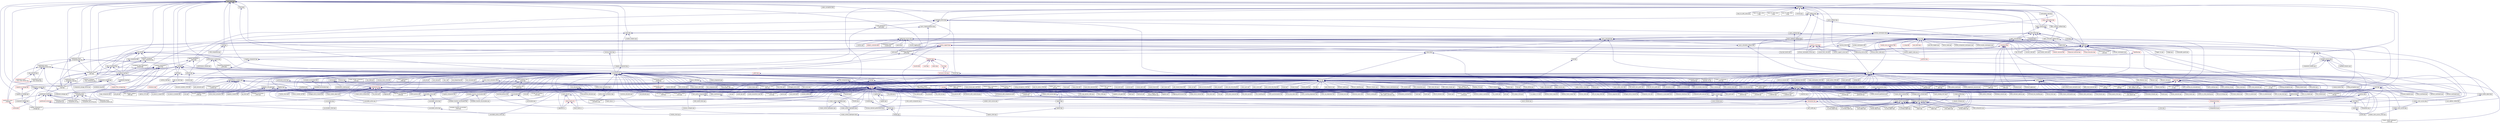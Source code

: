 digraph "client_base.hpp"
{
  edge [fontname="Helvetica",fontsize="10",labelfontname="Helvetica",labelfontsize="10"];
  node [fontname="Helvetica",fontsize="10",shape=record];
  Node212 [label="client_base.hpp",height=0.2,width=0.4,color="black", fillcolor="grey75", style="filled", fontcolor="black"];
  Node212 -> Node213 [dir="back",color="midnightblue",fontsize="10",style="solid",fontname="Helvetica"];
  Node213 [label="component_storage.hpp",height=0.2,width=0.4,color="black", fillcolor="white", style="filled",URL="$d0/dd6/components_2component__storage_2component__storage_8hpp.html"];
  Node213 -> Node214 [dir="back",color="midnightblue",fontsize="10",style="solid",fontname="Helvetica"];
  Node214 [label="migrate_to_storage.hpp",height=0.2,width=0.4,color="black", fillcolor="white", style="filled",URL="$da/d18/migrate__to__storage_8hpp.html"];
  Node214 -> Node215 [dir="back",color="midnightblue",fontsize="10",style="solid",fontname="Helvetica"];
  Node215 [label="component_storage.hpp",height=0.2,width=0.4,color="black", fillcolor="white", style="filled",URL="$d4/dfe/include_2component__storage_8hpp.html"];
  Node215 -> Node216 [dir="back",color="midnightblue",fontsize="10",style="solid",fontname="Helvetica"];
  Node216 [label="migrate_component_to\l_storage.cpp",height=0.2,width=0.4,color="black", fillcolor="white", style="filled",URL="$dd/d02/migrate__component__to__storage_8cpp.html"];
  Node213 -> Node215 [dir="back",color="midnightblue",fontsize="10",style="solid",fontname="Helvetica"];
  Node213 -> Node217 [dir="back",color="midnightblue",fontsize="10",style="solid",fontname="Helvetica"];
  Node217 [label="component_storage.cpp",height=0.2,width=0.4,color="black", fillcolor="white", style="filled",URL="$d4/ddf/component__storage_8cpp.html"];
  Node212 -> Node214 [dir="back",color="midnightblue",fontsize="10",style="solid",fontname="Helvetica"];
  Node212 -> Node218 [dir="back",color="midnightblue",fontsize="10",style="solid",fontname="Helvetica"];
  Node218 [label="partitioned_vector\l_component_decl.hpp",height=0.2,width=0.4,color="black", fillcolor="white", style="filled",URL="$dd/d10/partitioned__vector__component__decl_8hpp.html"];
  Node218 -> Node219 [dir="back",color="midnightblue",fontsize="10",style="solid",fontname="Helvetica"];
  Node219 [label="view_element.hpp",height=0.2,width=0.4,color="black", fillcolor="white", style="filled",URL="$de/d49/view__element_8hpp.html"];
  Node219 -> Node220 [dir="back",color="midnightblue",fontsize="10",style="solid",fontname="Helvetica"];
  Node220 [label="partitioned_vector\l_local_view_iterator.hpp",height=0.2,width=0.4,color="red", fillcolor="white", style="filled",URL="$d2/dd5/partitioned__vector__local__view__iterator_8hpp.html"];
  Node219 -> Node226 [dir="back",color="midnightblue",fontsize="10",style="solid",fontname="Helvetica"];
  Node226 [label="partitioned_vector\l_view_iterator.hpp",height=0.2,width=0.4,color="black", fillcolor="white", style="filled",URL="$df/d4b/partitioned__vector__view__iterator_8hpp.html"];
  Node226 -> Node227 [dir="back",color="midnightblue",fontsize="10",style="solid",fontname="Helvetica"];
  Node227 [label="partitioned_vector\l_view.hpp",height=0.2,width=0.4,color="red", fillcolor="white", style="filled",URL="$da/dc2/components_2containers_2partitioned__vector_2partitioned__vector__view_8hpp.html"];
  Node227 -> Node228 [dir="back",color="midnightblue",fontsize="10",style="solid",fontname="Helvetica"];
  Node228 [label="coarray.hpp",height=0.2,width=0.4,color="red", fillcolor="white", style="filled",URL="$d0/da7/coarray_8hpp.html"];
  Node218 -> Node231 [dir="back",color="midnightblue",fontsize="10",style="solid",fontname="Helvetica"];
  Node231 [label="partitioned_vector\l_component.hpp",height=0.2,width=0.4,color="black", fillcolor="white", style="filled",URL="$d6/d38/partitioned__vector__component_8hpp.html"];
  Node231 -> Node232 [dir="back",color="midnightblue",fontsize="10",style="solid",fontname="Helvetica"];
  Node232 [label="partitioned_vector\l_component.cpp",height=0.2,width=0.4,color="black", fillcolor="white", style="filled",URL="$dc/db9/partitioned__vector__component_8cpp.html"];
  Node231 -> Node233 [dir="back",color="midnightblue",fontsize="10",style="solid",fontname="Helvetica"];
  Node233 [label="partitioned_vector\l_component_double.cpp",height=0.2,width=0.4,color="black", fillcolor="white", style="filled",URL="$d7/d93/partitioned__vector__component__double_8cpp.html"];
  Node231 -> Node234 [dir="back",color="midnightblue",fontsize="10",style="solid",fontname="Helvetica"];
  Node234 [label="partitioned_vector\l_component_int.cpp",height=0.2,width=0.4,color="black", fillcolor="white", style="filled",URL="$d6/d01/partitioned__vector__component__int_8cpp.html"];
  Node231 -> Node235 [dir="back",color="midnightblue",fontsize="10",style="solid",fontname="Helvetica"];
  Node235 [label="partitioned_vector\l_component_std_string.cpp",height=0.2,width=0.4,color="black", fillcolor="white", style="filled",URL="$d8/df2/partitioned__vector__component__std__string_8cpp.html"];
  Node218 -> Node236 [dir="back",color="midnightblue",fontsize="10",style="solid",fontname="Helvetica"];
  Node236 [label="partitioned_vector\l_decl.hpp",height=0.2,width=0.4,color="black", fillcolor="white", style="filled",URL="$d2/d77/partitioned__vector__decl_8hpp.html"];
  Node236 -> Node237 [dir="back",color="midnightblue",fontsize="10",style="solid",fontname="Helvetica"];
  Node237 [label="partitioned_vector.hpp",height=0.2,width=0.4,color="black", fillcolor="white", style="filled",URL="$dc/d76/components_2containers_2partitioned__vector_2partitioned__vector_8hpp.html"];
  Node237 -> Node228 [dir="back",color="midnightblue",fontsize="10",style="solid",fontname="Helvetica"];
  Node237 -> Node227 [dir="back",color="midnightblue",fontsize="10",style="solid",fontname="Helvetica"];
  Node237 -> Node238 [dir="back",color="midnightblue",fontsize="10",style="solid",fontname="Helvetica"];
  Node238 [label="partitioned_vector.hpp",height=0.2,width=0.4,color="red", fillcolor="white", style="filled",URL="$d5/d83/include_2partitioned__vector_8hpp.html"];
  Node238 -> Node241 [dir="back",color="midnightblue",fontsize="10",style="solid",fontname="Helvetica"];
  Node241 [label="minmax_element_performance.cpp",height=0.2,width=0.4,color="black", fillcolor="white", style="filled",URL="$d9/d93/minmax__element__performance_8cpp.html"];
  Node237 -> Node232 [dir="back",color="midnightblue",fontsize="10",style="solid",fontname="Helvetica"];
  Node237 -> Node233 [dir="back",color="midnightblue",fontsize="10",style="solid",fontname="Helvetica"];
  Node237 -> Node234 [dir="back",color="midnightblue",fontsize="10",style="solid",fontname="Helvetica"];
  Node237 -> Node235 [dir="back",color="midnightblue",fontsize="10",style="solid",fontname="Helvetica"];
  Node236 -> Node249 [dir="back",color="midnightblue",fontsize="10",style="solid",fontname="Helvetica"];
  Node249 [label="partitioned_vector\l_component_impl.hpp",height=0.2,width=0.4,color="black", fillcolor="white", style="filled",URL="$d1/d79/partitioned__vector__component__impl_8hpp.html"];
  Node249 -> Node231 [dir="back",color="midnightblue",fontsize="10",style="solid",fontname="Helvetica"];
  Node249 -> Node250 [dir="back",color="midnightblue",fontsize="10",style="solid",fontname="Helvetica"];
  Node250 [label="partitioned_vector\l_impl.hpp",height=0.2,width=0.4,color="black", fillcolor="white", style="filled",URL="$d0/db1/partitioned__vector__impl_8hpp.html"];
  Node250 -> Node237 [dir="back",color="midnightblue",fontsize="10",style="solid",fontname="Helvetica"];
  Node236 -> Node250 [dir="back",color="midnightblue",fontsize="10",style="solid",fontname="Helvetica"];
  Node236 -> Node251 [dir="back",color="midnightblue",fontsize="10",style="solid",fontname="Helvetica"];
  Node251 [label="partitioned_vector\l_predef.hpp",height=0.2,width=0.4,color="black", fillcolor="white", style="filled",URL="$d4/dc4/components_2containers_2partitioned__vector_2partitioned__vector__predef_8hpp.html"];
  Node251 -> Node252 [dir="back",color="midnightblue",fontsize="10",style="solid",fontname="Helvetica"];
  Node252 [label="partitioned_vector\l_predef.hpp",height=0.2,width=0.4,color="red", fillcolor="white", style="filled",URL="$db/dea/include_2partitioned__vector__predef_8hpp.html"];
  Node252 -> Node253 [dir="back",color="midnightblue",fontsize="10",style="solid",fontname="Helvetica"];
  Node253 [label="partitioned_vector\l_foreach.cpp",height=0.2,width=0.4,color="black", fillcolor="white", style="filled",URL="$df/d5f/partitioned__vector__foreach_8cpp.html"];
  Node236 -> Node265 [dir="back",color="midnightblue",fontsize="10",style="solid",fontname="Helvetica"];
  Node265 [label="partitioned_vector.hpp",height=0.2,width=0.4,color="black", fillcolor="white", style="filled",URL="$de/d3e/runtime_2serialization_2partitioned__vector_8hpp.html"];
  Node265 -> Node266 [dir="back",color="midnightblue",fontsize="10",style="solid",fontname="Helvetica"];
  Node266 [label="serialization.hpp",height=0.2,width=0.4,color="red", fillcolor="white", style="filled",URL="$d8/d21/serialization_8hpp.html"];
  Node266 -> Node267 [dir="back",color="midnightblue",fontsize="10",style="solid",fontname="Helvetica"];
  Node267 [label="template_function_accumulator.cpp",height=0.2,width=0.4,color="black", fillcolor="white", style="filled",URL="$d5/d02/template__function__accumulator_8cpp.html"];
  Node266 -> Node268 [dir="back",color="midnightblue",fontsize="10",style="solid",fontname="Helvetica"];
  Node268 [label="cancelable_action.cpp",height=0.2,width=0.4,color="black", fillcolor="white", style="filled",URL="$d5/d0c/cancelable__action_8cpp.html"];
  Node266 -> Node269 [dir="back",color="midnightblue",fontsize="10",style="solid",fontname="Helvetica"];
  Node269 [label="hello_world_component.hpp",height=0.2,width=0.4,color="black", fillcolor="white", style="filled",URL="$df/df0/hello__world__component_8hpp.html"];
  Node269 -> Node270 [dir="back",color="midnightblue",fontsize="10",style="solid",fontname="Helvetica"];
  Node270 [label="hello_world_client.cpp",height=0.2,width=0.4,color="black", fillcolor="white", style="filled",URL="$d5/da6/hello__world__client_8cpp.html"];
  Node269 -> Node271 [dir="back",color="midnightblue",fontsize="10",style="solid",fontname="Helvetica"];
  Node271 [label="hello_world_component.cpp",height=0.2,width=0.4,color="black", fillcolor="white", style="filled",URL="$d8/daa/hello__world__component_8cpp.html"];
  Node266 -> Node280 [dir="back",color="midnightblue",fontsize="10",style="solid",fontname="Helvetica"];
  Node280 [label="fractals_struct.cpp",height=0.2,width=0.4,color="black", fillcolor="white", style="filled",URL="$d8/d2f/fractals__struct_8cpp.html"];
  Node266 -> Node281 [dir="back",color="midnightblue",fontsize="10",style="solid",fontname="Helvetica"];
  Node281 [label="pingpong.cpp",height=0.2,width=0.4,color="black", fillcolor="white", style="filled",URL="$dd/d4d/pingpong_8cpp.html"];
  Node266 -> Node282 [dir="back",color="midnightblue",fontsize="10",style="solid",fontname="Helvetica"];
  Node282 [label="sierpinski.cpp",height=0.2,width=0.4,color="black", fillcolor="white", style="filled",URL="$d3/d7e/sierpinski_8cpp.html"];
  Node266 -> Node286 [dir="back",color="midnightblue",fontsize="10",style="solid",fontname="Helvetica"];
  Node286 [label="osu_bcast.cpp",height=0.2,width=0.4,color="black", fillcolor="white", style="filled",URL="$d3/dca/osu__bcast_8cpp.html"];
  Node266 -> Node287 [dir="back",color="midnightblue",fontsize="10",style="solid",fontname="Helvetica"];
  Node287 [label="osu_bibw.cpp",height=0.2,width=0.4,color="black", fillcolor="white", style="filled",URL="$d2/d04/osu__bibw_8cpp.html"];
  Node266 -> Node288 [dir="back",color="midnightblue",fontsize="10",style="solid",fontname="Helvetica"];
  Node288 [label="osu_bw.cpp",height=0.2,width=0.4,color="black", fillcolor="white", style="filled",URL="$d4/d20/osu__bw_8cpp.html"];
  Node266 -> Node289 [dir="back",color="midnightblue",fontsize="10",style="solid",fontname="Helvetica"];
  Node289 [label="osu_latency.cpp",height=0.2,width=0.4,color="black", fillcolor="white", style="filled",URL="$df/d58/osu__latency_8cpp.html"];
  Node266 -> Node290 [dir="back",color="midnightblue",fontsize="10",style="solid",fontname="Helvetica"];
  Node290 [label="osu_multi_lat.cpp",height=0.2,width=0.4,color="black", fillcolor="white", style="filled",URL="$d7/d91/osu__multi__lat_8cpp.html"];
  Node266 -> Node291 [dir="back",color="midnightblue",fontsize="10",style="solid",fontname="Helvetica"];
  Node291 [label="pingpong_performance.cpp",height=0.2,width=0.4,color="black", fillcolor="white", style="filled",URL="$de/d03/pingpong__performance_8cpp.html"];
  Node266 -> Node292 [dir="back",color="midnightblue",fontsize="10",style="solid",fontname="Helvetica"];
  Node292 [label="action_move_semantics.cpp",height=0.2,width=0.4,color="black", fillcolor="white", style="filled",URL="$d4/db3/action__move__semantics_8cpp.html"];
  Node266 -> Node294 [dir="back",color="midnightblue",fontsize="10",style="solid",fontname="Helvetica"];
  Node294 [label="duplicate_id_registration\l_1596.cpp",height=0.2,width=0.4,color="black", fillcolor="white", style="filled",URL="$db/d8d/duplicate__id__registration__1596_8cpp.html"];
  Node266 -> Node295 [dir="back",color="midnightblue",fontsize="10",style="solid",fontname="Helvetica"];
  Node295 [label="zero_copy_parcels_1001.cpp",height=0.2,width=0.4,color="black", fillcolor="white", style="filled",URL="$da/dfd/zero__copy__parcels__1001_8cpp.html"];
  Node266 -> Node296 [dir="back",color="midnightblue",fontsize="10",style="solid",fontname="Helvetica"];
  Node296 [label="managed_refcnt_checker.cpp",height=0.2,width=0.4,color="black", fillcolor="white", style="filled",URL="$d3/d8d/managed__refcnt__checker_8cpp.html"];
  Node266 -> Node297 [dir="back",color="midnightblue",fontsize="10",style="solid",fontname="Helvetica"];
  Node297 [label="simple_mobile_object.cpp",height=0.2,width=0.4,color="black", fillcolor="white", style="filled",URL="$d2/da7/simple__mobile__object_8cpp.html"];
  Node266 -> Node298 [dir="back",color="midnightblue",fontsize="10",style="solid",fontname="Helvetica"];
  Node298 [label="simple_refcnt_checker.cpp",height=0.2,width=0.4,color="black", fillcolor="white", style="filled",URL="$df/d16/simple__refcnt__checker_8cpp.html"];
  Node266 -> Node299 [dir="back",color="midnightblue",fontsize="10",style="solid",fontname="Helvetica"];
  Node299 [label="copy_component.cpp",height=0.2,width=0.4,color="black", fillcolor="white", style="filled",URL="$d5/d8d/copy__component_8cpp.html"];
  Node266 -> Node300 [dir="back",color="midnightblue",fontsize="10",style="solid",fontname="Helvetica"];
  Node300 [label="get_gid.cpp",height=0.2,width=0.4,color="black", fillcolor="white", style="filled",URL="$dc/dc1/get__gid_8cpp.html"];
  Node266 -> Node301 [dir="back",color="midnightblue",fontsize="10",style="solid",fontname="Helvetica"];
  Node301 [label="migrate_component.cpp",height=0.2,width=0.4,color="black", fillcolor="white", style="filled",URL="$dc/d78/migrate__component_8cpp.html"];
  Node266 -> Node216 [dir="back",color="midnightblue",fontsize="10",style="solid",fontname="Helvetica"];
  Node218 -> Node251 [dir="back",color="midnightblue",fontsize="10",style="solid",fontname="Helvetica"];
  Node218 -> Node302 [dir="back",color="midnightblue",fontsize="10",style="solid",fontname="Helvetica"];
  Node302 [label="partitioned_vector\l_segmented_iterator.hpp",height=0.2,width=0.4,color="black", fillcolor="white", style="filled",URL="$dc/dea/partitioned__vector__segmented__iterator_8hpp.html"];
  Node302 -> Node219 [dir="back",color="midnightblue",fontsize="10",style="solid",fontname="Helvetica"];
  Node302 -> Node236 [dir="back",color="midnightblue",fontsize="10",style="solid",fontname="Helvetica"];
  Node302 -> Node250 [dir="back",color="midnightblue",fontsize="10",style="solid",fontname="Helvetica"];
  Node302 -> Node227 [dir="back",color="midnightblue",fontsize="10",style="solid",fontname="Helvetica"];
  Node302 -> Node226 [dir="back",color="midnightblue",fontsize="10",style="solid",fontname="Helvetica"];
  Node212 -> Node249 [dir="back",color="midnightblue",fontsize="10",style="solid",fontname="Helvetica"];
  Node212 -> Node236 [dir="back",color="midnightblue",fontsize="10",style="solid",fontname="Helvetica"];
  Node212 -> Node250 [dir="back",color="midnightblue",fontsize="10",style="solid",fontname="Helvetica"];
  Node212 -> Node303 [dir="back",color="midnightblue",fontsize="10",style="solid",fontname="Helvetica"];
  Node303 [label="partition_unordered\l_map_component.hpp",height=0.2,width=0.4,color="black", fillcolor="white", style="filled",URL="$d8/df3/partition__unordered__map__component_8hpp.html"];
  Node303 -> Node304 [dir="back",color="midnightblue",fontsize="10",style="solid",fontname="Helvetica"];
  Node304 [label="unordered_map.hpp",height=0.2,width=0.4,color="black", fillcolor="white", style="filled",URL="$d9/ddf/hpx_2components_2containers_2unordered_2unordered__map_8hpp.html"];
  Node304 -> Node305 [dir="back",color="midnightblue",fontsize="10",style="solid",fontname="Helvetica"];
  Node305 [label="component_storage.hpp",height=0.2,width=0.4,color="black", fillcolor="white", style="filled",URL="$d6/d36/components_2component__storage_2server_2component__storage_8hpp.html"];
  Node305 -> Node213 [dir="back",color="midnightblue",fontsize="10",style="solid",fontname="Helvetica"];
  Node305 -> Node306 [dir="back",color="midnightblue",fontsize="10",style="solid",fontname="Helvetica"];
  Node306 [label="migrate_from_storage.hpp",height=0.2,width=0.4,color="red", fillcolor="white", style="filled",URL="$d3/d9f/server_2migrate__from__storage_8hpp.html"];
  Node305 -> Node308 [dir="back",color="midnightblue",fontsize="10",style="solid",fontname="Helvetica"];
  Node308 [label="migrate_to_storage.hpp",height=0.2,width=0.4,color="red", fillcolor="white", style="filled",URL="$d4/d4c/server_2migrate__to__storage_8hpp.html"];
  Node308 -> Node214 [dir="back",color="midnightblue",fontsize="10",style="solid",fontname="Helvetica"];
  Node305 -> Node310 [dir="back",color="midnightblue",fontsize="10",style="solid",fontname="Helvetica"];
  Node310 [label="component_storage_server.cpp",height=0.2,width=0.4,color="black", fillcolor="white", style="filled",URL="$d4/dcb/component__storage__server_8cpp.html"];
  Node304 -> Node311 [dir="back",color="midnightblue",fontsize="10",style="solid",fontname="Helvetica"];
  Node311 [label="unordered_map.hpp",height=0.2,width=0.4,color="black", fillcolor="white", style="filled",URL="$d6/d06/hpx_2include_2unordered__map_8hpp.html"];
  Node311 -> Node312 [dir="back",color="midnightblue",fontsize="10",style="solid",fontname="Helvetica"];
  Node312 [label="unordered_map.cpp",height=0.2,width=0.4,color="black", fillcolor="white", style="filled",URL="$d1/d75/unordered__map_8cpp.html"];
  Node304 -> Node313 [dir="back",color="midnightblue",fontsize="10",style="solid",fontname="Helvetica"];
  Node313 [label="partition_unordered\l_map_component.cpp",height=0.2,width=0.4,color="black", fillcolor="white", style="filled",URL="$d5/d34/partition__unordered__map__component_8cpp.html"];
  Node303 -> Node314 [dir="back",color="midnightblue",fontsize="10",style="solid",fontname="Helvetica"];
  Node314 [label="unordered_map_segmented\l_iterator.hpp",height=0.2,width=0.4,color="black", fillcolor="white", style="filled",URL="$dc/dfd/unordered__map__segmented__iterator_8hpp.html"];
  Node314 -> Node304 [dir="back",color="midnightblue",fontsize="10",style="solid",fontname="Helvetica"];
  Node303 -> Node313 [dir="back",color="midnightblue",fontsize="10",style="solid",fontname="Helvetica"];
  Node212 -> Node304 [dir="back",color="midnightblue",fontsize="10",style="solid",fontname="Helvetica"];
  Node212 -> Node315 [dir="back",color="midnightblue",fontsize="10",style="solid",fontname="Helvetica"];
  Node315 [label="ostream.hpp",height=0.2,width=0.4,color="black", fillcolor="white", style="filled",URL="$d1/d38/ostream_8hpp.html"];
  Node315 -> Node316 [dir="back",color="midnightblue",fontsize="10",style="solid",fontname="Helvetica"];
  Node316 [label="standard_streams.hpp",height=0.2,width=0.4,color="black", fillcolor="white", style="filled",URL="$db/d16/standard__streams_8hpp.html"];
  Node316 -> Node317 [dir="back",color="midnightblue",fontsize="10",style="solid",fontname="Helvetica"];
  Node317 [label="iostreams.hpp",height=0.2,width=0.4,color="black", fillcolor="white", style="filled",URL="$de/d22/iostreams_8hpp.html"];
  Node317 -> Node318 [dir="back",color="midnightblue",fontsize="10",style="solid",fontname="Helvetica"];
  Node318 [label="allgather.cpp",height=0.2,width=0.4,color="black", fillcolor="white", style="filled",URL="$d7/d06/allgather_8cpp.html"];
  Node317 -> Node319 [dir="back",color="midnightblue",fontsize="10",style="solid",fontname="Helvetica"];
  Node319 [label="allgather_and_gate.cpp",height=0.2,width=0.4,color="black", fillcolor="white", style="filled",URL="$d1/d56/allgather__and__gate_8cpp.html"];
  Node317 -> Node320 [dir="back",color="midnightblue",fontsize="10",style="solid",fontname="Helvetica"];
  Node320 [label="async_io_action.cpp",height=0.2,width=0.4,color="black", fillcolor="white", style="filled",URL="$d3/df5/async__io__action_8cpp.html"];
  Node317 -> Node321 [dir="back",color="midnightblue",fontsize="10",style="solid",fontname="Helvetica"];
  Node321 [label="async_io_external.cpp",height=0.2,width=0.4,color="black", fillcolor="white", style="filled",URL="$da/d9a/async__io__external_8cpp.html"];
  Node317 -> Node322 [dir="back",color="midnightblue",fontsize="10",style="solid",fontname="Helvetica"];
  Node322 [label="async_io_low_level.cpp",height=0.2,width=0.4,color="black", fillcolor="white", style="filled",URL="$dc/d10/async__io__low__level_8cpp.html"];
  Node317 -> Node323 [dir="back",color="midnightblue",fontsize="10",style="solid",fontname="Helvetica"];
  Node323 [label="async_io_simple.cpp",height=0.2,width=0.4,color="black", fillcolor="white", style="filled",URL="$da/db7/async__io__simple_8cpp.html"];
  Node317 -> Node324 [dir="back",color="midnightblue",fontsize="10",style="solid",fontname="Helvetica"];
  Node324 [label="os_thread_num.cpp",height=0.2,width=0.4,color="black", fillcolor="white", style="filled",URL="$d2/dfb/os__thread__num_8cpp.html"];
  Node317 -> Node325 [dir="back",color="midnightblue",fontsize="10",style="solid",fontname="Helvetica"];
  Node325 [label="rnd_future_reduce.cpp",height=0.2,width=0.4,color="black", fillcolor="white", style="filled",URL="$d1/db5/rnd__future__reduce_8cpp.html"];
  Node317 -> Node326 [dir="back",color="midnightblue",fontsize="10",style="solid",fontname="Helvetica"];
  Node326 [label="heartbeat_console.cpp",height=0.2,width=0.4,color="black", fillcolor="white", style="filled",URL="$da/de8/heartbeat__console_8cpp.html"];
  Node317 -> Node271 [dir="back",color="midnightblue",fontsize="10",style="solid",fontname="Helvetica"];
  Node317 -> Node327 [dir="back",color="midnightblue",fontsize="10",style="solid",fontname="Helvetica"];
  Node327 [label="jacobi.cpp",height=0.2,width=0.4,color="black", fillcolor="white", style="filled",URL="$d2/d27/jacobi_8cpp.html"];
  Node317 -> Node328 [dir="back",color="midnightblue",fontsize="10",style="solid",fontname="Helvetica"];
  Node328 [label="stencil_iterator.hpp",height=0.2,width=0.4,color="black", fillcolor="white", style="filled",URL="$dc/d5c/server_2stencil__iterator_8hpp.html"];
  Node328 -> Node329 [dir="back",color="midnightblue",fontsize="10",style="solid",fontname="Helvetica"];
  Node329 [label="solver.hpp",height=0.2,width=0.4,color="black", fillcolor="white", style="filled",URL="$db/d9a/server_2solver_8hpp.html"];
  Node329 -> Node330 [dir="back",color="midnightblue",fontsize="10",style="solid",fontname="Helvetica"];
  Node330 [label="solver.hpp",height=0.2,width=0.4,color="black", fillcolor="white", style="filled",URL="$d2/d1c/solver_8hpp.html"];
  Node330 -> Node327 [dir="back",color="midnightblue",fontsize="10",style="solid",fontname="Helvetica"];
  Node329 -> Node331 [dir="back",color="midnightblue",fontsize="10",style="solid",fontname="Helvetica"];
  Node331 [label="solver.cpp",height=0.2,width=0.4,color="black", fillcolor="white", style="filled",URL="$d6/d94/solver_8cpp.html"];
  Node328 -> Node332 [dir="back",color="midnightblue",fontsize="10",style="solid",fontname="Helvetica"];
  Node332 [label="stencil_iterator.cpp",height=0.2,width=0.4,color="black", fillcolor="white", style="filled",URL="$d6/de1/server_2stencil__iterator_8cpp.html"];
  Node328 -> Node333 [dir="back",color="midnightblue",fontsize="10",style="solid",fontname="Helvetica"];
  Node333 [label="stencil_iterator.cpp",height=0.2,width=0.4,color="black", fillcolor="white", style="filled",URL="$d7/d71/stencil__iterator_8cpp.html"];
  Node317 -> Node334 [dir="back",color="midnightblue",fontsize="10",style="solid",fontname="Helvetica"];
  Node334 [label="grid.cpp",height=0.2,width=0.4,color="black", fillcolor="white", style="filled",URL="$d6/d1b/jacobi__component_2grid_8cpp.html"];
  Node317 -> Node335 [dir="back",color="midnightblue",fontsize="10",style="solid",fontname="Helvetica"];
  Node335 [label="access_counter_set.cpp",height=0.2,width=0.4,color="black", fillcolor="white", style="filled",URL="$dc/d52/access__counter__set_8cpp.html"];
  Node317 -> Node336 [dir="back",color="midnightblue",fontsize="10",style="solid",fontname="Helvetica"];
  Node336 [label="1d_wave_equation.cpp",height=0.2,width=0.4,color="black", fillcolor="white", style="filled",URL="$da/dab/1d__wave__equation_8cpp.html"];
  Node317 -> Node337 [dir="back",color="midnightblue",fontsize="10",style="solid",fontname="Helvetica"];
  Node337 [label="allow_unknown_options.cpp",height=0.2,width=0.4,color="black", fillcolor="white", style="filled",URL="$d9/dc9/allow__unknown__options_8cpp.html"];
  Node317 -> Node338 [dir="back",color="midnightblue",fontsize="10",style="solid",fontname="Helvetica"];
  Node338 [label="command_line_handling.cpp",height=0.2,width=0.4,color="black", fillcolor="white", style="filled",URL="$d4/d05/examples_2quickstart_2command__line__handling_8cpp.html"];
  Node317 -> Node339 [dir="back",color="midnightblue",fontsize="10",style="solid",fontname="Helvetica"];
  Node339 [label="component_ctors.cpp",height=0.2,width=0.4,color="black", fillcolor="white", style="filled",URL="$d3/d2a/component__ctors_8cpp.html"];
  Node317 -> Node340 [dir="back",color="midnightblue",fontsize="10",style="solid",fontname="Helvetica"];
  Node340 [label="component_in_executable.cpp",height=0.2,width=0.4,color="black", fillcolor="white", style="filled",URL="$d8/d4b/component__in__executable_8cpp.html"];
  Node317 -> Node341 [dir="back",color="midnightblue",fontsize="10",style="solid",fontname="Helvetica"];
  Node341 [label="component_inheritance.cpp",height=0.2,width=0.4,color="black", fillcolor="white", style="filled",URL="$d8/d55/component__inheritance_8cpp.html"];
  Node317 -> Node342 [dir="back",color="midnightblue",fontsize="10",style="solid",fontname="Helvetica"];
  Node342 [label="component_with_executor.cpp",height=0.2,width=0.4,color="black", fillcolor="white", style="filled",URL="$d4/d20/component__with__executor_8cpp.html"];
  Node317 -> Node343 [dir="back",color="midnightblue",fontsize="10",style="solid",fontname="Helvetica"];
  Node343 [label="customize_async.cpp",height=0.2,width=0.4,color="black", fillcolor="white", style="filled",URL="$d0/d82/customize__async_8cpp.html"];
  Node317 -> Node344 [dir="back",color="midnightblue",fontsize="10",style="solid",fontname="Helvetica"];
  Node344 [label="enumerate_threads.cpp",height=0.2,width=0.4,color="black", fillcolor="white", style="filled",URL="$d3/dd4/enumerate__threads_8cpp.html"];
  Node317 -> Node345 [dir="back",color="midnightblue",fontsize="10",style="solid",fontname="Helvetica"];
  Node345 [label="error_handling.cpp",height=0.2,width=0.4,color="black", fillcolor="white", style="filled",URL="$d9/d96/error__handling_8cpp.html"];
  Node317 -> Node346 [dir="back",color="midnightblue",fontsize="10",style="solid",fontname="Helvetica"];
  Node346 [label="event_synchronization.cpp",height=0.2,width=0.4,color="black", fillcolor="white", style="filled",URL="$d0/d35/event__synchronization_8cpp.html"];
  Node317 -> Node347 [dir="back",color="midnightblue",fontsize="10",style="solid",fontname="Helvetica"];
  Node347 [label="fractals.cpp",height=0.2,width=0.4,color="black", fillcolor="white", style="filled",URL="$d8/d58/fractals_8cpp.html"];
  Node317 -> Node348 [dir="back",color="midnightblue",fontsize="10",style="solid",fontname="Helvetica"];
  Node348 [label="fractals_executor.cpp",height=0.2,width=0.4,color="black", fillcolor="white", style="filled",URL="$d9/da9/fractals__executor_8cpp.html"];
  Node317 -> Node349 [dir="back",color="midnightblue",fontsize="10",style="solid",fontname="Helvetica"];
  Node349 [label="hello_world.cpp",height=0.2,width=0.4,color="black", fillcolor="white", style="filled",URL="$d0/d67/hello__world_8cpp.html"];
  Node317 -> Node350 [dir="back",color="midnightblue",fontsize="10",style="solid",fontname="Helvetica"];
  Node350 [label="interval_timer.cpp",height=0.2,width=0.4,color="black", fillcolor="white", style="filled",URL="$de/df1/examples_2quickstart_2interval__timer_8cpp.html"];
  Node317 -> Node351 [dir="back",color="midnightblue",fontsize="10",style="solid",fontname="Helvetica"];
  Node351 [label="local_channel.cpp",height=0.2,width=0.4,color="black", fillcolor="white", style="filled",URL="$d0/d3e/local__channel_8cpp.html"];
  Node317 -> Node281 [dir="back",color="midnightblue",fontsize="10",style="solid",fontname="Helvetica"];
  Node317 -> Node352 [dir="back",color="midnightblue",fontsize="10",style="solid",fontname="Helvetica"];
  Node352 [label="shared_mutex.cpp",height=0.2,width=0.4,color="black", fillcolor="white", style="filled",URL="$da/d0b/shared__mutex_8cpp.html"];
  Node317 -> Node282 [dir="back",color="midnightblue",fontsize="10",style="solid",fontname="Helvetica"];
  Node317 -> Node353 [dir="back",color="midnightblue",fontsize="10",style="solid",fontname="Helvetica"];
  Node353 [label="simple_future_continuation.cpp",height=0.2,width=0.4,color="black", fillcolor="white", style="filled",URL="$d8/d3c/simple__future__continuation_8cpp.html"];
  Node317 -> Node354 [dir="back",color="midnightblue",fontsize="10",style="solid",fontname="Helvetica"];
  Node354 [label="simplest_hello_world.cpp",height=0.2,width=0.4,color="black", fillcolor="white", style="filled",URL="$d7/ddc/simplest__hello__world_8cpp.html"];
  Node317 -> Node355 [dir="back",color="midnightblue",fontsize="10",style="solid",fontname="Helvetica"];
  Node355 [label="sort_by_key_demo.cpp",height=0.2,width=0.4,color="black", fillcolor="white", style="filled",URL="$da/d20/sort__by__key__demo_8cpp.html"];
  Node317 -> Node356 [dir="back",color="midnightblue",fontsize="10",style="solid",fontname="Helvetica"];
  Node356 [label="timed_futures.cpp",height=0.2,width=0.4,color="black", fillcolor="white", style="filled",URL="$d6/d8d/timed__futures_8cpp.html"];
  Node317 -> Node357 [dir="back",color="midnightblue",fontsize="10",style="solid",fontname="Helvetica"];
  Node357 [label="vector_counting_dotproduct.cpp",height=0.2,width=0.4,color="black", fillcolor="white", style="filled",URL="$df/de9/vector__counting__dotproduct_8cpp.html"];
  Node317 -> Node358 [dir="back",color="midnightblue",fontsize="10",style="solid",fontname="Helvetica"];
  Node358 [label="vector_zip_dotproduct.cpp",height=0.2,width=0.4,color="black", fillcolor="white", style="filled",URL="$dc/d18/vector__zip__dotproduct_8cpp.html"];
  Node317 -> Node359 [dir="back",color="midnightblue",fontsize="10",style="solid",fontname="Helvetica"];
  Node359 [label="oversubscribing_resource\l_partitioner.cpp",height=0.2,width=0.4,color="black", fillcolor="white", style="filled",URL="$dd/dee/oversubscribing__resource__partitioner_8cpp.html"];
  Node317 -> Node360 [dir="back",color="midnightblue",fontsize="10",style="solid",fontname="Helvetica"];
  Node360 [label="simple_resource_partitioner.cpp",height=0.2,width=0.4,color="black", fillcolor="white", style="filled",URL="$d5/df9/simple__resource__partitioner_8cpp.html"];
  Node317 -> Node361 [dir="back",color="midnightblue",fontsize="10",style="solid",fontname="Helvetica"];
  Node361 [label="thread_aware_timer.cpp",height=0.2,width=0.4,color="black", fillcolor="white", style="filled",URL="$df/d11/examples_2thread__aware__timer_2thread__aware__timer_8cpp.html"];
  Node317 -> Node362 [dir="back",color="midnightblue",fontsize="10",style="solid",fontname="Helvetica"];
  Node362 [label="simple_central_tuplespace\l_client.cpp",height=0.2,width=0.4,color="black", fillcolor="white", style="filled",URL="$d1/d7b/simple__central__tuplespace__client_8cpp.html"];
  Node317 -> Node363 [dir="back",color="midnightblue",fontsize="10",style="solid",fontname="Helvetica"];
  Node363 [label="foreach_scaling.cpp",height=0.2,width=0.4,color="black", fillcolor="white", style="filled",URL="$d4/d94/foreach__scaling_8cpp.html"];
  Node317 -> Node364 [dir="back",color="midnightblue",fontsize="10",style="solid",fontname="Helvetica"];
  Node364 [label="future_overhead.cpp",height=0.2,width=0.4,color="black", fillcolor="white", style="filled",URL="$d3/d79/future__overhead_8cpp.html"];
  Node317 -> Node365 [dir="back",color="midnightblue",fontsize="10",style="solid",fontname="Helvetica"];
  Node365 [label="hpx_heterogeneous_timed\l_task_spawn.cpp",height=0.2,width=0.4,color="black", fillcolor="white", style="filled",URL="$dd/d27/hpx__heterogeneous__timed__task__spawn_8cpp.html"];
  Node317 -> Node366 [dir="back",color="midnightblue",fontsize="10",style="solid",fontname="Helvetica"];
  Node366 [label="hpx_homogeneous_timed\l_task_spawn_executors.cpp",height=0.2,width=0.4,color="black", fillcolor="white", style="filled",URL="$d1/d3b/hpx__homogeneous__timed__task__spawn__executors_8cpp.html"];
  Node317 -> Node367 [dir="back",color="midnightblue",fontsize="10",style="solid",fontname="Helvetica"];
  Node367 [label="parent_vs_child_stealing.cpp",height=0.2,width=0.4,color="black", fillcolor="white", style="filled",URL="$d2/d07/parent__vs__child__stealing_8cpp.html"];
  Node317 -> Node253 [dir="back",color="midnightblue",fontsize="10",style="solid",fontname="Helvetica"];
  Node317 -> Node368 [dir="back",color="midnightblue",fontsize="10",style="solid",fontname="Helvetica"];
  Node368 [label="serialization_overhead.cpp",height=0.2,width=0.4,color="black", fillcolor="white", style="filled",URL="$d3/df8/serialization__overhead_8cpp.html"];
  Node317 -> Node369 [dir="back",color="midnightblue",fontsize="10",style="solid",fontname="Helvetica"];
  Node369 [label="sizeof.cpp",height=0.2,width=0.4,color="black", fillcolor="white", style="filled",URL="$d3/d0f/sizeof_8cpp.html"];
  Node317 -> Node370 [dir="back",color="midnightblue",fontsize="10",style="solid",fontname="Helvetica"];
  Node370 [label="skynet.cpp",height=0.2,width=0.4,color="black", fillcolor="white", style="filled",URL="$d0/dc3/skynet_8cpp.html"];
  Node317 -> Node371 [dir="back",color="midnightblue",fontsize="10",style="solid",fontname="Helvetica"];
  Node371 [label="spinlock_overhead1.cpp",height=0.2,width=0.4,color="black", fillcolor="white", style="filled",URL="$d0/d32/spinlock__overhead1_8cpp.html"];
  Node317 -> Node372 [dir="back",color="midnightblue",fontsize="10",style="solid",fontname="Helvetica"];
  Node372 [label="spinlock_overhead2.cpp",height=0.2,width=0.4,color="black", fillcolor="white", style="filled",URL="$de/d55/spinlock__overhead2_8cpp.html"];
  Node317 -> Node373 [dir="back",color="midnightblue",fontsize="10",style="solid",fontname="Helvetica"];
  Node373 [label="stencil3_iterators.cpp",height=0.2,width=0.4,color="black", fillcolor="white", style="filled",URL="$db/d9e/stencil3__iterators_8cpp.html"];
  Node317 -> Node374 [dir="back",color="midnightblue",fontsize="10",style="solid",fontname="Helvetica"];
  Node374 [label="stream.cpp",height=0.2,width=0.4,color="black", fillcolor="white", style="filled",URL="$da/d5f/stream_8cpp.html"];
  Node317 -> Node375 [dir="back",color="midnightblue",fontsize="10",style="solid",fontname="Helvetica"];
  Node375 [label="transform_reduce_binary\l_scaling.cpp",height=0.2,width=0.4,color="black", fillcolor="white", style="filled",URL="$d1/dae/transform__reduce__binary__scaling_8cpp.html"];
  Node317 -> Node376 [dir="back",color="midnightblue",fontsize="10",style="solid",fontname="Helvetica"];
  Node376 [label="transform_reduce_scaling.cpp",height=0.2,width=0.4,color="black", fillcolor="white", style="filled",URL="$db/d2a/transform__reduce__scaling_8cpp.html"];
  Node317 -> Node377 [dir="back",color="midnightblue",fontsize="10",style="solid",fontname="Helvetica"];
  Node377 [label="wait_all_timings.cpp",height=0.2,width=0.4,color="black", fillcolor="white", style="filled",URL="$d5/da1/wait__all__timings_8cpp.html"];
  Node317 -> Node241 [dir="back",color="midnightblue",fontsize="10",style="solid",fontname="Helvetica"];
  Node317 -> Node286 [dir="back",color="midnightblue",fontsize="10",style="solid",fontname="Helvetica"];
  Node317 -> Node287 [dir="back",color="midnightblue",fontsize="10",style="solid",fontname="Helvetica"];
  Node317 -> Node288 [dir="back",color="midnightblue",fontsize="10",style="solid",fontname="Helvetica"];
  Node317 -> Node289 [dir="back",color="midnightblue",fontsize="10",style="solid",fontname="Helvetica"];
  Node317 -> Node290 [dir="back",color="midnightblue",fontsize="10",style="solid",fontname="Helvetica"];
  Node317 -> Node378 [dir="back",color="midnightblue",fontsize="10",style="solid",fontname="Helvetica"];
  Node378 [label="osu_scatter.cpp",height=0.2,width=0.4,color="black", fillcolor="white", style="filled",URL="$d4/d4c/osu__scatter_8cpp.html"];
  Node317 -> Node291 [dir="back",color="midnightblue",fontsize="10",style="solid",fontname="Helvetica"];
  Node317 -> Node379 [dir="back",color="midnightblue",fontsize="10",style="solid",fontname="Helvetica"];
  Node379 [label="plain_action_1330.cpp",height=0.2,width=0.4,color="black", fillcolor="white", style="filled",URL="$d4/def/plain__action__1330_8cpp.html"];
  Node317 -> Node380 [dir="back",color="midnightblue",fontsize="10",style="solid",fontname="Helvetica"];
  Node380 [label="client_1950.cpp",height=0.2,width=0.4,color="black", fillcolor="white", style="filled",URL="$d0/d79/client__1950_8cpp.html"];
  Node317 -> Node381 [dir="back",color="midnightblue",fontsize="10",style="solid",fontname="Helvetica"];
  Node381 [label="lost_output_2236.cpp",height=0.2,width=0.4,color="black", fillcolor="white", style="filled",URL="$db/dd0/lost__output__2236_8cpp.html"];
  Node317 -> Node382 [dir="back",color="midnightblue",fontsize="10",style="solid",fontname="Helvetica"];
  Node382 [label="no_output_1173.cpp",height=0.2,width=0.4,color="black", fillcolor="white", style="filled",URL="$de/d67/no__output__1173_8cpp.html"];
  Node317 -> Node383 [dir="back",color="midnightblue",fontsize="10",style="solid",fontname="Helvetica"];
  Node383 [label="dataflow_future_swap.cpp",height=0.2,width=0.4,color="black", fillcolor="white", style="filled",URL="$dc/d8c/dataflow__future__swap_8cpp.html"];
  Node317 -> Node384 [dir="back",color="midnightblue",fontsize="10",style="solid",fontname="Helvetica"];
  Node384 [label="dataflow_future_swap2.cpp",height=0.2,width=0.4,color="black", fillcolor="white", style="filled",URL="$d1/db3/dataflow__future__swap2_8cpp.html"];
  Node317 -> Node385 [dir="back",color="midnightblue",fontsize="10",style="solid",fontname="Helvetica"];
  Node385 [label="promise_1620.cpp",height=0.2,width=0.4,color="black", fillcolor="white", style="filled",URL="$d2/d67/promise__1620_8cpp.html"];
  Node317 -> Node386 [dir="back",color="midnightblue",fontsize="10",style="solid",fontname="Helvetica"];
  Node386 [label="wait_all_hang_1946.cpp",height=0.2,width=0.4,color="black", fillcolor="white", style="filled",URL="$d5/d69/wait__all__hang__1946_8cpp.html"];
  Node317 -> Node387 [dir="back",color="midnightblue",fontsize="10",style="solid",fontname="Helvetica"];
  Node387 [label="function_argument.cpp",height=0.2,width=0.4,color="black", fillcolor="white", style="filled",URL="$db/da3/function__argument_8cpp.html"];
  Node317 -> Node388 [dir="back",color="midnightblue",fontsize="10",style="solid",fontname="Helvetica"];
  Node388 [label="function_serialization\l_728.cpp",height=0.2,width=0.4,color="black", fillcolor="white", style="filled",URL="$d8/db1/function__serialization__728_8cpp.html"];
  Node317 -> Node389 [dir="back",color="midnightblue",fontsize="10",style="solid",fontname="Helvetica"];
  Node389 [label="managed_refcnt_checker.cpp",height=0.2,width=0.4,color="black", fillcolor="white", style="filled",URL="$d7/d11/server_2managed__refcnt__checker_8cpp.html"];
  Node317 -> Node390 [dir="back",color="midnightblue",fontsize="10",style="solid",fontname="Helvetica"];
  Node390 [label="simple_refcnt_checker.cpp",height=0.2,width=0.4,color="black", fillcolor="white", style="filled",URL="$d7/d14/server_2simple__refcnt__checker_8cpp.html"];
  Node317 -> Node391 [dir="back",color="midnightblue",fontsize="10",style="solid",fontname="Helvetica"];
  Node391 [label="credit_exhaustion.cpp",height=0.2,width=0.4,color="black", fillcolor="white", style="filled",URL="$d6/d80/credit__exhaustion_8cpp.html"];
  Node317 -> Node392 [dir="back",color="midnightblue",fontsize="10",style="solid",fontname="Helvetica"];
  Node392 [label="local_address_rebind.cpp",height=0.2,width=0.4,color="black", fillcolor="white", style="filled",URL="$d1/d4f/local__address__rebind_8cpp.html"];
  Node317 -> Node393 [dir="back",color="midnightblue",fontsize="10",style="solid",fontname="Helvetica"];
  Node393 [label="local_embedded_ref\l_to_local_object.cpp",height=0.2,width=0.4,color="black", fillcolor="white", style="filled",URL="$d6/d54/local__embedded__ref__to__local__object_8cpp.html"];
  Node317 -> Node394 [dir="back",color="midnightblue",fontsize="10",style="solid",fontname="Helvetica"];
  Node394 [label="local_embedded_ref\l_to_remote_object.cpp",height=0.2,width=0.4,color="black", fillcolor="white", style="filled",URL="$d6/d34/local__embedded__ref__to__remote__object_8cpp.html"];
  Node317 -> Node395 [dir="back",color="midnightblue",fontsize="10",style="solid",fontname="Helvetica"];
  Node395 [label="refcnted_symbol_to\l_local_object.cpp",height=0.2,width=0.4,color="black", fillcolor="white", style="filled",URL="$d9/deb/refcnted__symbol__to__local__object_8cpp.html"];
  Node317 -> Node396 [dir="back",color="midnightblue",fontsize="10",style="solid",fontname="Helvetica"];
  Node396 [label="refcnted_symbol_to\l_remote_object.cpp",height=0.2,width=0.4,color="black", fillcolor="white", style="filled",URL="$dd/d20/refcnted__symbol__to__remote__object_8cpp.html"];
  Node317 -> Node397 [dir="back",color="midnightblue",fontsize="10",style="solid",fontname="Helvetica"];
  Node397 [label="remote_embedded_ref\l_to_local_object.cpp",height=0.2,width=0.4,color="black", fillcolor="white", style="filled",URL="$d4/ded/remote__embedded__ref__to__local__object_8cpp.html"];
  Node317 -> Node398 [dir="back",color="midnightblue",fontsize="10",style="solid",fontname="Helvetica"];
  Node398 [label="remote_embedded_ref\l_to_remote_object.cpp",height=0.2,width=0.4,color="black", fillcolor="white", style="filled",URL="$dc/dca/remote__embedded__ref__to__remote__object_8cpp.html"];
  Node317 -> Node399 [dir="back",color="midnightblue",fontsize="10",style="solid",fontname="Helvetica"];
  Node399 [label="scoped_ref_to_local\l_object.cpp",height=0.2,width=0.4,color="black", fillcolor="white", style="filled",URL="$d6/da4/scoped__ref__to__local__object_8cpp.html"];
  Node317 -> Node400 [dir="back",color="midnightblue",fontsize="10",style="solid",fontname="Helvetica"];
  Node400 [label="scoped_ref_to_remote\l_object.cpp",height=0.2,width=0.4,color="black", fillcolor="white", style="filled",URL="$de/d85/scoped__ref__to__remote__object_8cpp.html"];
  Node317 -> Node401 [dir="back",color="midnightblue",fontsize="10",style="solid",fontname="Helvetica"];
  Node401 [label="split_credit.cpp",height=0.2,width=0.4,color="black", fillcolor="white", style="filled",URL="$dc/d1c/split__credit_8cpp.html"];
  Node317 -> Node402 [dir="back",color="midnightblue",fontsize="10",style="solid",fontname="Helvetica"];
  Node402 [label="uncounted_symbol_to\l_local_object.cpp",height=0.2,width=0.4,color="black", fillcolor="white", style="filled",URL="$de/d5f/uncounted__symbol__to__local__object_8cpp.html"];
  Node317 -> Node403 [dir="back",color="midnightblue",fontsize="10",style="solid",fontname="Helvetica"];
  Node403 [label="uncounted_symbol_to\l_remote_object.cpp",height=0.2,width=0.4,color="black", fillcolor="white", style="filled",URL="$d5/d86/uncounted__symbol__to__remote__object_8cpp.html"];
  Node317 -> Node404 [dir="back",color="midnightblue",fontsize="10",style="solid",fontname="Helvetica"];
  Node404 [label="test.cpp",height=0.2,width=0.4,color="black", fillcolor="white", style="filled",URL="$df/dac/test_8cpp.html"];
  Node317 -> Node405 [dir="back",color="midnightblue",fontsize="10",style="solid",fontname="Helvetica"];
  Node405 [label="inheritance_2_classes\l_abstract.cpp",height=0.2,width=0.4,color="black", fillcolor="white", style="filled",URL="$dd/d8e/inheritance__2__classes__abstract_8cpp.html"];
  Node317 -> Node406 [dir="back",color="midnightblue",fontsize="10",style="solid",fontname="Helvetica"];
  Node406 [label="inheritance_2_classes\l_concrete.cpp",height=0.2,width=0.4,color="black", fillcolor="white", style="filled",URL="$d8/dc5/inheritance__2__classes__concrete_8cpp.html"];
  Node317 -> Node407 [dir="back",color="midnightblue",fontsize="10",style="solid",fontname="Helvetica"];
  Node407 [label="inheritance_3_classes\l_1_abstract.cpp",height=0.2,width=0.4,color="black", fillcolor="white", style="filled",URL="$dc/dfb/inheritance__3__classes__1__abstract_8cpp.html"];
  Node317 -> Node408 [dir="back",color="midnightblue",fontsize="10",style="solid",fontname="Helvetica"];
  Node408 [label="inheritance_3_classes\l_2_abstract.cpp",height=0.2,width=0.4,color="black", fillcolor="white", style="filled",URL="$dd/d34/inheritance__3__classes__2__abstract_8cpp.html"];
  Node317 -> Node409 [dir="back",color="midnightblue",fontsize="10",style="solid",fontname="Helvetica"];
  Node409 [label="inheritance_3_classes\l_concrete.cpp",height=0.2,width=0.4,color="black", fillcolor="white", style="filled",URL="$de/d09/inheritance__3__classes__concrete_8cpp.html"];
  Node317 -> Node301 [dir="back",color="midnightblue",fontsize="10",style="solid",fontname="Helvetica"];
  Node317 -> Node410 [dir="back",color="midnightblue",fontsize="10",style="solid",fontname="Helvetica"];
  Node410 [label="task_block.cpp",height=0.2,width=0.4,color="black", fillcolor="white", style="filled",URL="$d8/d7d/task__block_8cpp.html"];
  Node317 -> Node411 [dir="back",color="midnightblue",fontsize="10",style="solid",fontname="Helvetica"];
  Node411 [label="task_block_executor.cpp",height=0.2,width=0.4,color="black", fillcolor="white", style="filled",URL="$d7/df6/task__block__executor_8cpp.html"];
  Node317 -> Node412 [dir="back",color="midnightblue",fontsize="10",style="solid",fontname="Helvetica"];
  Node412 [label="task_block_par.cpp",height=0.2,width=0.4,color="black", fillcolor="white", style="filled",URL="$d9/df1/task__block__par_8cpp.html"];
  Node317 -> Node413 [dir="back",color="midnightblue",fontsize="10",style="solid",fontname="Helvetica"];
  Node413 [label="put_parcels.cpp",height=0.2,width=0.4,color="black", fillcolor="white", style="filled",URL="$df/d23/put__parcels_8cpp.html"];
  Node317 -> Node414 [dir="back",color="midnightblue",fontsize="10",style="solid",fontname="Helvetica"];
  Node414 [label="put_parcels_with_coalescing.cpp",height=0.2,width=0.4,color="black", fillcolor="white", style="filled",URL="$d6/dca/put__parcels__with__coalescing_8cpp.html"];
  Node317 -> Node415 [dir="back",color="midnightblue",fontsize="10",style="solid",fontname="Helvetica"];
  Node415 [label="put_parcels_with_compression.cpp",height=0.2,width=0.4,color="black", fillcolor="white", style="filled",URL="$df/d62/put__parcels__with__compression_8cpp.html"];
  Node316 -> Node416 [dir="back",color="midnightblue",fontsize="10",style="solid",fontname="Helvetica"];
  Node416 [label="component_module.cpp",height=0.2,width=0.4,color="black", fillcolor="white", style="filled",URL="$da/d41/iostreams_2component__module_8cpp.html"];
  Node316 -> Node417 [dir="back",color="midnightblue",fontsize="10",style="solid",fontname="Helvetica"];
  Node417 [label="standard_streams.cpp",height=0.2,width=0.4,color="black", fillcolor="white", style="filled",URL="$da/d60/standard__streams_8cpp.html"];
  Node316 -> Node418 [dir="back",color="midnightblue",fontsize="10",style="solid",fontname="Helvetica"];
  Node418 [label="network_storage.cpp",height=0.2,width=0.4,color="black", fillcolor="white", style="filled",URL="$db/daa/network__storage_8cpp.html"];
  Node316 -> Node419 [dir="back",color="midnightblue",fontsize="10",style="solid",fontname="Helvetica"];
  Node419 [label="simple_profiler.hpp",height=0.2,width=0.4,color="black", fillcolor="white", style="filled",URL="$d8/d02/simple__profiler_8hpp.html"];
  Node419 -> Node418 [dir="back",color="midnightblue",fontsize="10",style="solid",fontname="Helvetica"];
  Node315 -> Node416 [dir="back",color="midnightblue",fontsize="10",style="solid",fontname="Helvetica"];
  Node315 -> Node417 [dir="back",color="midnightblue",fontsize="10",style="solid",fontname="Helvetica"];
  Node212 -> Node420 [dir="back",color="midnightblue",fontsize="10",style="solid",fontname="Helvetica"];
  Node420 [label="child.hpp",height=0.2,width=0.4,color="black", fillcolor="white", style="filled",URL="$d5/dcf/child_8hpp.html"];
  Node420 -> Node421 [dir="back",color="midnightblue",fontsize="10",style="solid",fontname="Helvetica"];
  Node421 [label="process.hpp",height=0.2,width=0.4,color="black", fillcolor="white", style="filled",URL="$da/dac/components_2process_2process_8hpp.html"];
  Node421 -> Node422 [dir="back",color="midnightblue",fontsize="10",style="solid",fontname="Helvetica"];
  Node422 [label="process.hpp",height=0.2,width=0.4,color="black", fillcolor="white", style="filled",URL="$d0/da9/include_2process_8hpp.html"];
  Node422 -> Node423 [dir="back",color="midnightblue",fontsize="10",style="solid",fontname="Helvetica"];
  Node423 [label="launch_process.cpp",height=0.2,width=0.4,color="black", fillcolor="white", style="filled",URL="$df/ddc/launch__process_8cpp.html"];
  Node421 -> Node424 [dir="back",color="midnightblue",fontsize="10",style="solid",fontname="Helvetica"];
  Node424 [label="process.cpp",height=0.2,width=0.4,color="black", fillcolor="white", style="filled",URL="$d0/d4c/process_8cpp.html"];
  Node420 -> Node425 [dir="back",color="midnightblue",fontsize="10",style="solid",fontname="Helvetica"];
  Node425 [label="child_component.cpp",height=0.2,width=0.4,color="black", fillcolor="white", style="filled",URL="$df/dd7/child__component_8cpp.html"];
  Node212 -> Node426 [dir="back",color="midnightblue",fontsize="10",style="solid",fontname="Helvetica"];
  Node426 [label="client.hpp",height=0.2,width=0.4,color="black", fillcolor="white", style="filled",URL="$de/da5/include_2client_8hpp.html"];
  Node426 -> Node275 [dir="back",color="midnightblue",fontsize="10",style="solid",fontname="Helvetica"];
  Node275 [label="partition.hpp",height=0.2,width=0.4,color="black", fillcolor="white", style="filled",URL="$d0/d7a/examples_2interpolate1d_2interpolate1d_2partition_8hpp.html"];
  Node275 -> Node276 [dir="back",color="midnightblue",fontsize="10",style="solid",fontname="Helvetica"];
  Node276 [label="interpolate1d.cpp",height=0.2,width=0.4,color="black", fillcolor="white", style="filled",URL="$d0/d05/interpolate1d_8cpp.html"];
  Node275 -> Node277 [dir="back",color="midnightblue",fontsize="10",style="solid",fontname="Helvetica"];
  Node277 [label="interpolate1d.hpp",height=0.2,width=0.4,color="red", fillcolor="white", style="filled",URL="$d4/dc7/interpolate1d_8hpp.html"];
  Node277 -> Node276 [dir="back",color="midnightblue",fontsize="10",style="solid",fontname="Helvetica"];
  Node426 -> Node427 [dir="back",color="midnightblue",fontsize="10",style="solid",fontname="Helvetica"];
  Node427 [label="nqueen.hpp",height=0.2,width=0.4,color="black", fillcolor="white", style="filled",URL="$d0/d07/nqueen_8hpp.html"];
  Node427 -> Node428 [dir="back",color="midnightblue",fontsize="10",style="solid",fontname="Helvetica"];
  Node428 [label="nqueen_client.cpp",height=0.2,width=0.4,color="black", fillcolor="white", style="filled",URL="$d3/d5e/nqueen__client_8cpp.html"];
  Node426 -> Node429 [dir="back",color="midnightblue",fontsize="10",style="solid",fontname="Helvetica"];
  Node429 [label="random_mem_access.hpp",height=0.2,width=0.4,color="black", fillcolor="white", style="filled",URL="$db/de8/random__mem__access_8hpp.html"];
  Node429 -> Node430 [dir="back",color="midnightblue",fontsize="10",style="solid",fontname="Helvetica"];
  Node430 [label="random_mem_access_client.cpp",height=0.2,width=0.4,color="black", fillcolor="white", style="filled",URL="$df/d1b/random__mem__access__client_8cpp.html"];
  Node426 -> Node431 [dir="back",color="midnightblue",fontsize="10",style="solid",fontname="Helvetica"];
  Node431 [label="partition3d.hpp",height=0.2,width=0.4,color="black", fillcolor="white", style="filled",URL="$d1/d50/partition3d_8hpp.html"];
  Node431 -> Node432 [dir="back",color="midnightblue",fontsize="10",style="solid",fontname="Helvetica"];
  Node432 [label="interpolator.cpp",height=0.2,width=0.4,color="black", fillcolor="white", style="filled",URL="$d5/d02/interpolator_8cpp.html"];
  Node431 -> Node433 [dir="back",color="midnightblue",fontsize="10",style="solid",fontname="Helvetica"];
  Node433 [label="interpolator.hpp",height=0.2,width=0.4,color="red", fillcolor="white", style="filled",URL="$dc/d3b/interpolator_8hpp.html"];
  Node433 -> Node432 [dir="back",color="midnightblue",fontsize="10",style="solid",fontname="Helvetica"];
  Node433 -> Node435 [dir="back",color="midnightblue",fontsize="10",style="solid",fontname="Helvetica"];
  Node435 [label="sheneos_compare.cpp",height=0.2,width=0.4,color="black", fillcolor="white", style="filled",URL="$dc/d11/sheneos__compare_8cpp.html"];
  Node426 -> Node437 [dir="back",color="midnightblue",fontsize="10",style="solid",fontname="Helvetica"];
  Node437 [label="throttle.hpp",height=0.2,width=0.4,color="black", fillcolor="white", style="filled",URL="$d2/d2e/throttle_8hpp.html"];
  Node437 -> Node438 [dir="back",color="midnightblue",fontsize="10",style="solid",fontname="Helvetica"];
  Node438 [label="throttle.cpp",height=0.2,width=0.4,color="black", fillcolor="white", style="filled",URL="$db/d02/throttle_8cpp.html"];
  Node437 -> Node439 [dir="back",color="midnightblue",fontsize="10",style="solid",fontname="Helvetica"];
  Node439 [label="throttle_client.cpp",height=0.2,width=0.4,color="black", fillcolor="white", style="filled",URL="$d0/db7/throttle__client_8cpp.html"];
  Node426 -> Node440 [dir="back",color="midnightblue",fontsize="10",style="solid",fontname="Helvetica"];
  Node440 [label="managed_refcnt_checker.hpp",height=0.2,width=0.4,color="black", fillcolor="white", style="filled",URL="$db/dd0/managed__refcnt__checker_8hpp.html"];
  Node440 -> Node391 [dir="back",color="midnightblue",fontsize="10",style="solid",fontname="Helvetica"];
  Node440 -> Node393 [dir="back",color="midnightblue",fontsize="10",style="solid",fontname="Helvetica"];
  Node440 -> Node394 [dir="back",color="midnightblue",fontsize="10",style="solid",fontname="Helvetica"];
  Node440 -> Node395 [dir="back",color="midnightblue",fontsize="10",style="solid",fontname="Helvetica"];
  Node440 -> Node396 [dir="back",color="midnightblue",fontsize="10",style="solid",fontname="Helvetica"];
  Node440 -> Node397 [dir="back",color="midnightblue",fontsize="10",style="solid",fontname="Helvetica"];
  Node440 -> Node398 [dir="back",color="midnightblue",fontsize="10",style="solid",fontname="Helvetica"];
  Node440 -> Node399 [dir="back",color="midnightblue",fontsize="10",style="solid",fontname="Helvetica"];
  Node440 -> Node400 [dir="back",color="midnightblue",fontsize="10",style="solid",fontname="Helvetica"];
  Node440 -> Node401 [dir="back",color="midnightblue",fontsize="10",style="solid",fontname="Helvetica"];
  Node440 -> Node402 [dir="back",color="midnightblue",fontsize="10",style="solid",fontname="Helvetica"];
  Node440 -> Node403 [dir="back",color="midnightblue",fontsize="10",style="solid",fontname="Helvetica"];
  Node426 -> Node441 [dir="back",color="midnightblue",fontsize="10",style="solid",fontname="Helvetica"];
  Node441 [label="simple_mobile_object.hpp",height=0.2,width=0.4,color="black", fillcolor="white", style="filled",URL="$dc/d2c/simple__mobile__object_8hpp.html"];
  Node441 -> Node392 [dir="back",color="midnightblue",fontsize="10",style="solid",fontname="Helvetica"];
  Node426 -> Node442 [dir="back",color="midnightblue",fontsize="10",style="solid",fontname="Helvetica"];
  Node442 [label="simple_refcnt_checker.hpp",height=0.2,width=0.4,color="black", fillcolor="white", style="filled",URL="$dd/d4e/simple__refcnt__checker_8hpp.html"];
  Node442 -> Node391 [dir="back",color="midnightblue",fontsize="10",style="solid",fontname="Helvetica"];
  Node442 -> Node393 [dir="back",color="midnightblue",fontsize="10",style="solid",fontname="Helvetica"];
  Node442 -> Node394 [dir="back",color="midnightblue",fontsize="10",style="solid",fontname="Helvetica"];
  Node442 -> Node395 [dir="back",color="midnightblue",fontsize="10",style="solid",fontname="Helvetica"];
  Node442 -> Node396 [dir="back",color="midnightblue",fontsize="10",style="solid",fontname="Helvetica"];
  Node442 -> Node397 [dir="back",color="midnightblue",fontsize="10",style="solid",fontname="Helvetica"];
  Node442 -> Node398 [dir="back",color="midnightblue",fontsize="10",style="solid",fontname="Helvetica"];
  Node442 -> Node399 [dir="back",color="midnightblue",fontsize="10",style="solid",fontname="Helvetica"];
  Node442 -> Node400 [dir="back",color="midnightblue",fontsize="10",style="solid",fontname="Helvetica"];
  Node442 -> Node401 [dir="back",color="midnightblue",fontsize="10",style="solid",fontname="Helvetica"];
  Node442 -> Node402 [dir="back",color="midnightblue",fontsize="10",style="solid",fontname="Helvetica"];
  Node442 -> Node403 [dir="back",color="midnightblue",fontsize="10",style="solid",fontname="Helvetica"];
  Node212 -> Node443 [dir="back",color="midnightblue",fontsize="10",style="solid",fontname="Helvetica"];
  Node443 [label="components.hpp",height=0.2,width=0.4,color="black", fillcolor="white", style="filled",URL="$d2/d8d/components_8hpp.html"];
  Node443 -> Node444 [dir="back",color="midnightblue",fontsize="10",style="solid",fontname="Helvetica"];
  Node444 [label="accumulator.hpp",height=0.2,width=0.4,color="black", fillcolor="white", style="filled",URL="$d4/d9d/server_2accumulator_8hpp.html"];
  Node444 -> Node445 [dir="back",color="midnightblue",fontsize="10",style="solid",fontname="Helvetica"];
  Node445 [label="accumulator.cpp",height=0.2,width=0.4,color="black", fillcolor="white", style="filled",URL="$d1/d81/accumulator_8cpp.html"];
  Node444 -> Node446 [dir="back",color="midnightblue",fontsize="10",style="solid",fontname="Helvetica"];
  Node446 [label="accumulator.hpp",height=0.2,width=0.4,color="black", fillcolor="white", style="filled",URL="$d8/d5e/accumulator_8hpp.html"];
  Node446 -> Node447 [dir="back",color="midnightblue",fontsize="10",style="solid",fontname="Helvetica"];
  Node447 [label="accumulator_client.cpp",height=0.2,width=0.4,color="black", fillcolor="white", style="filled",URL="$d7/dd0/accumulator__client_8cpp.html"];
  Node443 -> Node446 [dir="back",color="midnightblue",fontsize="10",style="solid",fontname="Helvetica"];
  Node443 -> Node448 [dir="back",color="midnightblue",fontsize="10",style="solid",fontname="Helvetica"];
  Node448 [label="template_accumulator.hpp",height=0.2,width=0.4,color="black", fillcolor="white", style="filled",URL="$d0/d3f/server_2template__accumulator_8hpp.html"];
  Node448 -> Node449 [dir="back",color="midnightblue",fontsize="10",style="solid",fontname="Helvetica"];
  Node449 [label="template_accumulator.hpp",height=0.2,width=0.4,color="black", fillcolor="white", style="filled",URL="$dd/da9/template__accumulator_8hpp.html"];
  Node449 -> Node450 [dir="back",color="midnightblue",fontsize="10",style="solid",fontname="Helvetica"];
  Node450 [label="template_accumulator\l_client.cpp",height=0.2,width=0.4,color="black", fillcolor="white", style="filled",URL="$df/d93/template__accumulator__client_8cpp.html"];
  Node443 -> Node451 [dir="back",color="midnightblue",fontsize="10",style="solid",fontname="Helvetica"];
  Node451 [label="template_function_accumulator.hpp",height=0.2,width=0.4,color="black", fillcolor="white", style="filled",URL="$d7/da6/server_2template__function__accumulator_8hpp.html"];
  Node451 -> Node267 [dir="back",color="midnightblue",fontsize="10",style="solid",fontname="Helvetica"];
  Node451 -> Node452 [dir="back",color="midnightblue",fontsize="10",style="solid",fontname="Helvetica"];
  Node452 [label="template_function_accumulator.hpp",height=0.2,width=0.4,color="black", fillcolor="white", style="filled",URL="$d3/de9/template__function__accumulator_8hpp.html"];
  Node452 -> Node453 [dir="back",color="midnightblue",fontsize="10",style="solid",fontname="Helvetica"];
  Node453 [label="template_function_accumulator\l_client.cpp",height=0.2,width=0.4,color="black", fillcolor="white", style="filled",URL="$d0/dc6/template__function__accumulator__client_8cpp.html"];
  Node443 -> Node449 [dir="back",color="midnightblue",fontsize="10",style="solid",fontname="Helvetica"];
  Node443 -> Node267 [dir="back",color="midnightblue",fontsize="10",style="solid",fontname="Helvetica"];
  Node443 -> Node452 [dir="back",color="midnightblue",fontsize="10",style="solid",fontname="Helvetica"];
  Node443 -> Node454 [dir="back",color="midnightblue",fontsize="10",style="solid",fontname="Helvetica"];
  Node454 [label="allgather_module.cpp",height=0.2,width=0.4,color="black", fillcolor="white", style="filled",URL="$df/de4/allgather__module_8cpp.html"];
  Node443 -> Node455 [dir="back",color="midnightblue",fontsize="10",style="solid",fontname="Helvetica"];
  Node455 [label="allgather.hpp",height=0.2,width=0.4,color="black", fillcolor="white", style="filled",URL="$d4/d4a/allgather_8hpp.html"];
  Node455 -> Node454 [dir="back",color="midnightblue",fontsize="10",style="solid",fontname="Helvetica"];
  Node455 -> Node318 [dir="back",color="midnightblue",fontsize="10",style="solid",fontname="Helvetica"];
  Node455 -> Node456 [dir="back",color="midnightblue",fontsize="10",style="solid",fontname="Helvetica"];
  Node456 [label="ag_client.cpp",height=0.2,width=0.4,color="black", fillcolor="white", style="filled",URL="$d4/d5d/ag__client_8cpp.html"];
  Node443 -> Node457 [dir="back",color="midnightblue",fontsize="10",style="solid",fontname="Helvetica"];
  Node457 [label="allgather_and_gate.hpp",height=0.2,width=0.4,color="black", fillcolor="white", style="filled",URL="$d9/dbb/allgather__and__gate_8hpp.html"];
  Node457 -> Node454 [dir="back",color="midnightblue",fontsize="10",style="solid",fontname="Helvetica"];
  Node457 -> Node319 [dir="back",color="midnightblue",fontsize="10",style="solid",fontname="Helvetica"];
  Node457 -> Node456 [dir="back",color="midnightblue",fontsize="10",style="solid",fontname="Helvetica"];
  Node443 -> Node268 [dir="back",color="midnightblue",fontsize="10",style="solid",fontname="Helvetica"];
  Node443 -> Node458 [dir="back",color="midnightblue",fontsize="10",style="solid",fontname="Helvetica"];
  Node458 [label="cancelable_action.hpp",height=0.2,width=0.4,color="black", fillcolor="white", style="filled",URL="$d5/d4d/server_2cancelable__action_8hpp.html"];
  Node458 -> Node268 [dir="back",color="midnightblue",fontsize="10",style="solid",fontname="Helvetica"];
  Node458 -> Node459 [dir="back",color="midnightblue",fontsize="10",style="solid",fontname="Helvetica"];
  Node459 [label="cancelable_action.hpp",height=0.2,width=0.4,color="black", fillcolor="white", style="filled",URL="$d0/da3/stubs_2cancelable__action_8hpp.html"];
  Node459 -> Node460 [dir="back",color="midnightblue",fontsize="10",style="solid",fontname="Helvetica"];
  Node460 [label="cancelable_action.hpp",height=0.2,width=0.4,color="black", fillcolor="white", style="filled",URL="$d6/d28/cancelable__action_8hpp.html"];
  Node460 -> Node461 [dir="back",color="midnightblue",fontsize="10",style="solid",fontname="Helvetica"];
  Node461 [label="cancelable_action_client.cpp",height=0.2,width=0.4,color="black", fillcolor="white", style="filled",URL="$d1/db8/cancelable__action__client_8cpp.html"];
  Node443 -> Node460 [dir="back",color="midnightblue",fontsize="10",style="solid",fontname="Helvetica"];
  Node443 -> Node269 [dir="back",color="midnightblue",fontsize="10",style="solid",fontname="Helvetica"];
  Node443 -> Node462 [dir="back",color="midnightblue",fontsize="10",style="solid",fontname="Helvetica"];
  Node462 [label="row.hpp",height=0.2,width=0.4,color="black", fillcolor="white", style="filled",URL="$de/d74/server_2row_8hpp.html"];
  Node462 -> Node463 [dir="back",color="midnightblue",fontsize="10",style="solid",fontname="Helvetica"];
  Node463 [label="row.hpp",height=0.2,width=0.4,color="red", fillcolor="white", style="filled",URL="$dc/d69/row_8hpp.html"];
  Node463 -> Node328 [dir="back",color="midnightblue",fontsize="10",style="solid",fontname="Helvetica"];
  Node463 -> Node334 [dir="back",color="midnightblue",fontsize="10",style="solid",fontname="Helvetica"];
  Node462 -> Node465 [dir="back",color="midnightblue",fontsize="10",style="solid",fontname="Helvetica"];
  Node465 [label="row.cpp",height=0.2,width=0.4,color="black", fillcolor="white", style="filled",URL="$d3/d86/server_2row_8cpp.html"];
  Node443 -> Node328 [dir="back",color="midnightblue",fontsize="10",style="solid",fontname="Helvetica"];
  Node443 -> Node329 [dir="back",color="midnightblue",fontsize="10",style="solid",fontname="Helvetica"];
  Node443 -> Node466 [dir="back",color="midnightblue",fontsize="10",style="solid",fontname="Helvetica"];
  Node466 [label="jacobi_component.cpp",height=0.2,width=0.4,color="black", fillcolor="white", style="filled",URL="$d1/d25/jacobi__component_8cpp.html"];
  Node443 -> Node467 [dir="back",color="midnightblue",fontsize="10",style="solid",fontname="Helvetica"];
  Node467 [label="nqueen.hpp",height=0.2,width=0.4,color="black", fillcolor="white", style="filled",URL="$de/d58/server_2nqueen_8hpp.html"];
  Node467 -> Node468 [dir="back",color="midnightblue",fontsize="10",style="solid",fontname="Helvetica"];
  Node468 [label="nqueen.cpp",height=0.2,width=0.4,color="black", fillcolor="white", style="filled",URL="$db/dca/nqueen_8cpp.html"];
  Node467 -> Node469 [dir="back",color="midnightblue",fontsize="10",style="solid",fontname="Helvetica"];
  Node469 [label="nqueen.hpp",height=0.2,width=0.4,color="black", fillcolor="white", style="filled",URL="$da/dfd/stubs_2nqueen_8hpp.html"];
  Node469 -> Node427 [dir="back",color="midnightblue",fontsize="10",style="solid",fontname="Helvetica"];
  Node443 -> Node470 [dir="back",color="midnightblue",fontsize="10",style="solid",fontname="Helvetica"];
  Node470 [label="sine.cpp",height=0.2,width=0.4,color="black", fillcolor="white", style="filled",URL="$d3/d0d/server_2sine_8cpp.html"];
  Node443 -> Node339 [dir="back",color="midnightblue",fontsize="10",style="solid",fontname="Helvetica"];
  Node443 -> Node340 [dir="back",color="midnightblue",fontsize="10",style="solid",fontname="Helvetica"];
  Node443 -> Node341 [dir="back",color="midnightblue",fontsize="10",style="solid",fontname="Helvetica"];
  Node443 -> Node342 [dir="back",color="midnightblue",fontsize="10",style="solid",fontname="Helvetica"];
  Node443 -> Node471 [dir="back",color="midnightblue",fontsize="10",style="solid",fontname="Helvetica"];
  Node471 [label="factorial.cpp",height=0.2,width=0.4,color="black", fillcolor="white", style="filled",URL="$d9/d00/factorial_8cpp.html"];
  Node443 -> Node349 [dir="back",color="midnightblue",fontsize="10",style="solid",fontname="Helvetica"];
  Node443 -> Node472 [dir="back",color="midnightblue",fontsize="10",style="solid",fontname="Helvetica"];
  Node472 [label="latch_local.cpp",height=0.2,width=0.4,color="black", fillcolor="white", style="filled",URL="$dd/dd3/latch__local_8cpp.html"];
  Node443 -> Node473 [dir="back",color="midnightblue",fontsize="10",style="solid",fontname="Helvetica"];
  Node473 [label="latch_remote.cpp",height=0.2,width=0.4,color="black", fillcolor="white", style="filled",URL="$df/d59/latch__remote_8cpp.html"];
  Node443 -> Node281 [dir="back",color="midnightblue",fontsize="10",style="solid",fontname="Helvetica"];
  Node443 -> Node474 [dir="back",color="midnightblue",fontsize="10",style="solid",fontname="Helvetica"];
  Node474 [label="random_mem_access.hpp",height=0.2,width=0.4,color="black", fillcolor="white", style="filled",URL="$d0/d19/server_2random__mem__access_8hpp.html"];
  Node474 -> Node475 [dir="back",color="midnightblue",fontsize="10",style="solid",fontname="Helvetica"];
  Node475 [label="random_mem_access.cpp",height=0.2,width=0.4,color="black", fillcolor="white", style="filled",URL="$d1/d51/random__mem__access_8cpp.html"];
  Node474 -> Node476 [dir="back",color="midnightblue",fontsize="10",style="solid",fontname="Helvetica"];
  Node476 [label="random_mem_access.hpp",height=0.2,width=0.4,color="black", fillcolor="white", style="filled",URL="$d3/d32/stubs_2random__mem__access_8hpp.html"];
  Node476 -> Node429 [dir="back",color="midnightblue",fontsize="10",style="solid",fontname="Helvetica"];
  Node443 -> Node435 [dir="back",color="midnightblue",fontsize="10",style="solid",fontname="Helvetica"];
  Node443 -> Node477 [dir="back",color="midnightblue",fontsize="10",style="solid",fontname="Helvetica"];
  Node477 [label="throttle.hpp",height=0.2,width=0.4,color="black", fillcolor="white", style="filled",URL="$db/dc9/server_2throttle_8hpp.html"];
  Node477 -> Node478 [dir="back",color="midnightblue",fontsize="10",style="solid",fontname="Helvetica"];
  Node478 [label="throttle.cpp",height=0.2,width=0.4,color="black", fillcolor="white", style="filled",URL="$de/d56/server_2throttle_8cpp.html"];
  Node477 -> Node479 [dir="back",color="midnightblue",fontsize="10",style="solid",fontname="Helvetica"];
  Node479 [label="throttle.hpp",height=0.2,width=0.4,color="black", fillcolor="white", style="filled",URL="$d5/dec/stubs_2throttle_8hpp.html"];
  Node479 -> Node437 [dir="back",color="midnightblue",fontsize="10",style="solid",fontname="Helvetica"];
  Node443 -> Node439 [dir="back",color="midnightblue",fontsize="10",style="solid",fontname="Helvetica"];
  Node443 -> Node480 [dir="back",color="midnightblue",fontsize="10",style="solid",fontname="Helvetica"];
  Node480 [label="simple_central_tuplespace.hpp",height=0.2,width=0.4,color="black", fillcolor="white", style="filled",URL="$db/d69/server_2simple__central__tuplespace_8hpp.html"];
  Node480 -> Node481 [dir="back",color="midnightblue",fontsize="10",style="solid",fontname="Helvetica"];
  Node481 [label="simple_central_tuplespace.cpp",height=0.2,width=0.4,color="black", fillcolor="white", style="filled",URL="$d3/dec/simple__central__tuplespace_8cpp.html"];
  Node480 -> Node482 [dir="back",color="midnightblue",fontsize="10",style="solid",fontname="Helvetica"];
  Node482 [label="simple_central_tuplespace.hpp",height=0.2,width=0.4,color="black", fillcolor="white", style="filled",URL="$d0/d4b/stubs_2simple__central__tuplespace_8hpp.html"];
  Node482 -> Node483 [dir="back",color="midnightblue",fontsize="10",style="solid",fontname="Helvetica"];
  Node483 [label="simple_central_tuplespace.hpp",height=0.2,width=0.4,color="black", fillcolor="white", style="filled",URL="$d5/ddd/simple__central__tuplespace_8hpp.html"];
  Node483 -> Node362 [dir="back",color="midnightblue",fontsize="10",style="solid",fontname="Helvetica"];
  Node443 -> Node484 [dir="back",color="midnightblue",fontsize="10",style="solid",fontname="Helvetica"];
  Node484 [label="tuples_warehouse.hpp",height=0.2,width=0.4,color="black", fillcolor="white", style="filled",URL="$da/de6/tuples__warehouse_8hpp.html"];
  Node484 -> Node480 [dir="back",color="midnightblue",fontsize="10",style="solid",fontname="Helvetica"];
  Node443 -> Node483 [dir="back",color="midnightblue",fontsize="10",style="solid",fontname="Helvetica"];
  Node443 -> Node317 [dir="back",color="midnightblue",fontsize="10",style="solid",fontname="Helvetica"];
  Node443 -> Node485 [dir="back",color="midnightblue",fontsize="10",style="solid",fontname="Helvetica"];
  Node485 [label="runtime.hpp",height=0.2,width=0.4,color="black", fillcolor="white", style="filled",URL="$d5/d15/include_2runtime_8hpp.html"];
  Node485 -> Node320 [dir="back",color="midnightblue",fontsize="10",style="solid",fontname="Helvetica"];
  Node485 -> Node321 [dir="back",color="midnightblue",fontsize="10",style="solid",fontname="Helvetica"];
  Node485 -> Node322 [dir="back",color="midnightblue",fontsize="10",style="solid",fontname="Helvetica"];
  Node485 -> Node323 [dir="back",color="midnightblue",fontsize="10",style="solid",fontname="Helvetica"];
  Node485 -> Node325 [dir="back",color="midnightblue",fontsize="10",style="solid",fontname="Helvetica"];
  Node485 -> Node359 [dir="back",color="midnightblue",fontsize="10",style="solid",fontname="Helvetica"];
  Node485 -> Node486 [dir="back",color="midnightblue",fontsize="10",style="solid",fontname="Helvetica"];
  Node486 [label="system_characteristics.hpp",height=0.2,width=0.4,color="black", fillcolor="white", style="filled",URL="$d0/d07/system__characteristics_8hpp.html"];
  Node486 -> Node359 [dir="back",color="midnightblue",fontsize="10",style="solid",fontname="Helvetica"];
  Node486 -> Node360 [dir="back",color="midnightblue",fontsize="10",style="solid",fontname="Helvetica"];
  Node485 -> Node360 [dir="back",color="midnightblue",fontsize="10",style="solid",fontname="Helvetica"];
  Node485 -> Node487 [dir="back",color="midnightblue",fontsize="10",style="solid",fontname="Helvetica"];
  Node487 [label="hpx.hpp",height=0.2,width=0.4,color="red", fillcolor="white", style="filled",URL="$d0/daa/hpx_8hpp.html"];
  Node487 -> Node493 [dir="back",color="midnightblue",fontsize="10",style="solid",fontname="Helvetica"];
  Node493 [label="1d_stencil_4_repart.cpp",height=0.2,width=0.4,color="black", fillcolor="white", style="filled",URL="$d0/d6b/1d__stencil__4__repart_8cpp.html"];
  Node487 -> Node494 [dir="back",color="midnightblue",fontsize="10",style="solid",fontname="Helvetica"];
  Node494 [label="1d_stencil_4_throttle.cpp",height=0.2,width=0.4,color="black", fillcolor="white", style="filled",URL="$d6/de5/1d__stencil__4__throttle_8cpp.html"];
  Node487 -> Node445 [dir="back",color="midnightblue",fontsize="10",style="solid",fontname="Helvetica"];
  Node487 -> Node444 [dir="back",color="midnightblue",fontsize="10",style="solid",fontname="Helvetica"];
  Node487 -> Node451 [dir="back",color="midnightblue",fontsize="10",style="solid",fontname="Helvetica"];
  Node487 -> Node267 [dir="back",color="midnightblue",fontsize="10",style="solid",fontname="Helvetica"];
  Node487 -> Node452 [dir="back",color="midnightblue",fontsize="10",style="solid",fontname="Helvetica"];
  Node487 -> Node454 [dir="back",color="midnightblue",fontsize="10",style="solid",fontname="Helvetica"];
  Node487 -> Node318 [dir="back",color="midnightblue",fontsize="10",style="solid",fontname="Helvetica"];
  Node487 -> Node319 [dir="back",color="midnightblue",fontsize="10",style="solid",fontname="Helvetica"];
  Node487 -> Node456 [dir="back",color="midnightblue",fontsize="10",style="solid",fontname="Helvetica"];
  Node487 -> Node324 [dir="back",color="midnightblue",fontsize="10",style="solid",fontname="Helvetica"];
  Node487 -> Node268 [dir="back",color="midnightblue",fontsize="10",style="solid",fontname="Helvetica"];
  Node487 -> Node458 [dir="back",color="midnightblue",fontsize="10",style="solid",fontname="Helvetica"];
  Node487 -> Node459 [dir="back",color="midnightblue",fontsize="10",style="solid",fontname="Helvetica"];
  Node487 -> Node461 [dir="back",color="midnightblue",fontsize="10",style="solid",fontname="Helvetica"];
  Node487 -> Node269 [dir="back",color="midnightblue",fontsize="10",style="solid",fontname="Helvetica"];
  Node487 -> Node276 [dir="back",color="midnightblue",fontsize="10",style="solid",fontname="Helvetica"];
  Node487 -> Node275 [dir="back",color="midnightblue",fontsize="10",style="solid",fontname="Helvetica"];
  Node487 -> Node277 [dir="back",color="midnightblue",fontsize="10",style="solid",fontname="Helvetica"];
  Node487 -> Node327 [dir="back",color="midnightblue",fontsize="10",style="solid",fontname="Helvetica"];
  Node487 -> Node334 [dir="back",color="midnightblue",fontsize="10",style="solid",fontname="Helvetica"];
  Node487 -> Node465 [dir="back",color="midnightblue",fontsize="10",style="solid",fontname="Helvetica"];
  Node487 -> Node331 [dir="back",color="midnightblue",fontsize="10",style="solid",fontname="Helvetica"];
  Node487 -> Node332 [dir="back",color="midnightblue",fontsize="10",style="solid",fontname="Helvetica"];
  Node487 -> Node333 [dir="back",color="midnightblue",fontsize="10",style="solid",fontname="Helvetica"];
  Node487 -> Node506 [dir="back",color="midnightblue",fontsize="10",style="solid",fontname="Helvetica"];
  Node506 [label="jacobi_hpx.cpp",height=0.2,width=0.4,color="black", fillcolor="white", style="filled",URL="$d8/d72/jacobi__hpx_8cpp.html"];
  Node487 -> Node508 [dir="back",color="midnightblue",fontsize="10",style="solid",fontname="Helvetica"];
  Node508 [label="jacobi_nonuniform_hpx.cpp",height=0.2,width=0.4,color="black", fillcolor="white", style="filled",URL="$de/d56/jacobi__nonuniform__hpx_8cpp.html"];
  Node487 -> Node468 [dir="back",color="midnightblue",fontsize="10",style="solid",fontname="Helvetica"];
  Node487 -> Node467 [dir="back",color="midnightblue",fontsize="10",style="solid",fontname="Helvetica"];
  Node487 -> Node428 [dir="back",color="midnightblue",fontsize="10",style="solid",fontname="Helvetica"];
  Node487 -> Node470 [dir="back",color="midnightblue",fontsize="10",style="solid",fontname="Helvetica"];
  Node487 -> Node510 [dir="back",color="midnightblue",fontsize="10",style="solid",fontname="Helvetica"];
  Node510 [label="sine.cpp",height=0.2,width=0.4,color="black", fillcolor="white", style="filled",URL="$d5/dd8/sine_8cpp.html"];
  Node487 -> Node343 [dir="back",color="midnightblue",fontsize="10",style="solid",fontname="Helvetica"];
  Node487 -> Node345 [dir="back",color="midnightblue",fontsize="10",style="solid",fontname="Helvetica"];
  Node487 -> Node346 [dir="back",color="midnightblue",fontsize="10",style="solid",fontname="Helvetica"];
  Node487 -> Node471 [dir="back",color="midnightblue",fontsize="10",style="solid",fontname="Helvetica"];
  Node487 -> Node520 [dir="back",color="midnightblue",fontsize="10",style="solid",fontname="Helvetica"];
  Node520 [label="quicksort.cpp",height=0.2,width=0.4,color="black", fillcolor="white", style="filled",URL="$d3/d1e/quicksort_8cpp.html"];
  Node487 -> Node355 [dir="back",color="midnightblue",fontsize="10",style="solid",fontname="Helvetica"];
  Node487 -> Node357 [dir="back",color="midnightblue",fontsize="10",style="solid",fontname="Helvetica"];
  Node487 -> Node358 [dir="back",color="midnightblue",fontsize="10",style="solid",fontname="Helvetica"];
  Node487 -> Node475 [dir="back",color="midnightblue",fontsize="10",style="solid",fontname="Helvetica"];
  Node487 -> Node474 [dir="back",color="midnightblue",fontsize="10",style="solid",fontname="Helvetica"];
  Node487 -> Node430 [dir="back",color="midnightblue",fontsize="10",style="solid",fontname="Helvetica"];
  Node487 -> Node359 [dir="back",color="midnightblue",fontsize="10",style="solid",fontname="Helvetica"];
  Node487 -> Node360 [dir="back",color="midnightblue",fontsize="10",style="solid",fontname="Helvetica"];
  Node487 -> Node432 [dir="back",color="midnightblue",fontsize="10",style="solid",fontname="Helvetica"];
  Node487 -> Node431 [dir="back",color="midnightblue",fontsize="10",style="solid",fontname="Helvetica"];
  Node487 -> Node433 [dir="back",color="midnightblue",fontsize="10",style="solid",fontname="Helvetica"];
  Node487 -> Node478 [dir="back",color="midnightblue",fontsize="10",style="solid",fontname="Helvetica"];
  Node487 -> Node477 [dir="back",color="midnightblue",fontsize="10",style="solid",fontname="Helvetica"];
  Node487 -> Node479 [dir="back",color="midnightblue",fontsize="10",style="solid",fontname="Helvetica"];
  Node487 -> Node438 [dir="back",color="midnightblue",fontsize="10",style="solid",fontname="Helvetica"];
  Node487 -> Node437 [dir="back",color="midnightblue",fontsize="10",style="solid",fontname="Helvetica"];
  Node487 -> Node480 [dir="back",color="midnightblue",fontsize="10",style="solid",fontname="Helvetica"];
  Node487 -> Node484 [dir="back",color="midnightblue",fontsize="10",style="solid",fontname="Helvetica"];
  Node487 -> Node481 [dir="back",color="midnightblue",fontsize="10",style="solid",fontname="Helvetica"];
  Node487 -> Node363 [dir="back",color="midnightblue",fontsize="10",style="solid",fontname="Helvetica"];
  Node487 -> Node366 [dir="back",color="midnightblue",fontsize="10",style="solid",fontname="Helvetica"];
  Node487 -> Node253 [dir="back",color="midnightblue",fontsize="10",style="solid",fontname="Helvetica"];
  Node487 -> Node368 [dir="back",color="midnightblue",fontsize="10",style="solid",fontname="Helvetica"];
  Node487 -> Node369 [dir="back",color="midnightblue",fontsize="10",style="solid",fontname="Helvetica"];
  Node487 -> Node370 [dir="back",color="midnightblue",fontsize="10",style="solid",fontname="Helvetica"];
  Node487 -> Node373 [dir="back",color="midnightblue",fontsize="10",style="solid",fontname="Helvetica"];
  Node487 -> Node374 [dir="back",color="midnightblue",fontsize="10",style="solid",fontname="Helvetica"];
  Node487 -> Node375 [dir="back",color="midnightblue",fontsize="10",style="solid",fontname="Helvetica"];
  Node487 -> Node376 [dir="back",color="midnightblue",fontsize="10",style="solid",fontname="Helvetica"];
  Node487 -> Node241 [dir="back",color="midnightblue",fontsize="10",style="solid",fontname="Helvetica"];
  Node487 -> Node418 [dir="back",color="midnightblue",fontsize="10",style="solid",fontname="Helvetica"];
  Node487 -> Node419 [dir="back",color="midnightblue",fontsize="10",style="solid",fontname="Helvetica"];
  Node487 -> Node286 [dir="back",color="midnightblue",fontsize="10",style="solid",fontname="Helvetica"];
  Node487 -> Node287 [dir="back",color="midnightblue",fontsize="10",style="solid",fontname="Helvetica"];
  Node487 -> Node288 [dir="back",color="midnightblue",fontsize="10",style="solid",fontname="Helvetica"];
  Node487 -> Node289 [dir="back",color="midnightblue",fontsize="10",style="solid",fontname="Helvetica"];
  Node487 -> Node290 [dir="back",color="midnightblue",fontsize="10",style="solid",fontname="Helvetica"];
  Node487 -> Node378 [dir="back",color="midnightblue",fontsize="10",style="solid",fontname="Helvetica"];
  Node487 -> Node291 [dir="back",color="midnightblue",fontsize="10",style="solid",fontname="Helvetica"];
  Node487 -> Node292 [dir="back",color="midnightblue",fontsize="10",style="solid",fontname="Helvetica"];
  Node487 -> Node294 [dir="back",color="midnightblue",fontsize="10",style="solid",fontname="Helvetica"];
  Node487 -> Node557 [dir="back",color="midnightblue",fontsize="10",style="solid",fontname="Helvetica"];
  Node557 [label="send_gid_keep_component\l_1624.cpp",height=0.2,width=0.4,color="black", fillcolor="white", style="filled",URL="$d9/d49/send__gid__keep__component__1624_8cpp.html"];
  Node487 -> Node558 [dir="back",color="midnightblue",fontsize="10",style="solid",fontname="Helvetica"];
  Node558 [label="algorithms.cc",height=0.2,width=0.4,color="black", fillcolor="white", style="filled",URL="$d5/d1b/algorithms_8cc.html"];
  Node487 -> Node559 [dir="back",color="midnightblue",fontsize="10",style="solid",fontname="Helvetica"];
  Node559 [label="matrix_hpx.hh",height=0.2,width=0.4,color="black", fillcolor="white", style="filled",URL="$d5/d89/matrix__hpx_8hh.html"];
  Node559 -> Node560 [dir="back",color="midnightblue",fontsize="10",style="solid",fontname="Helvetica"];
  Node560 [label="block_matrix.hh",height=0.2,width=0.4,color="red", fillcolor="white", style="filled",URL="$dc/de8/block__matrix_8hh.html"];
  Node560 -> Node558 [dir="back",color="midnightblue",fontsize="10",style="solid",fontname="Helvetica"];
  Node560 -> Node564 [dir="back",color="midnightblue",fontsize="10",style="solid",fontname="Helvetica"];
  Node564 [label="block_matrix.cc",height=0.2,width=0.4,color="black", fillcolor="white", style="filled",URL="$de/d88/block__matrix_8cc.html"];
  Node559 -> Node558 [dir="back",color="midnightblue",fontsize="10",style="solid",fontname="Helvetica"];
  Node559 -> Node562 [dir="back",color="midnightblue",fontsize="10",style="solid",fontname="Helvetica"];
  Node562 [label="matrix_hpx.cc",height=0.2,width=0.4,color="black", fillcolor="white", style="filled",URL="$d7/d32/matrix__hpx_8cc.html"];
  Node487 -> Node560 [dir="back",color="midnightblue",fontsize="10",style="solid",fontname="Helvetica"];
  Node487 -> Node564 [dir="back",color="midnightblue",fontsize="10",style="solid",fontname="Helvetica"];
  Node487 -> Node562 [dir="back",color="midnightblue",fontsize="10",style="solid",fontname="Helvetica"];
  Node487 -> Node380 [dir="back",color="midnightblue",fontsize="10",style="solid",fontname="Helvetica"];
  Node487 -> Node569 [dir="back",color="midnightblue",fontsize="10",style="solid",fontname="Helvetica"];
  Node569 [label="dynamic_counters_loaded\l_1508.cpp",height=0.2,width=0.4,color="black", fillcolor="white", style="filled",URL="$db/d58/dynamic__counters__loaded__1508_8cpp.html"];
  Node487 -> Node570 [dir="back",color="midnightblue",fontsize="10",style="solid",fontname="Helvetica"];
  Node570 [label="id_type_ref_counting\l_1032.cpp",height=0.2,width=0.4,color="black", fillcolor="white", style="filled",URL="$d8/dfd/id__type__ref__counting__1032_8cpp.html"];
  Node487 -> Node381 [dir="back",color="midnightblue",fontsize="10",style="solid",fontname="Helvetica"];
  Node487 -> Node382 [dir="back",color="midnightblue",fontsize="10",style="solid",fontname="Helvetica"];
  Node487 -> Node572 [dir="back",color="midnightblue",fontsize="10",style="solid",fontname="Helvetica"];
  Node572 [label="async_callback_with\l_bound_callback.cpp",height=0.2,width=0.4,color="black", fillcolor="white", style="filled",URL="$d2/dae/async__callback__with__bound__callback_8cpp.html"];
  Node487 -> Node573 [dir="back",color="midnightblue",fontsize="10",style="solid",fontname="Helvetica"];
  Node573 [label="async_unwrap_1037.cpp",height=0.2,width=0.4,color="black", fillcolor="white", style="filled",URL="$d4/d13/async__unwrap__1037_8cpp.html"];
  Node487 -> Node383 [dir="back",color="midnightblue",fontsize="10",style="solid",fontname="Helvetica"];
  Node487 -> Node384 [dir="back",color="midnightblue",fontsize="10",style="solid",fontname="Helvetica"];
  Node487 -> Node385 [dir="back",color="midnightblue",fontsize="10",style="solid",fontname="Helvetica"];
  Node487 -> Node597 [dir="back",color="midnightblue",fontsize="10",style="solid",fontname="Helvetica"];
  Node597 [label="shared_stated_leaked\l_1211.cpp",height=0.2,width=0.4,color="black", fillcolor="white", style="filled",URL="$dc/dce/shared__stated__leaked__1211_8cpp.html"];
  Node487 -> Node386 [dir="back",color="midnightblue",fontsize="10",style="solid",fontname="Helvetica"];
  Node487 -> Node613 [dir="back",color="midnightblue",fontsize="10",style="solid",fontname="Helvetica"];
  Node613 [label="papi_counters_segfault\l_1890.cpp",height=0.2,width=0.4,color="black", fillcolor="white", style="filled",URL="$df/d76/papi__counters__segfault__1890_8cpp.html"];
  Node487 -> Node615 [dir="back",color="midnightblue",fontsize="10",style="solid",fontname="Helvetica"];
  Node615 [label="uptime_1737.cpp",height=0.2,width=0.4,color="black", fillcolor="white", style="filled",URL="$d7/d12/uptime__1737_8cpp.html"];
  Node487 -> Node620 [dir="back",color="midnightblue",fontsize="10",style="solid",fontname="Helvetica"];
  Node620 [label="thread_pool_executor\l_1114.cpp",height=0.2,width=0.4,color="black", fillcolor="white", style="filled",URL="$d8/d63/thread__pool__executor__1114_8cpp.html"];
  Node487 -> Node387 [dir="back",color="midnightblue",fontsize="10",style="solid",fontname="Helvetica"];
  Node487 -> Node296 [dir="back",color="midnightblue",fontsize="10",style="solid",fontname="Helvetica"];
  Node487 -> Node440 [dir="back",color="midnightblue",fontsize="10",style="solid",fontname="Helvetica"];
  Node487 -> Node389 [dir="back",color="midnightblue",fontsize="10",style="solid",fontname="Helvetica"];
  Node487 -> Node390 [dir="back",color="midnightblue",fontsize="10",style="solid",fontname="Helvetica"];
  Node487 -> Node297 [dir="back",color="midnightblue",fontsize="10",style="solid",fontname="Helvetica"];
  Node487 -> Node298 [dir="back",color="midnightblue",fontsize="10",style="solid",fontname="Helvetica"];
  Node487 -> Node442 [dir="back",color="midnightblue",fontsize="10",style="solid",fontname="Helvetica"];
  Node487 -> Node630 [dir="back",color="midnightblue",fontsize="10",style="solid",fontname="Helvetica"];
  Node630 [label="managed_refcnt_checker.hpp",height=0.2,width=0.4,color="black", fillcolor="white", style="filled",URL="$d3/d77/stubs_2managed__refcnt__checker_8hpp.html"];
  Node630 -> Node440 [dir="back",color="midnightblue",fontsize="10",style="solid",fontname="Helvetica"];
  Node487 -> Node632 [dir="back",color="midnightblue",fontsize="10",style="solid",fontname="Helvetica"];
  Node632 [label="simple_refcnt_checker.hpp",height=0.2,width=0.4,color="black", fillcolor="white", style="filled",URL="$da/d8e/stubs_2simple__refcnt__checker_8hpp.html"];
  Node632 -> Node442 [dir="back",color="midnightblue",fontsize="10",style="solid",fontname="Helvetica"];
  Node487 -> Node404 [dir="back",color="midnightblue",fontsize="10",style="solid",fontname="Helvetica"];
  Node487 -> Node423 [dir="back",color="midnightblue",fontsize="10",style="solid",fontname="Helvetica"];
  Node487 -> Node634 [dir="back",color="midnightblue",fontsize="10",style="solid",fontname="Helvetica"];
  Node634 [label="launched_process.cpp",height=0.2,width=0.4,color="black", fillcolor="white", style="filled",URL="$d8/de7/launched__process_8cpp.html"];
  Node487 -> Node637 [dir="back",color="midnightblue",fontsize="10",style="solid",fontname="Helvetica"];
  Node637 [label="await.cpp",height=0.2,width=0.4,color="black", fillcolor="white", style="filled",URL="$d6/d41/await_8cpp.html"];
  Node487 -> Node638 [dir="back",color="midnightblue",fontsize="10",style="solid",fontname="Helvetica"];
  Node638 [label="barrier.cpp",height=0.2,width=0.4,color="black", fillcolor="white", style="filled",URL="$df/d63/tests_2unit_2lcos_2barrier_8cpp.html"];
  Node487 -> Node650 [dir="back",color="midnightblue",fontsize="10",style="solid",fontname="Helvetica"];
  Node650 [label="local_event.cpp",height=0.2,width=0.4,color="black", fillcolor="white", style="filled",URL="$df/d9a/local__event_8cpp.html"];
  Node487 -> Node410 [dir="back",color="midnightblue",fontsize="10",style="solid",fontname="Helvetica"];
  Node487 -> Node411 [dir="back",color="midnightblue",fontsize="10",style="solid",fontname="Helvetica"];
  Node487 -> Node412 [dir="back",color="midnightblue",fontsize="10",style="solid",fontname="Helvetica"];
  Node487 -> Node413 [dir="back",color="midnightblue",fontsize="10",style="solid",fontname="Helvetica"];
  Node487 -> Node414 [dir="back",color="midnightblue",fontsize="10",style="solid",fontname="Helvetica"];
  Node487 -> Node415 [dir="back",color="midnightblue",fontsize="10",style="solid",fontname="Helvetica"];
  Node487 -> Node861 [dir="back",color="midnightblue",fontsize="10",style="solid",fontname="Helvetica"];
  Node861 [label="serialize_buffer.cpp",height=0.2,width=0.4,color="black", fillcolor="white", style="filled",URL="$d1/d00/serialize__buffer_8cpp.html"];
  Node485 -> Node869 [dir="back",color="midnightblue",fontsize="10",style="solid",fontname="Helvetica"];
  Node869 [label="partitioner.cpp",height=0.2,width=0.4,color="black", fillcolor="white", style="filled",URL="$d6/dab/partitioner_8cpp.html"];
  Node485 -> Node870 [dir="back",color="midnightblue",fontsize="10",style="solid",fontname="Helvetica"];
  Node870 [label="plain_action_move_semantics.cpp",height=0.2,width=0.4,color="black", fillcolor="white", style="filled",URL="$db/d0f/plain__action__move__semantics_8cpp.html"];
  Node485 -> Node871 [dir="back",color="midnightblue",fontsize="10",style="solid",fontname="Helvetica"];
  Node871 [label="future_hang_on_get\l_629.cpp",height=0.2,width=0.4,color="black", fillcolor="white", style="filled",URL="$d6/dfd/future__hang__on__get__629_8cpp.html"];
  Node485 -> Node872 [dir="back",color="midnightblue",fontsize="10",style="solid",fontname="Helvetica"];
  Node872 [label="future_hang_on_then\l_629.cpp",height=0.2,width=0.4,color="black", fillcolor="white", style="filled",URL="$d1/ddc/future__hang__on__then__629_8cpp.html"];
  Node485 -> Node873 [dir="back",color="midnightblue",fontsize="10",style="solid",fontname="Helvetica"];
  Node873 [label="future_hang_on_wait\l_with_callback_629.cpp",height=0.2,width=0.4,color="black", fillcolor="white", style="filled",URL="$d0/d0e/future__hang__on__wait__with__callback__629_8cpp.html"];
  Node485 -> Node874 [dir="back",color="midnightblue",fontsize="10",style="solid",fontname="Helvetica"];
  Node874 [label="all_counters.cpp",height=0.2,width=0.4,color="black", fillcolor="white", style="filled",URL="$d1/d66/all__counters_8cpp.html"];
  Node485 -> Node875 [dir="back",color="midnightblue",fontsize="10",style="solid",fontname="Helvetica"];
  Node875 [label="thread_affinity.cpp",height=0.2,width=0.4,color="black", fillcolor="white", style="filled",URL="$da/dce/thread__affinity_8cpp.html"];
  Node485 -> Node876 [dir="back",color="midnightblue",fontsize="10",style="solid",fontname="Helvetica"];
  Node876 [label="thread_mf.cpp",height=0.2,width=0.4,color="black", fillcolor="white", style="filled",URL="$da/d21/thread__mf_8cpp.html"];
  Node485 -> Node877 [dir="back",color="midnightblue",fontsize="10",style="solid",fontname="Helvetica"];
  Node877 [label="thread_stacksize.cpp",height=0.2,width=0.4,color="black", fillcolor="white", style="filled",URL="$df/d43/thread__stacksize_8cpp.html"];
  Node485 -> Node878 [dir="back",color="midnightblue",fontsize="10",style="solid",fontname="Helvetica"];
  Node878 [label="thread_stacksize_overflow.cpp",height=0.2,width=0.4,color="black", fillcolor="white", style="filled",URL="$d3/dc0/thread__stacksize__overflow_8cpp.html"];
  Node443 -> Node879 [dir="back",color="midnightblue",fontsize="10",style="solid",fontname="Helvetica"];
  Node879 [label="valarray.hpp",height=0.2,width=0.4,color="black", fillcolor="white", style="filled",URL="$dc/d69/valarray_8hpp.html"];
  Node879 -> Node266 [dir="back",color="midnightblue",fontsize="10",style="solid",fontname="Helvetica"];
  Node879 -> Node880 [dir="back",color="midnightblue",fontsize="10",style="solid",fontname="Helvetica"];
  Node880 [label="serialization_valarray.cpp",height=0.2,width=0.4,color="black", fillcolor="white", style="filled",URL="$dd/ddb/serialization__valarray_8cpp.html"];
  Node443 -> Node286 [dir="back",color="midnightblue",fontsize="10",style="solid",fontname="Helvetica"];
  Node443 -> Node292 [dir="back",color="midnightblue",fontsize="10",style="solid",fontname="Helvetica"];
  Node443 -> Node881 [dir="back",color="midnightblue",fontsize="10",style="solid",fontname="Helvetica"];
  Node881 [label="action_move_semantics.hpp",height=0.2,width=0.4,color="black", fillcolor="white", style="filled",URL="$dc/d37/action__move__semantics_8hpp.html"];
  Node881 -> Node882 [dir="back",color="midnightblue",fontsize="10",style="solid",fontname="Helvetica"];
  Node882 [label="component_action_move\l_semantics.cpp",height=0.2,width=0.4,color="black", fillcolor="white", style="filled",URL="$d4/d20/component__action__move__semantics_8cpp.html"];
  Node443 -> Node883 [dir="back",color="midnightblue",fontsize="10",style="solid",fontname="Helvetica"];
  Node883 [label="action_move_semantics.hpp",height=0.2,width=0.4,color="black", fillcolor="white", style="filled",URL="$dc/d9e/server_2action__move__semantics_8hpp.html"];
  Node883 -> Node292 [dir="back",color="midnightblue",fontsize="10",style="solid",fontname="Helvetica"];
  Node883 -> Node884 [dir="back",color="midnightblue",fontsize="10",style="solid",fontname="Helvetica"];
  Node884 [label="action_move_semantics.hpp",height=0.2,width=0.4,color="black", fillcolor="white", style="filled",URL="$d1/da8/stubs_2action__move__semantics_8hpp.html"];
  Node884 -> Node881 [dir="back",color="midnightblue",fontsize="10",style="solid",fontname="Helvetica"];
  Node443 -> Node884 [dir="back",color="midnightblue",fontsize="10",style="solid",fontname="Helvetica"];
  Node443 -> Node885 [dir="back",color="midnightblue",fontsize="10",style="solid",fontname="Helvetica"];
  Node885 [label="return_future_2847.cpp",height=0.2,width=0.4,color="black", fillcolor="white", style="filled",URL="$d3/dfe/return__future__2847_8cpp.html"];
  Node443 -> Node886 [dir="back",color="midnightblue",fontsize="10",style="solid",fontname="Helvetica"];
  Node886 [label="return_non_default\l_constructible_2847.cpp",height=0.2,width=0.4,color="black", fillcolor="white", style="filled",URL="$dc/d11/return__non__default__constructible__2847_8cpp.html"];
  Node443 -> Node294 [dir="back",color="midnightblue",fontsize="10",style="solid",fontname="Helvetica"];
  Node443 -> Node557 [dir="back",color="midnightblue",fontsize="10",style="solid",fontname="Helvetica"];
  Node443 -> Node559 [dir="back",color="midnightblue",fontsize="10",style="solid",fontname="Helvetica"];
  Node443 -> Node558 [dir="back",color="midnightblue",fontsize="10",style="solid",fontname="Helvetica"];
  Node443 -> Node564 [dir="back",color="midnightblue",fontsize="10",style="solid",fontname="Helvetica"];
  Node443 -> Node887 [dir="back",color="midnightblue",fontsize="10",style="solid",fontname="Helvetica"];
  Node887 [label="server_1950.hpp",height=0.2,width=0.4,color="black", fillcolor="white", style="filled",URL="$df/d5f/server__1950_8hpp.html"];
  Node887 -> Node380 [dir="back",color="midnightblue",fontsize="10",style="solid",fontname="Helvetica"];
  Node887 -> Node888 [dir="back",color="midnightblue",fontsize="10",style="solid",fontname="Helvetica"];
  Node888 [label="server_1950.cpp",height=0.2,width=0.4,color="black", fillcolor="white", style="filled",URL="$d6/da1/server__1950_8cpp.html"];
  Node443 -> Node889 [dir="back",color="midnightblue",fontsize="10",style="solid",fontname="Helvetica"];
  Node889 [label="create_n_components\l_2323.cpp",height=0.2,width=0.4,color="black", fillcolor="white", style="filled",URL="$d9/d8c/create__n__components__2323_8cpp.html"];
  Node443 -> Node890 [dir="back",color="midnightblue",fontsize="10",style="solid",fontname="Helvetica"];
  Node890 [label="create_remote_component\l_2334.cpp",height=0.2,width=0.4,color="black", fillcolor="white", style="filled",URL="$de/d8c/create__remote__component__2334_8cpp.html"];
  Node443 -> Node891 [dir="back",color="midnightblue",fontsize="10",style="solid",fontname="Helvetica"];
  Node891 [label="new_2848.cpp",height=0.2,width=0.4,color="black", fillcolor="white", style="filled",URL="$d1/d12/new__2848_8cpp.html"];
  Node443 -> Node892 [dir="back",color="midnightblue",fontsize="10",style="solid",fontname="Helvetica"];
  Node892 [label="returned_client_2150.cpp",height=0.2,width=0.4,color="black", fillcolor="white", style="filled",URL="$d6/d08/returned__client__2150_8cpp.html"];
  Node443 -> Node570 [dir="back",color="midnightblue",fontsize="10",style="solid",fontname="Helvetica"];
  Node443 -> Node893 [dir="back",color="midnightblue",fontsize="10",style="solid",fontname="Helvetica"];
  Node893 [label="async_action_1813.cpp",height=0.2,width=0.4,color="black", fillcolor="white", style="filled",URL="$db/de6/async__action__1813_8cpp.html"];
  Node443 -> Node894 [dir="back",color="midnightblue",fontsize="10",style="solid",fontname="Helvetica"];
  Node894 [label="future_serialization\l_1898.cpp",height=0.2,width=0.4,color="black", fillcolor="white", style="filled",URL="$da/dde/future__serialization__1898_8cpp.html"];
  Node443 -> Node597 [dir="back",color="midnightblue",fontsize="10",style="solid",fontname="Helvetica"];
  Node443 -> Node895 [dir="back",color="midnightblue",fontsize="10",style="solid",fontname="Helvetica"];
  Node895 [label="return_future.cpp",height=0.2,width=0.4,color="black", fillcolor="white", style="filled",URL="$d4/dbe/return__future_8cpp.html"];
  Node443 -> Node296 [dir="back",color="midnightblue",fontsize="10",style="solid",fontname="Helvetica"];
  Node443 -> Node297 [dir="back",color="midnightblue",fontsize="10",style="solid",fontname="Helvetica"];
  Node443 -> Node298 [dir="back",color="midnightblue",fontsize="10",style="solid",fontname="Helvetica"];
  Node443 -> Node896 [dir="back",color="midnightblue",fontsize="10",style="solid",fontname="Helvetica"];
  Node896 [label="find_clients_from_prefix.cpp",height=0.2,width=0.4,color="black", fillcolor="white", style="filled",URL="$dc/d15/find__clients__from__prefix_8cpp.html"];
  Node443 -> Node897 [dir="back",color="midnightblue",fontsize="10",style="solid",fontname="Helvetica"];
  Node897 [label="find_ids_from_prefix.cpp",height=0.2,width=0.4,color="black", fillcolor="white", style="filled",URL="$dc/df3/find__ids__from__prefix_8cpp.html"];
  Node443 -> Node898 [dir="back",color="midnightblue",fontsize="10",style="solid",fontname="Helvetica"];
  Node898 [label="get_colocation_id.cpp",height=0.2,width=0.4,color="black", fillcolor="white", style="filled",URL="$dd/d0d/get__colocation__id_8cpp.html"];
  Node443 -> Node899 [dir="back",color="midnightblue",fontsize="10",style="solid",fontname="Helvetica"];
  Node899 [label="test_component.hpp",height=0.2,width=0.4,color="black", fillcolor="white", style="filled",URL="$dc/daa/test__component_8hpp.html"];
  Node899 -> Node404 [dir="back",color="midnightblue",fontsize="10",style="solid",fontname="Helvetica"];
  Node899 -> Node900 [dir="back",color="midnightblue",fontsize="10",style="solid",fontname="Helvetica"];
  Node900 [label="test_component.cpp",height=0.2,width=0.4,color="black", fillcolor="white", style="filled",URL="$d9/d3f/test__component_8cpp.html"];
  Node443 -> Node901 [dir="back",color="midnightblue",fontsize="10",style="solid",fontname="Helvetica"];
  Node901 [label="action_invoke_no_more\l_than.cpp",height=0.2,width=0.4,color="black", fillcolor="white", style="filled",URL="$db/d8a/action__invoke__no__more__than_8cpp.html"];
  Node443 -> Node902 [dir="back",color="midnightblue",fontsize="10",style="solid",fontname="Helvetica"];
  Node902 [label="launch_process_test\l_server.cpp",height=0.2,width=0.4,color="black", fillcolor="white", style="filled",URL="$d8/daf/launch__process__test__server_8cpp.html"];
  Node443 -> Node903 [dir="back",color="midnightblue",fontsize="10",style="solid",fontname="Helvetica"];
  Node903 [label="launch_process_test\l_server.hpp",height=0.2,width=0.4,color="black", fillcolor="white", style="filled",URL="$d1/d83/launch__process__test__server_8hpp.html"];
  Node903 -> Node902 [dir="back",color="midnightblue",fontsize="10",style="solid",fontname="Helvetica"];
  Node903 -> Node423 [dir="back",color="midnightblue",fontsize="10",style="solid",fontname="Helvetica"];
  Node903 -> Node634 [dir="back",color="midnightblue",fontsize="10",style="solid",fontname="Helvetica"];
  Node443 -> Node299 [dir="back",color="midnightblue",fontsize="10",style="solid",fontname="Helvetica"];
  Node443 -> Node904 [dir="back",color="midnightblue",fontsize="10",style="solid",fontname="Helvetica"];
  Node904 [label="distribution_policy\l_executor.cpp",height=0.2,width=0.4,color="black", fillcolor="white", style="filled",URL="$da/d92/distribution__policy__executor_8cpp.html"];
  Node443 -> Node905 [dir="back",color="midnightblue",fontsize="10",style="solid",fontname="Helvetica"];
  Node905 [label="distribution_policy\l_executor_v1.cpp",height=0.2,width=0.4,color="black", fillcolor="white", style="filled",URL="$dd/d43/distribution__policy__executor__v1_8cpp.html"];
  Node443 -> Node300 [dir="back",color="midnightblue",fontsize="10",style="solid",fontname="Helvetica"];
  Node443 -> Node906 [dir="back",color="midnightblue",fontsize="10",style="solid",fontname="Helvetica"];
  Node906 [label="get_ptr.cpp",height=0.2,width=0.4,color="black", fillcolor="white", style="filled",URL="$d8/dfd/get__ptr_8cpp.html"];
  Node443 -> Node405 [dir="back",color="midnightblue",fontsize="10",style="solid",fontname="Helvetica"];
  Node443 -> Node406 [dir="back",color="midnightblue",fontsize="10",style="solid",fontname="Helvetica"];
  Node443 -> Node407 [dir="back",color="midnightblue",fontsize="10",style="solid",fontname="Helvetica"];
  Node443 -> Node408 [dir="back",color="midnightblue",fontsize="10",style="solid",fontname="Helvetica"];
  Node443 -> Node409 [dir="back",color="midnightblue",fontsize="10",style="solid",fontname="Helvetica"];
  Node443 -> Node907 [dir="back",color="midnightblue",fontsize="10",style="solid",fontname="Helvetica"];
  Node907 [label="local_new.cpp",height=0.2,width=0.4,color="black", fillcolor="white", style="filled",URL="$d4/dbd/local__new_8cpp.html"];
  Node443 -> Node301 [dir="back",color="midnightblue",fontsize="10",style="solid",fontname="Helvetica"];
  Node443 -> Node216 [dir="back",color="midnightblue",fontsize="10",style="solid",fontname="Helvetica"];
  Node443 -> Node908 [dir="back",color="midnightblue",fontsize="10",style="solid",fontname="Helvetica"];
  Node908 [label="new_.cpp",height=0.2,width=0.4,color="black", fillcolor="white", style="filled",URL="$d9/d8b/new___8cpp.html"];
  Node443 -> Node909 [dir="back",color="midnightblue",fontsize="10",style="solid",fontname="Helvetica"];
  Node909 [label="new_binpacking.cpp",height=0.2,width=0.4,color="black", fillcolor="white", style="filled",URL="$d6/d82/new__binpacking_8cpp.html"];
  Node443 -> Node910 [dir="back",color="midnightblue",fontsize="10",style="solid",fontname="Helvetica"];
  Node910 [label="new_colocated.cpp",height=0.2,width=0.4,color="black", fillcolor="white", style="filled",URL="$d3/d18/new__colocated_8cpp.html"];
  Node443 -> Node911 [dir="back",color="midnightblue",fontsize="10",style="solid",fontname="Helvetica"];
  Node911 [label="apply_colocated.cpp",height=0.2,width=0.4,color="black", fillcolor="white", style="filled",URL="$d5/dd3/apply__colocated_8cpp.html"];
  Node443 -> Node912 [dir="back",color="midnightblue",fontsize="10",style="solid",fontname="Helvetica"];
  Node912 [label="apply_remote.cpp",height=0.2,width=0.4,color="black", fillcolor="white", style="filled",URL="$d9/d40/apply__remote_8cpp.html"];
  Node443 -> Node913 [dir="back",color="midnightblue",fontsize="10",style="solid",fontname="Helvetica"];
  Node913 [label="apply_remote_client.cpp",height=0.2,width=0.4,color="black", fillcolor="white", style="filled",URL="$d9/def/apply__remote__client_8cpp.html"];
  Node443 -> Node914 [dir="back",color="midnightblue",fontsize="10",style="solid",fontname="Helvetica"];
  Node914 [label="async_cb_colocated.cpp",height=0.2,width=0.4,color="black", fillcolor="white", style="filled",URL="$d7/d7f/async__cb__colocated_8cpp.html"];
  Node443 -> Node915 [dir="back",color="midnightblue",fontsize="10",style="solid",fontname="Helvetica"];
  Node915 [label="async_cb_remote.cpp",height=0.2,width=0.4,color="black", fillcolor="white", style="filled",URL="$da/d88/async__cb__remote_8cpp.html"];
  Node443 -> Node916 [dir="back",color="midnightblue",fontsize="10",style="solid",fontname="Helvetica"];
  Node916 [label="async_cb_remote_client.cpp",height=0.2,width=0.4,color="black", fillcolor="white", style="filled",URL="$d2/d31/async__cb__remote__client_8cpp.html"];
  Node443 -> Node917 [dir="back",color="midnightblue",fontsize="10",style="solid",fontname="Helvetica"];
  Node917 [label="async_continue_cb_colocated.cpp",height=0.2,width=0.4,color="black", fillcolor="white", style="filled",URL="$dd/dce/async__continue__cb__colocated_8cpp.html"];
  Node443 -> Node918 [dir="back",color="midnightblue",fontsize="10",style="solid",fontname="Helvetica"];
  Node918 [label="async_remote.cpp",height=0.2,width=0.4,color="black", fillcolor="white", style="filled",URL="$dd/dd8/async__remote_8cpp.html"];
  Node443 -> Node919 [dir="back",color="midnightblue",fontsize="10",style="solid",fontname="Helvetica"];
  Node919 [label="async_remote_client.cpp",height=0.2,width=0.4,color="black", fillcolor="white", style="filled",URL="$d6/d49/async__remote__client_8cpp.html"];
  Node443 -> Node920 [dir="back",color="midnightblue",fontsize="10",style="solid",fontname="Helvetica"];
  Node920 [label="channel.cpp",height=0.2,width=0.4,color="black", fillcolor="white", style="filled",URL="$dd/d5f/channel_8cpp.html"];
  Node443 -> Node921 [dir="back",color="midnightblue",fontsize="10",style="solid",fontname="Helvetica"];
  Node921 [label="client_then.cpp",height=0.2,width=0.4,color="black", fillcolor="white", style="filled",URL="$d1/d5a/client__then_8cpp.html"];
  Node443 -> Node922 [dir="back",color="midnightblue",fontsize="10",style="solid",fontname="Helvetica"];
  Node922 [label="packaged_action.cpp",height=0.2,width=0.4,color="black", fillcolor="white", style="filled",URL="$d3/d63/packaged__action_8cpp.html"];
  Node443 -> Node875 [dir="back",color="midnightblue",fontsize="10",style="solid",fontname="Helvetica"];
  Node212 -> Node923 [dir="back",color="midnightblue",fontsize="10",style="solid",fontname="Helvetica"];
  Node923 [label="async.hpp",height=0.2,width=0.4,color="black", fillcolor="white", style="filled",URL="$d1/da1/lcos_2async_8hpp.html"];
  Node923 -> Node924 [dir="back",color="midnightblue",fontsize="10",style="solid",fontname="Helvetica"];
  Node924 [label="async.hpp",height=0.2,width=0.4,color="black", fillcolor="white", style="filled",URL="$d5/d2c/async_8hpp.html"];
  Node924 -> Node332 [dir="back",color="midnightblue",fontsize="10",style="solid",fontname="Helvetica"];
  Node924 -> Node925 [dir="back",color="midnightblue",fontsize="10",style="solid",fontname="Helvetica"];
  Node925 [label="apply.hpp",height=0.2,width=0.4,color="black", fillcolor="white", style="filled",URL="$d7/d4c/apply_8hpp.html"];
  Node925 -> Node926 [dir="back",color="midnightblue",fontsize="10",style="solid",fontname="Helvetica"];
  Node926 [label="widget.cpp",height=0.2,width=0.4,color="black", fillcolor="white", style="filled",URL="$da/d15/widget_8cpp.html"];
  Node925 -> Node315 [dir="back",color="midnightblue",fontsize="10",style="solid",fontname="Helvetica"];
  Node925 -> Node927 [dir="back",color="midnightblue",fontsize="10",style="solid",fontname="Helvetica"];
  Node927 [label="apply.hpp",height=0.2,width=0.4,color="red", fillcolor="white", style="filled",URL="$d6/d2c/include_2apply_8hpp.html"];
  Node927 -> Node351 [dir="back",color="midnightblue",fontsize="10",style="solid",fontname="Helvetica"];
  Node927 -> Node911 [dir="back",color="midnightblue",fontsize="10",style="solid",fontname="Helvetica"];
  Node927 -> Node930 [dir="back",color="midnightblue",fontsize="10",style="solid",fontname="Helvetica"];
  Node930 [label="apply_local.cpp",height=0.2,width=0.4,color="black", fillcolor="white", style="filled",URL="$dd/db5/apply__local_8cpp.html"];
  Node927 -> Node931 [dir="back",color="midnightblue",fontsize="10",style="solid",fontname="Helvetica"];
  Node931 [label="apply_local_executor.cpp",height=0.2,width=0.4,color="black", fillcolor="white", style="filled",URL="$db/d84/apply__local__executor_8cpp.html"];
  Node927 -> Node932 [dir="back",color="midnightblue",fontsize="10",style="solid",fontname="Helvetica"];
  Node932 [label="apply_local_executor\l_v1.cpp",height=0.2,width=0.4,color="black", fillcolor="white", style="filled",URL="$dd/d53/apply__local__executor__v1_8cpp.html"];
  Node927 -> Node912 [dir="back",color="midnightblue",fontsize="10",style="solid",fontname="Helvetica"];
  Node927 -> Node913 [dir="back",color="midnightblue",fontsize="10",style="solid",fontname="Helvetica"];
  Node927 -> Node933 [dir="back",color="midnightblue",fontsize="10",style="solid",fontname="Helvetica"];
  Node933 [label="async_continue.cpp",height=0.2,width=0.4,color="black", fillcolor="white", style="filled",URL="$d4/d19/async__continue_8cpp.html"];
  Node927 -> Node934 [dir="back",color="midnightblue",fontsize="10",style="solid",fontname="Helvetica"];
  Node934 [label="async_continue_cb.cpp",height=0.2,width=0.4,color="black", fillcolor="white", style="filled",URL="$df/d37/async__continue__cb_8cpp.html"];
  Node927 -> Node917 [dir="back",color="midnightblue",fontsize="10",style="solid",fontname="Helvetica"];
  Node927 -> Node935 [dir="back",color="midnightblue",fontsize="10",style="solid",fontname="Helvetica"];
  Node935 [label="async_local.cpp",height=0.2,width=0.4,color="black", fillcolor="white", style="filled",URL="$d3/d4c/async__local_8cpp.html"];
  Node927 -> Node936 [dir="back",color="midnightblue",fontsize="10",style="solid",fontname="Helvetica"];
  Node936 [label="async_local_executor.cpp",height=0.2,width=0.4,color="black", fillcolor="white", style="filled",URL="$d4/dce/async__local__executor_8cpp.html"];
  Node927 -> Node937 [dir="back",color="midnightblue",fontsize="10",style="solid",fontname="Helvetica"];
  Node937 [label="async_local_executor\l_v1.cpp",height=0.2,width=0.4,color="black", fillcolor="white", style="filled",URL="$da/d4a/async__local__executor__v1_8cpp.html"];
  Node927 -> Node920 [dir="back",color="midnightblue",fontsize="10",style="solid",fontname="Helvetica"];
  Node927 -> Node938 [dir="back",color="midnightblue",fontsize="10",style="solid",fontname="Helvetica"];
  Node938 [label="channel_local.cpp",height=0.2,width=0.4,color="black", fillcolor="white", style="filled",URL="$d6/d3e/channel__local_8cpp.html"];
  Node925 -> Node940 [dir="back",color="midnightblue",fontsize="10",style="solid",fontname="Helvetica"];
  Node940 [label="dataflow.hpp",height=0.2,width=0.4,color="red", fillcolor="white", style="filled",URL="$db/d03/lcos_2dataflow_8hpp.html"];
  Node940 -> Node1158 [dir="back",color="midnightblue",fontsize="10",style="solid",fontname="Helvetica"];
  Node1158 [label="partition.hpp",height=0.2,width=0.4,color="red", fillcolor="white", style="filled",URL="$db/d01/hpx_2parallel_2algorithms_2partition_8hpp.html"];
  Node925 -> Node1199 [dir="back",color="midnightblue",fontsize="10",style="solid",fontname="Helvetica"];
  Node1199 [label="parallel_executor.hpp",height=0.2,width=0.4,color="red", fillcolor="white", style="filled",URL="$d8/d39/parallel__executor_8hpp.html"];
  Node925 -> Node1228 [dir="back",color="midnightblue",fontsize="10",style="solid",fontname="Helvetica"];
  Node1228 [label="sequenced_executor.hpp",height=0.2,width=0.4,color="red", fillcolor="white", style="filled",URL="$d2/dea/sequenced__executor_8hpp.html"];
  Node925 -> Node1229 [dir="back",color="midnightblue",fontsize="10",style="solid",fontname="Helvetica"];
  Node1229 [label="thread_execution.hpp",height=0.2,width=0.4,color="red", fillcolor="white", style="filled",URL="$da/d8f/thread__execution_8hpp.html"];
  Node925 -> Node1195 [dir="back",color="midnightblue",fontsize="10",style="solid",fontname="Helvetica"];
  Node1195 [label="hpx_init.cpp",height=0.2,width=0.4,color="black", fillcolor="white", style="filled",URL="$d6/dfa/hpx__init_8cpp.html"];
  Node925 -> Node1241 [dir="back",color="midnightblue",fontsize="10",style="solid",fontname="Helvetica"];
  Node1241 [label="composable_guard.cpp",height=0.2,width=0.4,color="black", fillcolor="white", style="filled",URL="$d7/d2d/src_2lcos_2local_2composable__guard_8cpp.html"];
  Node925 -> Node1242 [dir="back",color="midnightblue",fontsize="10",style="solid",fontname="Helvetica"];
  Node1242 [label="performance_counter\l_stub.cpp",height=0.2,width=0.4,color="black", fillcolor="white", style="filled",URL="$df/db0/performance__counter__stub_8cpp.html"];
  Node925 -> Node1243 [dir="back",color="midnightblue",fontsize="10",style="solid",fontname="Helvetica"];
  Node1243 [label="addressing_service.cpp",height=0.2,width=0.4,color="black", fillcolor="white", style="filled",URL="$d7/d38/addressing__service_8cpp.html"];
  Node925 -> Node1244 [dir="back",color="midnightblue",fontsize="10",style="solid",fontname="Helvetica"];
  Node1244 [label="primary_namespace.cpp",height=0.2,width=0.4,color="black", fillcolor="white", style="filled",URL="$d3/dfe/primary__namespace_8cpp.html"];
  Node925 -> Node1245 [dir="back",color="midnightblue",fontsize="10",style="solid",fontname="Helvetica"];
  Node1245 [label="runtime_support_server.cpp",height=0.2,width=0.4,color="black", fillcolor="white", style="filled",URL="$de/d5c/runtime__support__server_8cpp.html"];
  Node925 -> Node1246 [dir="back",color="midnightblue",fontsize="10",style="solid",fontname="Helvetica"];
  Node1246 [label="memory_block_stubs.cpp",height=0.2,width=0.4,color="black", fillcolor="white", style="filled",URL="$d2/df8/memory__block__stubs_8cpp.html"];
  Node925 -> Node1247 [dir="back",color="midnightblue",fontsize="10",style="solid",fontname="Helvetica"];
  Node1247 [label="memory_stub.cpp",height=0.2,width=0.4,color="black", fillcolor="white", style="filled",URL="$de/ddf/memory__stub_8cpp.html"];
  Node925 -> Node1248 [dir="back",color="midnightblue",fontsize="10",style="solid",fontname="Helvetica"];
  Node1248 [label="runtime_support_stubs.cpp",height=0.2,width=0.4,color="black", fillcolor="white", style="filled",URL="$d8/d9f/runtime__support__stubs_8cpp.html"];
  Node925 -> Node1249 [dir="back",color="midnightblue",fontsize="10",style="solid",fontname="Helvetica"];
  Node1249 [label="get_locality_name.cpp",height=0.2,width=0.4,color="black", fillcolor="white", style="filled",URL="$da/d6f/get__locality__name_8cpp.html"];
  Node925 -> Node1250 [dir="back",color="midnightblue",fontsize="10",style="solid",fontname="Helvetica"];
  Node1250 [label="trigger_lco.cpp",height=0.2,width=0.4,color="black", fillcolor="white", style="filled",URL="$d4/dec/trigger__lco_8cpp.html"];
  Node925 -> Node977 [dir="back",color="midnightblue",fontsize="10",style="solid",fontname="Helvetica"];
  Node977 [label="counting_semaphore.cpp",height=0.2,width=0.4,color="black", fillcolor="white", style="filled",URL="$df/de9/counting__semaphore_8cpp.html"];
  Node925 -> Node992 [dir="back",color="midnightblue",fontsize="10",style="solid",fontname="Helvetica"];
  Node992 [label="shared_mutex1.cpp",height=0.2,width=0.4,color="black", fillcolor="white", style="filled",URL="$d8/d57/shared__mutex1_8cpp.html"];
  Node925 -> Node993 [dir="back",color="midnightblue",fontsize="10",style="solid",fontname="Helvetica"];
  Node993 [label="shared_mutex2.cpp",height=0.2,width=0.4,color="black", fillcolor="white", style="filled",URL="$d1/d40/shared__mutex2_8cpp.html"];
  Node925 -> Node994 [dir="back",color="midnightblue",fontsize="10",style="solid",fontname="Helvetica"];
  Node994 [label="sliding_semaphore.cpp",height=0.2,width=0.4,color="black", fillcolor="white", style="filled",URL="$d2/d38/sliding__semaphore_8cpp.html"];
  Node924 -> Node250 [dir="back",color="midnightblue",fontsize="10",style="solid",fontname="Helvetica"];
  Node924 -> Node315 [dir="back",color="midnightblue",fontsize="10",style="solid",fontname="Helvetica"];
  Node924 -> Node420 [dir="back",color="midnightblue",fontsize="10",style="solid",fontname="Helvetica"];
  Node924 -> Node1251 [dir="back",color="midnightblue",fontsize="10",style="solid",fontname="Helvetica"];
  Node1251 [label="async.hpp",height=0.2,width=0.4,color="black", fillcolor="white", style="filled",URL="$d4/d59/include_2async_8hpp.html"];
  Node1251 -> Node318 [dir="back",color="midnightblue",fontsize="10",style="solid",fontname="Helvetica"];
  Node1251 -> Node319 [dir="back",color="midnightblue",fontsize="10",style="solid",fontname="Helvetica"];
  Node1251 -> Node1252 [dir="back",color="midnightblue",fontsize="10",style="solid",fontname="Helvetica"];
  Node1252 [label="apex_fibonacci.cpp",height=0.2,width=0.4,color="black", fillcolor="white", style="filled",URL="$de/de1/apex__fibonacci_8cpp.html"];
  Node1251 -> Node950 [dir="back",color="midnightblue",fontsize="10",style="solid",fontname="Helvetica"];
  Node950 [label="apex_policy_engine\l_active_thread_count.cpp",height=0.2,width=0.4,color="black", fillcolor="white", style="filled",URL="$d5/d01/apex__policy__engine__active__thread__count_8cpp.html"];
  Node1251 -> Node951 [dir="back",color="midnightblue",fontsize="10",style="solid",fontname="Helvetica"];
  Node951 [label="apex_policy_engine\l_events.cpp",height=0.2,width=0.4,color="black", fillcolor="white", style="filled",URL="$df/d0f/apex__policy__engine__events_8cpp.html"];
  Node1251 -> Node952 [dir="back",color="midnightblue",fontsize="10",style="solid",fontname="Helvetica"];
  Node952 [label="apex_policy_engine\l_periodic.cpp",height=0.2,width=0.4,color="black", fillcolor="white", style="filled",URL="$d5/d7b/apex__policy__engine__periodic_8cpp.html"];
  Node1251 -> Node469 [dir="back",color="midnightblue",fontsize="10",style="solid",fontname="Helvetica"];
  Node1251 -> Node336 [dir="back",color="midnightblue",fontsize="10",style="solid",fontname="Helvetica"];
  Node1251 -> Node471 [dir="back",color="midnightblue",fontsize="10",style="solid",fontname="Helvetica"];
  Node1251 -> Node1253 [dir="back",color="midnightblue",fontsize="10",style="solid",fontname="Helvetica"];
  Node1253 [label="fibonacci.cpp",height=0.2,width=0.4,color="black", fillcolor="white", style="filled",URL="$d9/d89/fibonacci_8cpp.html"];
  Node1251 -> Node1254 [dir="back",color="midnightblue",fontsize="10",style="solid",fontname="Helvetica"];
  Node1254 [label="fibonacci_one.cpp",height=0.2,width=0.4,color="black", fillcolor="white", style="filled",URL="$d8/d78/fibonacci__one_8cpp.html"];
  Node1251 -> Node1255 [dir="back",color="midnightblue",fontsize="10",style="solid",fontname="Helvetica"];
  Node1255 [label="print_to_console.cpp",height=0.2,width=0.4,color="black", fillcolor="white", style="filled",URL="$d7/de6/print__to__console_8cpp.html"];
  Node1251 -> Node520 [dir="back",color="midnightblue",fontsize="10",style="solid",fontname="Helvetica"];
  Node1251 -> Node282 [dir="back",color="midnightblue",fontsize="10",style="solid",fontname="Helvetica"];
  Node1251 -> Node476 [dir="back",color="midnightblue",fontsize="10",style="solid",fontname="Helvetica"];
  Node1251 -> Node432 [dir="back",color="midnightblue",fontsize="10",style="solid",fontname="Helvetica"];
  Node1251 -> Node482 [dir="back",color="midnightblue",fontsize="10",style="solid",fontname="Helvetica"];
  Node1251 -> Node948 [dir="back",color="midnightblue",fontsize="10",style="solid",fontname="Helvetica"];
  Node948 [label="lcos.hpp",height=0.2,width=0.4,color="black", fillcolor="white", style="filled",URL="$d5/deb/lcos_8hpp.html"];
  Node948 -> Node319 [dir="back",color="midnightblue",fontsize="10",style="solid",fontname="Helvetica"];
  Node948 -> Node949 [dir="back",color="midnightblue",fontsize="10",style="solid",fontname="Helvetica"];
  Node949 [label="apex_balance.cpp",height=0.2,width=0.4,color="black", fillcolor="white", style="filled",URL="$d4/d8e/apex__balance_8cpp.html"];
  Node948 -> Node950 [dir="back",color="midnightblue",fontsize="10",style="solid",fontname="Helvetica"];
  Node948 -> Node951 [dir="back",color="midnightblue",fontsize="10",style="solid",fontname="Helvetica"];
  Node948 -> Node952 [dir="back",color="midnightblue",fontsize="10",style="solid",fontname="Helvetica"];
  Node948 -> Node953 [dir="back",color="midnightblue",fontsize="10",style="solid",fontname="Helvetica"];
  Node953 [label="heartbeat.cpp",height=0.2,width=0.4,color="black", fillcolor="white", style="filled",URL="$d8/d98/heartbeat_8cpp.html"];
  Node948 -> Node269 [dir="back",color="midnightblue",fontsize="10",style="solid",fontname="Helvetica"];
  Node948 -> Node463 [dir="back",color="midnightblue",fontsize="10",style="solid",fontname="Helvetica"];
  Node948 -> Node954 [dir="back",color="midnightblue",fontsize="10",style="solid",fontname="Helvetica"];
  Node954 [label="stencil_iterator.hpp",height=0.2,width=0.4,color="black", fillcolor="white", style="filled",URL="$d4/dc8/stencil__iterator_8hpp.html"];
  Node954 -> Node329 [dir="back",color="midnightblue",fontsize="10",style="solid",fontname="Helvetica"];
  Node954 -> Node328 [dir="back",color="midnightblue",fontsize="10",style="solid",fontname="Helvetica"];
  Node954 -> Node333 [dir="back",color="midnightblue",fontsize="10",style="solid",fontname="Helvetica"];
  Node948 -> Node328 [dir="back",color="midnightblue",fontsize="10",style="solid",fontname="Helvetica"];
  Node948 -> Node506 [dir="back",color="midnightblue",fontsize="10",style="solid",fontname="Helvetica"];
  Node948 -> Node508 [dir="back",color="midnightblue",fontsize="10",style="solid",fontname="Helvetica"];
  Node948 -> Node344 [dir="back",color="midnightblue",fontsize="10",style="solid",fontname="Helvetica"];
  Node948 -> Node955 [dir="back",color="midnightblue",fontsize="10",style="solid",fontname="Helvetica"];
  Node955 [label="fibonacci_await.cpp",height=0.2,width=0.4,color="black", fillcolor="white", style="filled",URL="$dc/d1c/fibonacci__await_8cpp.html"];
  Node948 -> Node956 [dir="back",color="midnightblue",fontsize="10",style="solid",fontname="Helvetica"];
  Node956 [label="fibonacci_dataflow.cpp",height=0.2,width=0.4,color="black", fillcolor="white", style="filled",URL="$df/d3d/fibonacci__dataflow_8cpp.html"];
  Node948 -> Node957 [dir="back",color="midnightblue",fontsize="10",style="solid",fontname="Helvetica"];
  Node957 [label="fibonacci_futures.cpp",height=0.2,width=0.4,color="black", fillcolor="white", style="filled",URL="$d6/de3/fibonacci__futures_8cpp.html"];
  Node948 -> Node958 [dir="back",color="midnightblue",fontsize="10",style="solid",fontname="Helvetica"];
  Node958 [label="fibonacci_futures_distributed.cpp",height=0.2,width=0.4,color="black", fillcolor="white", style="filled",URL="$d1/dc9/fibonacci__futures__distributed_8cpp.html"];
  Node948 -> Node347 [dir="back",color="midnightblue",fontsize="10",style="solid",fontname="Helvetica"];
  Node948 -> Node348 [dir="back",color="midnightblue",fontsize="10",style="solid",fontname="Helvetica"];
  Node948 -> Node280 [dir="back",color="midnightblue",fontsize="10",style="solid",fontname="Helvetica"];
  Node948 -> Node349 [dir="back",color="midnightblue",fontsize="10",style="solid",fontname="Helvetica"];
  Node948 -> Node472 [dir="back",color="midnightblue",fontsize="10",style="solid",fontname="Helvetica"];
  Node948 -> Node473 [dir="back",color="midnightblue",fontsize="10",style="solid",fontname="Helvetica"];
  Node948 -> Node351 [dir="back",color="midnightblue",fontsize="10",style="solid",fontname="Helvetica"];
  Node948 -> Node281 [dir="back",color="midnightblue",fontsize="10",style="solid",fontname="Helvetica"];
  Node948 -> Node352 [dir="back",color="midnightblue",fontsize="10",style="solid",fontname="Helvetica"];
  Node948 -> Node959 [dir="back",color="midnightblue",fontsize="10",style="solid",fontname="Helvetica"];
  Node959 [label="wait_composition.cpp",height=0.2,width=0.4,color="black", fillcolor="white", style="filled",URL="$d6/d13/wait__composition_8cpp.html"];
  Node948 -> Node435 [dir="back",color="midnightblue",fontsize="10",style="solid",fontname="Helvetica"];
  Node948 -> Node960 [dir="back",color="midnightblue",fontsize="10",style="solid",fontname="Helvetica"];
  Node960 [label="spell_check_file.cpp",height=0.2,width=0.4,color="black", fillcolor="white", style="filled",URL="$df/df7/spell__check__file_8cpp.html"];
  Node948 -> Node961 [dir="back",color="midnightblue",fontsize="10",style="solid",fontname="Helvetica"];
  Node961 [label="spell_check_simple.cpp",height=0.2,width=0.4,color="black", fillcolor="white", style="filled",URL="$dd/d54/spell__check__simple_8cpp.html"];
  Node948 -> Node362 [dir="back",color="midnightblue",fontsize="10",style="solid",fontname="Helvetica"];
  Node948 -> Node487 [dir="back",color="midnightblue",fontsize="10",style="solid",fontname="Helvetica"];
  Node948 -> Node367 [dir="back",color="midnightblue",fontsize="10",style="solid",fontname="Helvetica"];
  Node948 -> Node377 [dir="back",color="midnightblue",fontsize="10",style="solid",fontname="Helvetica"];
  Node948 -> Node885 [dir="back",color="midnightblue",fontsize="10",style="solid",fontname="Helvetica"];
  Node948 -> Node886 [dir="back",color="midnightblue",fontsize="10",style="solid",fontname="Helvetica"];
  Node948 -> Node294 [dir="back",color="midnightblue",fontsize="10",style="solid",fontname="Helvetica"];
  Node948 -> Node557 [dir="back",color="midnightblue",fontsize="10",style="solid",fontname="Helvetica"];
  Node948 -> Node893 [dir="back",color="midnightblue",fontsize="10",style="solid",fontname="Helvetica"];
  Node948 -> Node962 [dir="back",color="midnightblue",fontsize="10",style="solid",fontname="Helvetica"];
  Node962 [label="async_callback_non\l_deduced_context.cpp",height=0.2,width=0.4,color="black", fillcolor="white", style="filled",URL="$dc/dbb/async__callback__non__deduced__context_8cpp.html"];
  Node948 -> Node963 [dir="back",color="midnightblue",fontsize="10",style="solid",fontname="Helvetica"];
  Node963 [label="broadcast_unwrap_future\l_2885.cpp",height=0.2,width=0.4,color="black", fillcolor="white", style="filled",URL="$da/df6/broadcast__unwrap__future__2885_8cpp.html"];
  Node948 -> Node964 [dir="back",color="midnightblue",fontsize="10",style="solid",fontname="Helvetica"];
  Node964 [label="broadcast_wait_for\l_2822.cpp",height=0.2,width=0.4,color="black", fillcolor="white", style="filled",URL="$dd/de7/broadcast__wait__for__2822_8cpp.html"];
  Node948 -> Node965 [dir="back",color="midnightblue",fontsize="10",style="solid",fontname="Helvetica"];
  Node965 [label="dataflow_791.cpp",height=0.2,width=0.4,color="black", fillcolor="white", style="filled",URL="$d6/da1/dataflow__791_8cpp.html"];
  Node948 -> Node966 [dir="back",color="midnightblue",fontsize="10",style="solid",fontname="Helvetica"];
  Node966 [label="future_range_ambiguity\l_2032.cpp",height=0.2,width=0.4,color="black", fillcolor="white", style="filled",URL="$dc/d4e/future__range__ambiguity__2032_8cpp.html"];
  Node948 -> Node967 [dir="back",color="midnightblue",fontsize="10",style="solid",fontname="Helvetica"];
  Node967 [label="future_timed_wait_1025.cpp",height=0.2,width=0.4,color="black", fillcolor="white", style="filled",URL="$de/d7d/future__timed__wait__1025_8cpp.html"];
  Node948 -> Node968 [dir="back",color="midnightblue",fontsize="10",style="solid",fontname="Helvetica"];
  Node968 [label="shared_future_continuation\l_order.cpp",height=0.2,width=0.4,color="black", fillcolor="white", style="filled",URL="$dd/d1f/shared__future__continuation__order_8cpp.html"];
  Node948 -> Node969 [dir="back",color="midnightblue",fontsize="10",style="solid",fontname="Helvetica"];
  Node969 [label="shared_future_then\l_2166.cpp",height=0.2,width=0.4,color="black", fillcolor="white", style="filled",URL="$d8/dc4/shared__future__then__2166_8cpp.html"];
  Node948 -> Node597 [dir="back",color="midnightblue",fontsize="10",style="solid",fontname="Helvetica"];
  Node948 -> Node970 [dir="back",color="midnightblue",fontsize="10",style="solid",fontname="Helvetica"];
  Node970 [label="sliding_semaphore_2338.cpp",height=0.2,width=0.4,color="black", fillcolor="white", style="filled",URL="$da/da6/sliding__semaphore__2338_8cpp.html"];
  Node948 -> Node971 [dir="back",color="midnightblue",fontsize="10",style="solid",fontname="Helvetica"];
  Node971 [label="wait_for_action_2796.cpp",height=0.2,width=0.4,color="black", fillcolor="white", style="filled",URL="$dc/db9/wait__for__action__2796_8cpp.html"];
  Node948 -> Node620 [dir="back",color="midnightblue",fontsize="10",style="solid",fontname="Helvetica"];
  Node948 -> Node388 [dir="back",color="midnightblue",fontsize="10",style="solid",fontname="Helvetica"];
  Node948 -> Node972 [dir="back",color="midnightblue",fontsize="10",style="solid",fontname="Helvetica"];
  Node972 [label="protect_with_nullary\l_pfo.cpp",height=0.2,width=0.4,color="black", fillcolor="white", style="filled",URL="$df/db5/protect__with__nullary__pfo_8cpp.html"];
  Node948 -> Node973 [dir="back",color="midnightblue",fontsize="10",style="solid",fontname="Helvetica"];
  Node973 [label="tuple_serialization\l_803.cpp",height=0.2,width=0.4,color="black", fillcolor="white", style="filled",URL="$de/d61/tuple__serialization__803_8cpp.html"];
  Node948 -> Node295 [dir="back",color="midnightblue",fontsize="10",style="solid",fontname="Helvetica"];
  Node948 -> Node895 [dir="back",color="midnightblue",fontsize="10",style="solid",fontname="Helvetica"];
  Node948 -> Node896 [dir="back",color="midnightblue",fontsize="10",style="solid",fontname="Helvetica"];
  Node948 -> Node897 [dir="back",color="midnightblue",fontsize="10",style="solid",fontname="Helvetica"];
  Node948 -> Node898 [dir="back",color="midnightblue",fontsize="10",style="solid",fontname="Helvetica"];
  Node948 -> Node401 [dir="back",color="midnightblue",fontsize="10",style="solid",fontname="Helvetica"];
  Node948 -> Node974 [dir="back",color="midnightblue",fontsize="10",style="solid",fontname="Helvetica"];
  Node974 [label="apex_action_count.cpp",height=0.2,width=0.4,color="black", fillcolor="white", style="filled",URL="$d8/de5/apex__action__count_8cpp.html"];
  Node948 -> Node901 [dir="back",color="midnightblue",fontsize="10",style="solid",fontname="Helvetica"];
  Node948 -> Node301 [dir="back",color="midnightblue",fontsize="10",style="solid",fontname="Helvetica"];
  Node948 -> Node911 [dir="back",color="midnightblue",fontsize="10",style="solid",fontname="Helvetica"];
  Node948 -> Node930 [dir="back",color="midnightblue",fontsize="10",style="solid",fontname="Helvetica"];
  Node948 -> Node931 [dir="back",color="midnightblue",fontsize="10",style="solid",fontname="Helvetica"];
  Node948 -> Node932 [dir="back",color="midnightblue",fontsize="10",style="solid",fontname="Helvetica"];
  Node948 -> Node912 [dir="back",color="midnightblue",fontsize="10",style="solid",fontname="Helvetica"];
  Node948 -> Node913 [dir="back",color="midnightblue",fontsize="10",style="solid",fontname="Helvetica"];
  Node948 -> Node914 [dir="back",color="midnightblue",fontsize="10",style="solid",fontname="Helvetica"];
  Node948 -> Node915 [dir="back",color="midnightblue",fontsize="10",style="solid",fontname="Helvetica"];
  Node948 -> Node916 [dir="back",color="midnightblue",fontsize="10",style="solid",fontname="Helvetica"];
  Node948 -> Node933 [dir="back",color="midnightblue",fontsize="10",style="solid",fontname="Helvetica"];
  Node948 -> Node934 [dir="back",color="midnightblue",fontsize="10",style="solid",fontname="Helvetica"];
  Node948 -> Node917 [dir="back",color="midnightblue",fontsize="10",style="solid",fontname="Helvetica"];
  Node948 -> Node935 [dir="back",color="midnightblue",fontsize="10",style="solid",fontname="Helvetica"];
  Node948 -> Node936 [dir="back",color="midnightblue",fontsize="10",style="solid",fontname="Helvetica"];
  Node948 -> Node937 [dir="back",color="midnightblue",fontsize="10",style="solid",fontname="Helvetica"];
  Node948 -> Node918 [dir="back",color="midnightblue",fontsize="10",style="solid",fontname="Helvetica"];
  Node948 -> Node919 [dir="back",color="midnightblue",fontsize="10",style="solid",fontname="Helvetica"];
  Node948 -> Node638 [dir="back",color="midnightblue",fontsize="10",style="solid",fontname="Helvetica"];
  Node948 -> Node975 [dir="back",color="midnightblue",fontsize="10",style="solid",fontname="Helvetica"];
  Node975 [label="broadcast.cpp",height=0.2,width=0.4,color="black", fillcolor="white", style="filled",URL="$d8/d8b/broadcast_8cpp.html"];
  Node948 -> Node976 [dir="back",color="midnightblue",fontsize="10",style="solid",fontname="Helvetica"];
  Node976 [label="broadcast_apply.cpp",height=0.2,width=0.4,color="black", fillcolor="white", style="filled",URL="$dd/de8/broadcast__apply_8cpp.html"];
  Node948 -> Node920 [dir="back",color="midnightblue",fontsize="10",style="solid",fontname="Helvetica"];
  Node948 -> Node938 [dir="back",color="midnightblue",fontsize="10",style="solid",fontname="Helvetica"];
  Node948 -> Node921 [dir="back",color="midnightblue",fontsize="10",style="solid",fontname="Helvetica"];
  Node948 -> Node977 [dir="back",color="midnightblue",fontsize="10",style="solid",fontname="Helvetica"];
  Node948 -> Node978 [dir="back",color="midnightblue",fontsize="10",style="solid",fontname="Helvetica"];
  Node978 [label="fold.cpp",height=0.2,width=0.4,color="black", fillcolor="white", style="filled",URL="$d8/dd8/fold_8cpp.html"];
  Node948 -> Node979 [dir="back",color="midnightblue",fontsize="10",style="solid",fontname="Helvetica"];
  Node979 [label="future.cpp",height=0.2,width=0.4,color="black", fillcolor="white", style="filled",URL="$d6/d4d/future_8cpp.html"];
  Node948 -> Node980 [dir="back",color="midnightblue",fontsize="10",style="solid",fontname="Helvetica"];
  Node980 [label="future_then.cpp",height=0.2,width=0.4,color="black", fillcolor="white", style="filled",URL="$df/da5/future__then_8cpp.html"];
  Node948 -> Node981 [dir="back",color="midnightblue",fontsize="10",style="solid",fontname="Helvetica"];
  Node981 [label="future_then_executor.cpp",height=0.2,width=0.4,color="black", fillcolor="white", style="filled",URL="$df/dbe/future__then__executor_8cpp.html"];
  Node948 -> Node982 [dir="back",color="midnightblue",fontsize="10",style="solid",fontname="Helvetica"];
  Node982 [label="future_then_executor\l_v1.cpp",height=0.2,width=0.4,color="black", fillcolor="white", style="filled",URL="$de/dc5/future__then__executor__v1_8cpp.html"];
  Node948 -> Node650 [dir="back",color="midnightblue",fontsize="10",style="solid",fontname="Helvetica"];
  Node948 -> Node983 [dir="back",color="midnightblue",fontsize="10",style="solid",fontname="Helvetica"];
  Node983 [label="local_latch.cpp",height=0.2,width=0.4,color="black", fillcolor="white", style="filled",URL="$d4/db4/local__latch_8cpp.html"];
  Node948 -> Node984 [dir="back",color="midnightblue",fontsize="10",style="solid",fontname="Helvetica"];
  Node984 [label="local_promise_allocator.cpp",height=0.2,width=0.4,color="black", fillcolor="white", style="filled",URL="$db/df1/local__promise__allocator_8cpp.html"];
  Node948 -> Node985 [dir="back",color="midnightblue",fontsize="10",style="solid",fontname="Helvetica"];
  Node985 [label="test_allocator.hpp",height=0.2,width=0.4,color="black", fillcolor="white", style="filled",URL="$d2/dce/test__allocator_8hpp.html"];
  Node985 -> Node984 [dir="back",color="midnightblue",fontsize="10",style="solid",fontname="Helvetica"];
  Node985 -> Node986 [dir="back",color="midnightblue",fontsize="10",style="solid",fontname="Helvetica"];
  Node986 [label="promise_allocator.cpp",height=0.2,width=0.4,color="black", fillcolor="white", style="filled",URL="$de/d66/promise__allocator_8cpp.html"];
  Node985 -> Node987 [dir="back",color="midnightblue",fontsize="10",style="solid",fontname="Helvetica"];
  Node987 [label="use_allocator.cpp",height=0.2,width=0.4,color="black", fillcolor="white", style="filled",URL="$d6/d1d/use__allocator_8cpp.html"];
  Node948 -> Node922 [dir="back",color="midnightblue",fontsize="10",style="solid",fontname="Helvetica"];
  Node948 -> Node988 [dir="back",color="midnightblue",fontsize="10",style="solid",fontname="Helvetica"];
  Node988 [label="promise.cpp",height=0.2,width=0.4,color="black", fillcolor="white", style="filled",URL="$d1/d4f/tests_2unit_2lcos_2promise_8cpp.html"];
  Node948 -> Node986 [dir="back",color="midnightblue",fontsize="10",style="solid",fontname="Helvetica"];
  Node948 -> Node989 [dir="back",color="midnightblue",fontsize="10",style="solid",fontname="Helvetica"];
  Node989 [label="reduce.cpp",height=0.2,width=0.4,color="black", fillcolor="white", style="filled",URL="$d5/d6d/reduce_8cpp.html"];
  Node948 -> Node990 [dir="back",color="midnightblue",fontsize="10",style="solid",fontname="Helvetica"];
  Node990 [label="remote_latch.cpp",height=0.2,width=0.4,color="black", fillcolor="white", style="filled",URL="$dd/d5d/remote__latch_8cpp.html"];
  Node948 -> Node991 [dir="back",color="midnightblue",fontsize="10",style="solid",fontname="Helvetica"];
  Node991 [label="shared_future.cpp",height=0.2,width=0.4,color="black", fillcolor="white", style="filled",URL="$d3/d69/shared__future_8cpp.html"];
  Node948 -> Node992 [dir="back",color="midnightblue",fontsize="10",style="solid",fontname="Helvetica"];
  Node948 -> Node993 [dir="back",color="midnightblue",fontsize="10",style="solid",fontname="Helvetica"];
  Node948 -> Node994 [dir="back",color="midnightblue",fontsize="10",style="solid",fontname="Helvetica"];
  Node948 -> Node995 [dir="back",color="midnightblue",fontsize="10",style="solid",fontname="Helvetica"];
  Node995 [label="split_future.cpp",height=0.2,width=0.4,color="black", fillcolor="white", style="filled",URL="$d0/d69/split__future_8cpp.html"];
  Node948 -> Node996 [dir="back",color="midnightblue",fontsize="10",style="solid",fontname="Helvetica"];
  Node996 [label="split_shared_future.cpp",height=0.2,width=0.4,color="black", fillcolor="white", style="filled",URL="$d2/d00/split__shared__future_8cpp.html"];
  Node948 -> Node987 [dir="back",color="midnightblue",fontsize="10",style="solid",fontname="Helvetica"];
  Node948 -> Node997 [dir="back",color="midnightblue",fontsize="10",style="solid",fontname="Helvetica"];
  Node997 [label="when_all.cpp",height=0.2,width=0.4,color="black", fillcolor="white", style="filled",URL="$da/d18/when__all_8cpp.html"];
  Node948 -> Node998 [dir="back",color="midnightblue",fontsize="10",style="solid",fontname="Helvetica"];
  Node998 [label="when_all_std_array.cpp",height=0.2,width=0.4,color="black", fillcolor="white", style="filled",URL="$d0/dfc/when__all__std__array_8cpp.html"];
  Node948 -> Node999 [dir="back",color="midnightblue",fontsize="10",style="solid",fontname="Helvetica"];
  Node999 [label="when_any.cpp",height=0.2,width=0.4,color="black", fillcolor="white", style="filled",URL="$d7/d30/when__any_8cpp.html"];
  Node948 -> Node1000 [dir="back",color="midnightblue",fontsize="10",style="solid",fontname="Helvetica"];
  Node1000 [label="when_any_std_array.cpp",height=0.2,width=0.4,color="black", fillcolor="white", style="filled",URL="$d3/d3d/when__any__std__array_8cpp.html"];
  Node948 -> Node1001 [dir="back",color="midnightblue",fontsize="10",style="solid",fontname="Helvetica"];
  Node1001 [label="when_each.cpp",height=0.2,width=0.4,color="black", fillcolor="white", style="filled",URL="$d0/d95/when__each_8cpp.html"];
  Node948 -> Node1002 [dir="back",color="midnightblue",fontsize="10",style="solid",fontname="Helvetica"];
  Node1002 [label="when_some.cpp",height=0.2,width=0.4,color="black", fillcolor="white", style="filled",URL="$dc/d48/when__some_8cpp.html"];
  Node948 -> Node1003 [dir="back",color="midnightblue",fontsize="10",style="solid",fontname="Helvetica"];
  Node1003 [label="when_some_std_array.cpp",height=0.2,width=0.4,color="black", fillcolor="white", style="filled",URL="$df/d4d/when__some__std__array_8cpp.html"];
  Node948 -> Node861 [dir="back",color="midnightblue",fontsize="10",style="solid",fontname="Helvetica"];
  Node948 -> Node1004 [dir="back",color="midnightblue",fontsize="10",style="solid",fontname="Helvetica"];
  Node1004 [label="thread.cpp",height=0.2,width=0.4,color="black", fillcolor="white", style="filled",URL="$d0/d4e/tests_2unit_2threads_2thread_8cpp.html"];
  Node948 -> Node875 [dir="back",color="midnightblue",fontsize="10",style="solid",fontname="Helvetica"];
  Node948 -> Node1005 [dir="back",color="midnightblue",fontsize="10",style="solid",fontname="Helvetica"];
  Node1005 [label="thread_id.cpp",height=0.2,width=0.4,color="black", fillcolor="white", style="filled",URL="$df/d88/thread__id_8cpp.html"];
  Node948 -> Node1006 [dir="back",color="midnightblue",fontsize="10",style="solid",fontname="Helvetica"];
  Node1006 [label="thread_suspension_executor.cpp",height=0.2,width=0.4,color="black", fillcolor="white", style="filled",URL="$de/d9f/thread__suspension__executor_8cpp.html"];
  Node948 -> Node1007 [dir="back",color="midnightblue",fontsize="10",style="solid",fontname="Helvetica"];
  Node1007 [label="thread_yield.cpp",height=0.2,width=0.4,color="black", fillcolor="white", style="filled",URL="$dc/d23/thread__yield_8cpp.html"];
  Node948 -> Node1008 [dir="back",color="midnightblue",fontsize="10",style="solid",fontname="Helvetica"];
  Node1008 [label="tss.cpp",height=0.2,width=0.4,color="black", fillcolor="white", style="filled",URL="$dc/d69/tests_2unit_2threads_2tss_8cpp.html"];
  Node948 -> Node1009 [dir="back",color="midnightblue",fontsize="10",style="solid",fontname="Helvetica"];
  Node1009 [label="bind_action.cpp",height=0.2,width=0.4,color="black", fillcolor="white", style="filled",URL="$d7/d85/bind__action_8cpp.html"];
  Node1251 -> Node364 [dir="back",color="midnightblue",fontsize="10",style="solid",fontname="Helvetica"];
  Node1251 -> Node371 [dir="back",color="midnightblue",fontsize="10",style="solid",fontname="Helvetica"];
  Node1251 -> Node372 [dir="back",color="midnightblue",fontsize="10",style="solid",fontname="Helvetica"];
  Node1251 -> Node291 [dir="back",color="midnightblue",fontsize="10",style="solid",fontname="Helvetica"];
  Node1251 -> Node1256 [dir="back",color="midnightblue",fontsize="10",style="solid",fontname="Helvetica"];
  Node1256 [label="async_deferred_1523.cpp",height=0.2,width=0.4,color="black", fillcolor="white", style="filled",URL="$da/d8e/async__deferred__1523_8cpp.html"];
  Node1251 -> Node882 [dir="back",color="midnightblue",fontsize="10",style="solid",fontname="Helvetica"];
  Node1251 -> Node1257 [dir="back",color="midnightblue",fontsize="10",style="solid",fontname="Helvetica"];
  Node1257 [label="make_continuation_1615.cpp",height=0.2,width=0.4,color="black", fillcolor="white", style="filled",URL="$d4/d2c/make__continuation__1615_8cpp.html"];
  Node1251 -> Node1258 [dir="back",color="midnightblue",fontsize="10",style="solid",fontname="Helvetica"];
  Node1258 [label="plain_action_1550.cpp",height=0.2,width=0.4,color="black", fillcolor="white", style="filled",URL="$d0/dff/plain__action__1550_8cpp.html"];
  Node1251 -> Node870 [dir="back",color="midnightblue",fontsize="10",style="solid",fontname="Helvetica"];
  Node1251 -> Node889 [dir="back",color="midnightblue",fontsize="10",style="solid",fontname="Helvetica"];
  Node1251 -> Node893 [dir="back",color="midnightblue",fontsize="10",style="solid",fontname="Helvetica"];
  Node1251 -> Node572 [dir="back",color="midnightblue",fontsize="10",style="solid",fontname="Helvetica"];
  Node1251 -> Node871 [dir="back",color="midnightblue",fontsize="10",style="solid",fontname="Helvetica"];
  Node1251 -> Node872 [dir="back",color="midnightblue",fontsize="10",style="solid",fontname="Helvetica"];
  Node1251 -> Node873 [dir="back",color="midnightblue",fontsize="10",style="solid",fontname="Helvetica"];
  Node1251 -> Node388 [dir="back",color="midnightblue",fontsize="10",style="solid",fontname="Helvetica"];
  Node1251 -> Node973 [dir="back",color="midnightblue",fontsize="10",style="solid",fontname="Helvetica"];
  Node1251 -> Node295 [dir="back",color="midnightblue",fontsize="10",style="solid",fontname="Helvetica"];
  Node1251 -> Node630 [dir="back",color="midnightblue",fontsize="10",style="solid",fontname="Helvetica"];
  Node1251 -> Node632 [dir="back",color="midnightblue",fontsize="10",style="solid",fontname="Helvetica"];
  Node1251 -> Node391 [dir="back",color="midnightblue",fontsize="10",style="solid",fontname="Helvetica"];
  Node1251 -> Node896 [dir="back",color="midnightblue",fontsize="10",style="solid",fontname="Helvetica"];
  Node1251 -> Node897 [dir="back",color="midnightblue",fontsize="10",style="solid",fontname="Helvetica"];
  Node1251 -> Node898 [dir="back",color="midnightblue",fontsize="10",style="solid",fontname="Helvetica"];
  Node1251 -> Node974 [dir="back",color="midnightblue",fontsize="10",style="solid",fontname="Helvetica"];
  Node1251 -> Node904 [dir="back",color="midnightblue",fontsize="10",style="solid",fontname="Helvetica"];
  Node1251 -> Node905 [dir="back",color="midnightblue",fontsize="10",style="solid",fontname="Helvetica"];
  Node1251 -> Node914 [dir="back",color="midnightblue",fontsize="10",style="solid",fontname="Helvetica"];
  Node1251 -> Node915 [dir="back",color="midnightblue",fontsize="10",style="solid",fontname="Helvetica"];
  Node1251 -> Node916 [dir="back",color="midnightblue",fontsize="10",style="solid",fontname="Helvetica"];
  Node1251 -> Node933 [dir="back",color="midnightblue",fontsize="10",style="solid",fontname="Helvetica"];
  Node1251 -> Node934 [dir="back",color="midnightblue",fontsize="10",style="solid",fontname="Helvetica"];
  Node1251 -> Node917 [dir="back",color="midnightblue",fontsize="10",style="solid",fontname="Helvetica"];
  Node1251 -> Node935 [dir="back",color="midnightblue",fontsize="10",style="solid",fontname="Helvetica"];
  Node1251 -> Node936 [dir="back",color="midnightblue",fontsize="10",style="solid",fontname="Helvetica"];
  Node1251 -> Node937 [dir="back",color="midnightblue",fontsize="10",style="solid",fontname="Helvetica"];
  Node1251 -> Node918 [dir="back",color="midnightblue",fontsize="10",style="solid",fontname="Helvetica"];
  Node1251 -> Node919 [dir="back",color="midnightblue",fontsize="10",style="solid",fontname="Helvetica"];
  Node1251 -> Node637 [dir="back",color="midnightblue",fontsize="10",style="solid",fontname="Helvetica"];
  Node1251 -> Node1236 [dir="back",color="midnightblue",fontsize="10",style="solid",fontname="Helvetica"];
  Node1236 [label="future_wait.cpp",height=0.2,width=0.4,color="black", fillcolor="white", style="filled",URL="$d6/d2f/future__wait_8cpp.html"];
  Node1251 -> Node1006 [dir="back",color="midnightblue",fontsize="10",style="solid",fontname="Helvetica"];
  Node1251 -> Node1009 [dir="back",color="midnightblue",fontsize="10",style="solid",fontname="Helvetica"];
  Node1251 -> Node1239 [dir="back",color="midnightblue",fontsize="10",style="solid",fontname="Helvetica"];
  Node1239 [label="unwrap.cpp",height=0.2,width=0.4,color="black", fillcolor="white", style="filled",URL="$df/d62/unwrap_8cpp.html"];
  Node924 -> Node1125 [dir="back",color="midnightblue",fontsize="10",style="solid",fontname="Helvetica"];
  Node1125 [label="is_heap.hpp",height=0.2,width=0.4,color="red", fillcolor="white", style="filled",URL="$df/d5d/algorithms_2is__heap_8hpp.html"];
  Node924 -> Node1158 [dir="back",color="midnightblue",fontsize="10",style="solid",fontname="Helvetica"];
  Node924 -> Node1199 [dir="back",color="midnightblue",fontsize="10",style="solid",fontname="Helvetica"];
  Node924 -> Node1228 [dir="back",color="midnightblue",fontsize="10",style="solid",fontname="Helvetica"];
  Node924 -> Node1229 [dir="back",color="midnightblue",fontsize="10",style="solid",fontname="Helvetica"];
  Node924 -> Node1032 [dir="back",color="midnightblue",fontsize="10",style="solid",fontname="Helvetica"];
  Node1032 [label="task_block.hpp",height=0.2,width=0.4,color="red", fillcolor="white", style="filled",URL="$de/db7/task__block_8hpp.html"];
  Node924 -> Node1226 [dir="back",color="midnightblue",fontsize="10",style="solid",fontname="Helvetica"];
  Node1226 [label="handle_local_exceptions.hpp",height=0.2,width=0.4,color="red", fillcolor="white", style="filled",URL="$dc/df9/handle__local__exceptions_8hpp.html"];
  Node1226 -> Node1158 [dir="back",color="midnightblue",fontsize="10",style="solid",fontname="Helvetica"];
  Node924 -> Node1259 [dir="back",color="midnightblue",fontsize="10",style="solid",fontname="Helvetica"];
  Node1259 [label="memory_block.hpp",height=0.2,width=0.4,color="black", fillcolor="white", style="filled",URL="$d2/d7e/stubs_2memory__block_8hpp.html"];
  Node1259 -> Node1260 [dir="back",color="midnightblue",fontsize="10",style="solid",fontname="Helvetica"];
  Node1260 [label="memory_block.hpp",height=0.2,width=0.4,color="black", fillcolor="white", style="filled",URL="$d6/d1f/memory__block_8hpp.html"];
  Node1260 -> Node443 [dir="back",color="midnightblue",fontsize="10",style="solid",fontname="Helvetica"];
  Node1259 -> Node1246 [dir="back",color="midnightblue",fontsize="10",style="solid",fontname="Helvetica"];
  Node924 -> Node1261 [dir="back",color="midnightblue",fontsize="10",style="solid",fontname="Helvetica"];
  Node1261 [label="runtime_support.hpp",height=0.2,width=0.4,color="red", fillcolor="white", style="filled",URL="$da/d56/stubs_2runtime__support_8hpp.html"];
  Node1261 -> Node469 [dir="back",color="midnightblue",fontsize="10",style="solid",fontname="Helvetica"];
  Node1261 -> Node476 [dir="back",color="midnightblue",fontsize="10",style="solid",fontname="Helvetica"];
  Node1261 -> Node426 [dir="back",color="midnightblue",fontsize="10",style="solid",fontname="Helvetica"];
  Node1261 -> Node443 [dir="back",color="midnightblue",fontsize="10",style="solid",fontname="Helvetica"];
  Node1261 -> Node1269 [dir="back",color="midnightblue",fontsize="10",style="solid",fontname="Helvetica"];
  Node1269 [label="copy_component.hpp",height=0.2,width=0.4,color="black", fillcolor="white", style="filled",URL="$d7/d13/server_2copy__component_8hpp.html"];
  Node1269 -> Node1270 [dir="back",color="midnightblue",fontsize="10",style="solid",fontname="Helvetica"];
  Node1270 [label="copy_component.hpp",height=0.2,width=0.4,color="black", fillcolor="white", style="filled",URL="$d4/ddd/copy__component_8hpp.html"];
  Node1270 -> Node236 [dir="back",color="midnightblue",fontsize="10",style="solid",fontname="Helvetica"];
  Node1270 -> Node250 [dir="back",color="midnightblue",fontsize="10",style="solid",fontname="Helvetica"];
  Node1270 -> Node304 [dir="back",color="midnightblue",fontsize="10",style="solid",fontname="Helvetica"];
  Node1270 -> Node443 [dir="back",color="midnightblue",fontsize="10",style="solid",fontname="Helvetica"];
  Node1261 -> Node1271 [dir="back",color="midnightblue",fontsize="10",style="solid",fontname="Helvetica"];
  Node1271 [label="migrate_component.hpp",height=0.2,width=0.4,color="black", fillcolor="white", style="filled",URL="$db/dae/server_2migrate__component_8hpp.html"];
  Node1271 -> Node306 [dir="back",color="midnightblue",fontsize="10",style="solid",fontname="Helvetica"];
  Node1271 -> Node1175 [dir="back",color="midnightblue",fontsize="10",style="solid",fontname="Helvetica"];
  Node1175 [label="migrate_component.hpp",height=0.2,width=0.4,color="black", fillcolor="white", style="filled",URL="$d2/dd9/migrate__component_8hpp.html"];
  Node1175 -> Node443 [dir="back",color="midnightblue",fontsize="10",style="solid",fontname="Helvetica"];
  Node1261 -> Node1272 [dir="back",color="midnightblue",fontsize="10",style="solid",fontname="Helvetica"];
  Node1272 [label="get_ptr.hpp",height=0.2,width=0.4,color="black", fillcolor="white", style="filled",URL="$d0/d2c/get__ptr_8hpp.html"];
  Node1272 -> Node249 [dir="back",color="midnightblue",fontsize="10",style="solid",fontname="Helvetica"];
  Node1272 -> Node236 [dir="back",color="midnightblue",fontsize="10",style="solid",fontname="Helvetica"];
  Node1272 -> Node250 [dir="back",color="midnightblue",fontsize="10",style="solid",fontname="Helvetica"];
  Node1272 -> Node303 [dir="back",color="midnightblue",fontsize="10",style="solid",fontname="Helvetica"];
  Node1272 -> Node304 [dir="back",color="midnightblue",fontsize="10",style="solid",fontname="Helvetica"];
  Node1272 -> Node443 [dir="back",color="midnightblue",fontsize="10",style="solid",fontname="Helvetica"];
  Node1272 -> Node1269 [dir="back",color="midnightblue",fontsize="10",style="solid",fontname="Helvetica"];
  Node1272 -> Node1271 [dir="back",color="midnightblue",fontsize="10",style="solid",fontname="Helvetica"];
  Node1261 -> Node1245 [dir="back",color="midnightblue",fontsize="10",style="solid",fontname="Helvetica"];
  Node1261 -> Node1248 [dir="back",color="midnightblue",fontsize="10",style="solid",fontname="Helvetica"];
  Node1261 -> Node1278 [dir="back",color="midnightblue",fontsize="10",style="solid",fontname="Helvetica"];
  Node1278 [label="name.cpp",height=0.2,width=0.4,color="black", fillcolor="white", style="filled",URL="$d3/d43/name_8cpp.html"];
  Node924 -> Node217 [dir="back",color="midnightblue",fontsize="10",style="solid",fontname="Helvetica"];
  Node924 -> Node1279 [dir="back",color="midnightblue",fontsize="10",style="solid",fontname="Helvetica"];
  Node1279 [label="get_host_targets.cpp",height=0.2,width=0.4,color="black", fillcolor="white", style="filled",URL="$d0/df4/get__host__targets_8cpp.html"];
  Node924 -> Node1195 [dir="back",color="midnightblue",fontsize="10",style="solid",fontname="Helvetica"];
  Node924 -> Node1280 [dir="back",color="midnightblue",fontsize="10",style="solid",fontname="Helvetica"];
  Node1280 [label="barrier_node.cpp",height=0.2,width=0.4,color="black", fillcolor="white", style="filled",URL="$d7/da8/barrier__node_8cpp.html"];
  Node924 -> Node1242 [dir="back",color="midnightblue",fontsize="10",style="solid",fontname="Helvetica"];
  Node924 -> Node1281 [dir="back",color="midnightblue",fontsize="10",style="solid",fontname="Helvetica"];
  Node1281 [label="hosted_component_namespace.cpp",height=0.2,width=0.4,color="black", fillcolor="white", style="filled",URL="$da/d68/hosted__component__namespace_8cpp.html"];
  Node924 -> Node1282 [dir="back",color="midnightblue",fontsize="10",style="solid",fontname="Helvetica"];
  Node1282 [label="hosted_locality_namespace.cpp",height=0.2,width=0.4,color="black", fillcolor="white", style="filled",URL="$d4/d5f/hosted__locality__namespace_8cpp.html"];
  Node924 -> Node1283 [dir="back",color="midnightblue",fontsize="10",style="solid",fontname="Helvetica"];
  Node1283 [label="primary_namespace_server.cpp",height=0.2,width=0.4,color="black", fillcolor="white", style="filled",URL="$dd/de5/primary__namespace__server_8cpp.html"];
  Node924 -> Node1284 [dir="back",color="midnightblue",fontsize="10",style="solid",fontname="Helvetica"];
  Node1284 [label="symbol_namespace.cpp",height=0.2,width=0.4,color="black", fillcolor="white", style="filled",URL="$dc/d91/symbol__namespace_8cpp.html"];
  Node924 -> Node1285 [dir="back",color="midnightblue",fontsize="10",style="solid",fontname="Helvetica"];
  Node1285 [label="console_error_sink.cpp",height=0.2,width=0.4,color="black", fillcolor="white", style="filled",URL="$dc/de2/console__error__sink_8cpp.html"];
  Node924 -> Node1246 [dir="back",color="midnightblue",fontsize="10",style="solid",fontname="Helvetica"];
  Node924 -> Node1247 [dir="back",color="midnightblue",fontsize="10",style="solid",fontname="Helvetica"];
  Node924 -> Node1248 [dir="back",color="midnightblue",fontsize="10",style="solid",fontname="Helvetica"];
  Node924 -> Node1249 [dir="back",color="midnightblue",fontsize="10",style="solid",fontname="Helvetica"];
  Node924 -> Node573 [dir="back",color="midnightblue",fontsize="10",style="solid",fontname="Helvetica"];
  Node924 -> Node441 [dir="back",color="midnightblue",fontsize="10",style="solid",fontname="Helvetica"];
  Node923 -> Node1270 [dir="back",color="midnightblue",fontsize="10",style="solid",fontname="Helvetica"];
  Node923 -> Node1175 [dir="back",color="midnightblue",fontsize="10",style="solid",fontname="Helvetica"];
  Node923 -> Node1286 [dir="back",color="midnightblue",fontsize="10",style="solid",fontname="Helvetica"];
  Node1286 [label="counter_creators.cpp",height=0.2,width=0.4,color="black", fillcolor="white", style="filled",URL="$d5/d1b/counter__creators_8cpp.html"];
  Node212 -> Node1287 [dir="back",color="midnightblue",fontsize="10",style="solid",fontname="Helvetica"];
  Node1287 [label="async_callback.hpp",height=0.2,width=0.4,color="black", fillcolor="white", style="filled",URL="$de/d47/async__callback_8hpp.html"];
  Node1287 -> Node1251 [dir="back",color="midnightblue",fontsize="10",style="solid",fontname="Helvetica"];
  Node212 -> Node1168 [dir="back",color="midnightblue",fontsize="10",style="solid",fontname="Helvetica"];
  Node1168 [label="channel.hpp",height=0.2,width=0.4,color="black", fillcolor="white", style="filled",URL="$db/d20/channel_8hpp.html"];
  Node1168 -> Node948 [dir="back",color="midnightblue",fontsize="10",style="solid",fontname="Helvetica"];
  Node212 -> Node1169 [dir="back",color="midnightblue",fontsize="10",style="solid",fontname="Helvetica"];
  Node1169 [label="latch.hpp",height=0.2,width=0.4,color="black", fillcolor="white", style="filled",URL="$dc/d93/latch_8hpp.html"];
  Node1169 -> Node1170 [dir="back",color="midnightblue",fontsize="10",style="solid",fontname="Helvetica"];
  Node1170 [label="wait_on_latch.hpp",height=0.2,width=0.4,color="black", fillcolor="white", style="filled",URL="$d7/dc3/posix_2initializers_2wait__on__latch_8hpp.html"];
  Node1170 -> Node1171 [dir="back",color="midnightblue",fontsize="10",style="solid",fontname="Helvetica"];
  Node1171 [label="initializers.hpp",height=0.2,width=0.4,color="red", fillcolor="white", style="filled",URL="$db/d4f/posix_2initializers_8hpp.html"];
  Node1169 -> Node948 [dir="back",color="midnightblue",fontsize="10",style="solid",fontname="Helvetica"];
  Node1169 -> Node1173 [dir="back",color="midnightblue",fontsize="10",style="solid",fontname="Helvetica"];
  Node1173 [label="runtime_impl.cpp",height=0.2,width=0.4,color="black", fillcolor="white", style="filled",URL="$d2/d28/runtime__impl_8cpp.html"];
  Node212 -> Node1288 [dir="back",color="midnightblue",fontsize="10",style="solid",fontname="Helvetica"];
  Node1288 [label="object_semaphore.hpp",height=0.2,width=0.4,color="black", fillcolor="white", style="filled",URL="$d7/d3d/object__semaphore_8hpp.html"];
  Node212 -> Node1289 [dir="back",color="midnightblue",fontsize="10",style="solid",fontname="Helvetica"];
  Node1289 [label="performance_counter.hpp",height=0.2,width=0.4,color="black", fillcolor="white", style="filled",URL="$d9/d4a/hpx_2performance__counters_2performance__counter_8hpp.html"];
  Node1289 -> Node1185 [dir="back",color="midnightblue",fontsize="10",style="solid",fontname="Helvetica"];
  Node1185 [label="performance_counters.hpp",height=0.2,width=0.4,color="black", fillcolor="white", style="filled",URL="$d6/dac/performance__counters_8hpp.html"];
  Node1185 -> Node493 [dir="back",color="midnightblue",fontsize="10",style="solid",fontname="Helvetica"];
  Node1185 -> Node494 [dir="back",color="midnightblue",fontsize="10",style="solid",fontname="Helvetica"];
  Node1185 -> Node950 [dir="back",color="midnightblue",fontsize="10",style="solid",fontname="Helvetica"];
  Node1185 -> Node953 [dir="back",color="midnightblue",fontsize="10",style="solid",fontname="Helvetica"];
  Node1185 -> Node335 [dir="back",color="midnightblue",fontsize="10",style="solid",fontname="Helvetica"];
  Node1185 -> Node1186 [dir="back",color="midnightblue",fontsize="10",style="solid",fontname="Helvetica"];
  Node1186 [label="simplest_performance\l_counter.cpp",height=0.2,width=0.4,color="black", fillcolor="white", style="filled",URL="$d4/d4e/simplest__performance__counter_8cpp.html"];
  Node1185 -> Node510 [dir="back",color="midnightblue",fontsize="10",style="solid",fontname="Helvetica"];
  Node1185 -> Node487 [dir="back",color="midnightblue",fontsize="10",style="solid",fontname="Helvetica"];
  Node1185 -> Node569 [dir="back",color="midnightblue",fontsize="10",style="solid",fontname="Helvetica"];
  Node1185 -> Node1187 [dir="back",color="midnightblue",fontsize="10",style="solid",fontname="Helvetica"];
  Node1187 [label="discover_counters_1787.cpp",height=0.2,width=0.4,color="black", fillcolor="white", style="filled",URL="$d0/d7f/discover__counters__1787_8cpp.html"];
  Node1185 -> Node613 [dir="back",color="midnightblue",fontsize="10",style="solid",fontname="Helvetica"];
  Node1185 -> Node615 [dir="back",color="midnightblue",fontsize="10",style="solid",fontname="Helvetica"];
  Node1185 -> Node413 [dir="back",color="midnightblue",fontsize="10",style="solid",fontname="Helvetica"];
  Node1185 -> Node414 [dir="back",color="midnightblue",fontsize="10",style="solid",fontname="Helvetica"];
  Node1185 -> Node415 [dir="back",color="midnightblue",fontsize="10",style="solid",fontname="Helvetica"];
  Node1185 -> Node874 [dir="back",color="midnightblue",fontsize="10",style="solid",fontname="Helvetica"];
  Node1185 -> Node1188 [dir="back",color="midnightblue",fontsize="10",style="solid",fontname="Helvetica"];
  Node1188 [label="path_elements.cpp",height=0.2,width=0.4,color="black", fillcolor="white", style="filled",URL="$d0/d80/path__elements_8cpp.html"];
  Node1289 -> Node1164 [dir="back",color="midnightblue",fontsize="10",style="solid",fontname="Helvetica"];
  Node1164 [label="binpacking_distribution\l_policy.hpp",height=0.2,width=0.4,color="black", fillcolor="white", style="filled",URL="$d8/d02/binpacking__distribution__policy_8hpp.html"];
  Node1164 -> Node443 [dir="back",color="midnightblue",fontsize="10",style="solid",fontname="Helvetica"];
  Node1289 -> Node1290 [dir="back",color="midnightblue",fontsize="10",style="solid",fontname="Helvetica"];
  Node1290 [label="performance_counter.cpp",height=0.2,width=0.4,color="black", fillcolor="white", style="filled",URL="$d6/d49/performance__counter_8cpp.html"];
  Node212 -> Node1291 [dir="back",color="midnightblue",fontsize="10",style="solid",fontname="Helvetica"];
  Node1291 [label="primary_namespace.hpp",height=0.2,width=0.4,color="black", fillcolor="white", style="filled",URL="$d2/dff/primary__namespace_8hpp.html"];
  Node1291 -> Node1292 [dir="back",color="midnightblue",fontsize="10",style="solid",fontname="Helvetica"];
  Node1292 [label="async_colocated.hpp",height=0.2,width=0.4,color="black", fillcolor="white", style="filled",URL="$d3/d0f/async__colocated_8hpp.html"];
  Node1292 -> Node1251 [dir="back",color="midnightblue",fontsize="10",style="solid",fontname="Helvetica"];
  Node1292 -> Node1293 [dir="back",color="midnightblue",fontsize="10",style="solid",fontname="Helvetica"];
  Node1293 [label="broadcast.hpp",height=0.2,width=0.4,color="red", fillcolor="white", style="filled",URL="$d8/d93/hpx_2lcos_2broadcast_8hpp.html"];
  Node1293 -> Node1243 [dir="back",color="midnightblue",fontsize="10",style="solid",fontname="Helvetica"];
  Node1293 -> Node1245 [dir="back",color="midnightblue",fontsize="10",style="solid",fontname="Helvetica"];
  Node1293 -> Node963 [dir="back",color="midnightblue",fontsize="10",style="solid",fontname="Helvetica"];
  Node1293 -> Node964 [dir="back",color="midnightblue",fontsize="10",style="solid",fontname="Helvetica"];
  Node1293 -> Node975 [dir="back",color="midnightblue",fontsize="10",style="solid",fontname="Helvetica"];
  Node1293 -> Node976 [dir="back",color="midnightblue",fontsize="10",style="solid",fontname="Helvetica"];
  Node1292 -> Node1294 [dir="back",color="midnightblue",fontsize="10",style="solid",fontname="Helvetica"];
  Node1294 [label="async_colocated_callback.hpp",height=0.2,width=0.4,color="black", fillcolor="white", style="filled",URL="$d7/df0/async__colocated__callback_8hpp.html"];
  Node1294 -> Node1251 [dir="back",color="midnightblue",fontsize="10",style="solid",fontname="Helvetica"];
  Node1294 -> Node1295 [dir="back",color="midnightblue",fontsize="10",style="solid",fontname="Helvetica"];
  Node1295 [label="colocating_distribution\l_policy.hpp",height=0.2,width=0.4,color="black", fillcolor="white", style="filled",URL="$d2/db5/colocating__distribution__policy_8hpp.html"];
  Node1295 -> Node443 [dir="back",color="midnightblue",fontsize="10",style="solid",fontname="Helvetica"];
  Node1295 -> Node1209 [dir="back",color="midnightblue",fontsize="10",style="solid",fontname="Helvetica"];
  Node1209 [label="dispatch.hpp",height=0.2,width=0.4,color="red", fillcolor="white", style="filled",URL="$d6/dc5/segmented__algorithms_2detail_2dispatch_8hpp.html"];
  Node1209 -> Node1106 [dir="back",color="midnightblue",fontsize="10",style="solid",fontname="Helvetica"];
  Node1106 [label="count.hpp",height=0.2,width=0.4,color="red", fillcolor="white", style="filled",URL="$d9/dd7/segmented__algorithms_2count_8hpp.html"];
  Node1209 -> Node1210 [dir="back",color="midnightblue",fontsize="10",style="solid",fontname="Helvetica"];
  Node1210 [label="reduce.hpp",height=0.2,width=0.4,color="red", fillcolor="white", style="filled",URL="$d9/d26/parallel_2segmented__algorithms_2detail_2reduce_8hpp.html"];
  Node1209 -> Node1177 [dir="back",color="midnightblue",fontsize="10",style="solid",fontname="Helvetica"];
  Node1177 [label="scan.hpp",height=0.2,width=0.4,color="red", fillcolor="white", style="filled",URL="$de/dc0/scan_8hpp.html"];
  Node1177 -> Node1111 [dir="back",color="midnightblue",fontsize="10",style="solid",fontname="Helvetica"];
  Node1111 [label="exclusive_scan.hpp",height=0.2,width=0.4,color="red", fillcolor="white", style="filled",URL="$d0/d53/segmented__algorithms_2exclusive__scan_8hpp.html"];
  Node1209 -> Node1178 [dir="back",color="midnightblue",fontsize="10",style="solid",fontname="Helvetica"];
  Node1178 [label="transfer.hpp",height=0.2,width=0.4,color="red", fillcolor="white", style="filled",URL="$da/d37/parallel_2segmented__algorithms_2detail_2transfer_8hpp.html"];
  Node1209 -> Node1111 [dir="back",color="midnightblue",fontsize="10",style="solid",fontname="Helvetica"];
  Node1292 -> Node1296 [dir="back",color="midnightblue",fontsize="10",style="solid",fontname="Helvetica"];
  Node1296 [label="fold.hpp",height=0.2,width=0.4,color="black", fillcolor="white", style="filled",URL="$d2/d95/fold_8hpp.html"];
  Node1296 -> Node978 [dir="back",color="midnightblue",fontsize="10",style="solid",fontname="Helvetica"];
  Node1292 -> Node1297 [dir="back",color="midnightblue",fontsize="10",style="solid",fontname="Helvetica"];
  Node1297 [label="reduce.hpp",height=0.2,width=0.4,color="black", fillcolor="white", style="filled",URL="$d6/d4e/lcos_2reduce_8hpp.html"];
  Node1297 -> Node303 [dir="back",color="midnightblue",fontsize="10",style="solid",fontname="Helvetica"];
  Node1297 -> Node948 [dir="back",color="midnightblue",fontsize="10",style="solid",fontname="Helvetica"];
  Node1297 -> Node989 [dir="back",color="midnightblue",fontsize="10",style="solid",fontname="Helvetica"];
  Node1292 -> Node1295 [dir="back",color="midnightblue",fontsize="10",style="solid",fontname="Helvetica"];
  Node1292 -> Node1270 [dir="back",color="midnightblue",fontsize="10",style="solid",fontname="Helvetica"];
  Node1292 -> Node1175 [dir="back",color="midnightblue",fontsize="10",style="solid",fontname="Helvetica"];
  Node1291 -> Node1294 [dir="back",color="midnightblue",fontsize="10",style="solid",fontname="Helvetica"];
  Node1291 -> Node1298 [dir="back",color="midnightblue",fontsize="10",style="solid",fontname="Helvetica"];
  Node1298 [label="addressing_service.hpp",height=0.2,width=0.4,color="black", fillcolor="white", style="filled",URL="$d1/dd7/addressing__service_8hpp.html"];
  Node1298 -> Node1299 [dir="back",color="midnightblue",fontsize="10",style="solid",fontname="Helvetica"];
  Node1299 [label="resolver_client.hpp",height=0.2,width=0.4,color="red", fillcolor="white", style="filled",URL="$d5/d6b/resolver__client_8hpp.html"];
  Node1299 -> Node1316 [dir="back",color="midnightblue",fontsize="10",style="solid",fontname="Helvetica"];
  Node1316 [label="big_boot_barrier.cpp",height=0.2,width=0.4,color="black", fillcolor="white", style="filled",URL="$d9/d5e/big__boot__barrier_8cpp.html"];
  Node1299 -> Node1283 [dir="back",color="midnightblue",fontsize="10",style="solid",fontname="Helvetica"];
  Node1299 -> Node1285 [dir="back",color="midnightblue",fontsize="10",style="solid",fontname="Helvetica"];
  Node1299 -> Node1245 [dir="back",color="midnightblue",fontsize="10",style="solid",fontname="Helvetica"];
  Node1298 -> Node1322 [dir="back",color="midnightblue",fontsize="10",style="solid",fontname="Helvetica"];
  Node1322 [label="libfabric_controller.hpp",height=0.2,width=0.4,color="red", fillcolor="white", style="filled",URL="$d7/d78/libfabric__controller_8hpp.html"];
  Node1298 -> Node1195 [dir="back",color="midnightblue",fontsize="10",style="solid",fontname="Helvetica"];
  Node1298 -> Node1265 [dir="back",color="midnightblue",fontsize="10",style="solid",fontname="Helvetica"];
  Node1265 [label="component_instance\l_counter.cpp",height=0.2,width=0.4,color="black", fillcolor="white", style="filled",URL="$d7/d0f/component__instance__counter_8cpp.html"];
  Node1298 -> Node1243 [dir="back",color="midnightblue",fontsize="10",style="solid",fontname="Helvetica"];
  Node1298 -> Node1316 [dir="back",color="midnightblue",fontsize="10",style="solid",fontname="Helvetica"];
  Node1298 -> Node1325 [dir="back",color="midnightblue",fontsize="10",style="solid",fontname="Helvetica"];
  Node1325 [label="console_logging.cpp",height=0.2,width=0.4,color="black", fillcolor="white", style="filled",URL="$d3/d78/console__logging_8cpp.html"];
  Node1298 -> Node1278 [dir="back",color="midnightblue",fontsize="10",style="solid",fontname="Helvetica"];
  Node1298 -> Node1268 [dir="back",color="midnightblue",fontsize="10",style="solid",fontname="Helvetica"];
  Node1268 [label="parcel.cpp",height=0.2,width=0.4,color="black", fillcolor="white", style="filled",URL="$d1/d05/parcel_8cpp.html"];
  Node1298 -> Node1196 [dir="back",color="midnightblue",fontsize="10",style="solid",fontname="Helvetica"];
  Node1196 [label="runtime.cpp",height=0.2,width=0.4,color="black", fillcolor="white", style="filled",URL="$d3/dc3/runtime_8cpp.html"];
  Node1291 -> Node1326 [dir="back",color="midnightblue",fontsize="10",style="solid",fontname="Helvetica"];
  Node1326 [label="apply_colocated.hpp",height=0.2,width=0.4,color="black", fillcolor="white", style="filled",URL="$d1/d23/apply__colocated_8hpp.html"];
  Node1326 -> Node1327 [dir="back",color="midnightblue",fontsize="10",style="solid",fontname="Helvetica"];
  Node1327 [label="applier.hpp",height=0.2,width=0.4,color="black", fillcolor="white", style="filled",URL="$d2/d6f/include_2applier_8hpp.html"];
  Node1327 -> Node485 [dir="back",color="midnightblue",fontsize="10",style="solid",fontname="Helvetica"];
  Node1326 -> Node927 [dir="back",color="midnightblue",fontsize="10",style="solid",fontname="Helvetica"];
  Node1326 -> Node1293 [dir="back",color="midnightblue",fontsize="10",style="solid",fontname="Helvetica"];
  Node1326 -> Node1248 [dir="back",color="midnightblue",fontsize="10",style="solid",fontname="Helvetica"];
  Node1291 -> Node1328 [dir="back",color="midnightblue",fontsize="10",style="solid",fontname="Helvetica"];
  Node1328 [label="apply_colocated_callback.hpp",height=0.2,width=0.4,color="black", fillcolor="white", style="filled",URL="$d4/d64/apply__colocated__callback_8hpp.html"];
  Node1328 -> Node1327 [dir="back",color="midnightblue",fontsize="10",style="solid",fontname="Helvetica"];
  Node1328 -> Node927 [dir="back",color="midnightblue",fontsize="10",style="solid",fontname="Helvetica"];
  Node1291 -> Node1243 [dir="back",color="midnightblue",fontsize="10",style="solid",fontname="Helvetica"];
  Node1291 -> Node1244 [dir="back",color="midnightblue",fontsize="10",style="solid",fontname="Helvetica"];
  Node212 -> Node1329 [dir="back",color="midnightblue",fontsize="10",style="solid",fontname="Helvetica"];
  Node1329 [label="apply.hpp",height=0.2,width=0.4,color="black", fillcolor="white", style="filled",URL="$de/d93/runtime_2applier_2apply_8hpp.html"];
  Node1329 -> Node482 [dir="back",color="midnightblue",fontsize="10",style="solid",fontname="Helvetica"];
  Node1329 -> Node925 [dir="back",color="midnightblue",fontsize="10",style="solid",fontname="Helvetica"];
  Node1329 -> Node1327 [dir="back",color="midnightblue",fontsize="10",style="solid",fontname="Helvetica"];
  Node1329 -> Node1330 [dir="back",color="midnightblue",fontsize="10",style="solid",fontname="Helvetica"];
  Node1330 [label="packaged_action.hpp",height=0.2,width=0.4,color="black", fillcolor="white", style="filled",URL="$dd/d59/packaged__action_8hpp.html"];
  Node1330 -> Node948 [dir="back",color="midnightblue",fontsize="10",style="solid",fontname="Helvetica"];
  Node1330 -> Node1331 [dir="back",color="midnightblue",fontsize="10",style="solid",fontname="Helvetica"];
  Node1331 [label="async_continue.hpp",height=0.2,width=0.4,color="black", fillcolor="white", style="filled",URL="$d9/d8b/async__continue_8hpp.html"];
  Node1331 -> Node924 [dir="back",color="midnightblue",fontsize="10",style="solid",fontname="Helvetica"];
  Node1331 -> Node1332 [dir="back",color="midnightblue",fontsize="10",style="solid",fontname="Helvetica"];
  Node1332 [label="async_continue_callback.hpp",height=0.2,width=0.4,color="black", fillcolor="white", style="filled",URL="$d1/dff/async__continue__callback_8hpp.html"];
  Node1332 -> Node1251 [dir="back",color="midnightblue",fontsize="10",style="solid",fontname="Helvetica"];
  Node1332 -> Node1294 [dir="back",color="midnightblue",fontsize="10",style="solid",fontname="Helvetica"];
  Node1330 -> Node1333 [dir="back",color="midnightblue",fontsize="10",style="solid",fontname="Helvetica"];
  Node1333 [label="async_implementations.hpp",height=0.2,width=0.4,color="black", fillcolor="white", style="filled",URL="$d8/df1/async__implementations_8hpp.html"];
  Node1333 -> Node923 [dir="back",color="midnightblue",fontsize="10",style="solid",fontname="Helvetica"];
  Node1333 -> Node1295 [dir="back",color="midnightblue",fontsize="10",style="solid",fontname="Helvetica"];
  Node1330 -> Node1165 [dir="back",color="midnightblue",fontsize="10",style="solid",fontname="Helvetica"];
  Node1165 [label="default_distribution\l_policy.hpp",height=0.2,width=0.4,color="black", fillcolor="white", style="filled",URL="$dd/d99/default__distribution__policy_8hpp.html"];
  Node1165 -> Node1166 [dir="back",color="midnightblue",fontsize="10",style="solid",fontname="Helvetica"];
  Node1166 [label="container_distribution\l_policy.hpp",height=0.2,width=0.4,color="black", fillcolor="white", style="filled",URL="$dd/d5c/container__distribution__policy_8hpp.html"];
  Node1166 -> Node236 [dir="back",color="midnightblue",fontsize="10",style="solid",fontname="Helvetica"];
  Node1166 -> Node250 [dir="back",color="midnightblue",fontsize="10",style="solid",fontname="Helvetica"];
  Node1166 -> Node304 [dir="back",color="midnightblue",fontsize="10",style="solid",fontname="Helvetica"];
  Node1166 -> Node233 [dir="back",color="midnightblue",fontsize="10",style="solid",fontname="Helvetica"];
  Node1166 -> Node234 [dir="back",color="midnightblue",fontsize="10",style="solid",fontname="Helvetica"];
  Node1166 -> Node235 [dir="back",color="midnightblue",fontsize="10",style="solid",fontname="Helvetica"];
  Node1165 -> Node443 [dir="back",color="midnightblue",fontsize="10",style="solid",fontname="Helvetica"];
  Node1165 -> Node1167 [dir="back",color="midnightblue",fontsize="10",style="solid",fontname="Helvetica"];
  Node1167 [label="new.hpp",height=0.2,width=0.4,color="black", fillcolor="white", style="filled",URL="$df/d64/runtime_2components_2new_8hpp.html"];
  Node1167 -> Node236 [dir="back",color="midnightblue",fontsize="10",style="solid",fontname="Helvetica"];
  Node1167 -> Node250 [dir="back",color="midnightblue",fontsize="10",style="solid",fontname="Helvetica"];
  Node1167 -> Node304 [dir="back",color="midnightblue",fontsize="10",style="solid",fontname="Helvetica"];
  Node1167 -> Node421 [dir="back",color="midnightblue",fontsize="10",style="solid",fontname="Helvetica"];
  Node1167 -> Node443 [dir="back",color="midnightblue",fontsize="10",style="solid",fontname="Helvetica"];
  Node1167 -> Node1168 [dir="back",color="midnightblue",fontsize="10",style="solid",fontname="Helvetica"];
  Node1167 -> Node1011 [dir="back",color="midnightblue",fontsize="10",style="solid",fontname="Helvetica"];
  Node1011 [label="gather.hpp",height=0.2,width=0.4,color="red", fillcolor="white", style="filled",URL="$d8/d2b/gather_8hpp.html"];
  Node1011 -> Node948 [dir="back",color="midnightblue",fontsize="10",style="solid",fontname="Helvetica"];
  Node1167 -> Node1169 [dir="back",color="midnightblue",fontsize="10",style="solid",fontname="Helvetica"];
  Node1167 -> Node217 [dir="back",color="midnightblue",fontsize="10",style="solid",fontname="Helvetica"];
  Node1330 -> Node1174 [dir="back",color="midnightblue",fontsize="10",style="solid",fontname="Helvetica"];
  Node1174 [label="target_distribution\l_policy.hpp",height=0.2,width=0.4,color="black", fillcolor="white", style="filled",URL="$d3/dec/runtime_2components_2target__distribution__policy_8hpp.html"];
  Node1174 -> Node1175 [dir="back",color="midnightblue",fontsize="10",style="solid",fontname="Helvetica"];
  Node1329 -> Node1334 [dir="back",color="midnightblue",fontsize="10",style="solid",fontname="Helvetica"];
  Node1334 [label="continuation_impl.hpp",height=0.2,width=0.4,color="black", fillcolor="white", style="filled",URL="$d9/dbc/continuation__impl_8hpp.html"];
  Node1334 -> Node1335 [dir="back",color="midnightblue",fontsize="10",style="solid",fontname="Helvetica"];
  Node1335 [label="make_continuation.hpp",height=0.2,width=0.4,color="red", fillcolor="white", style="filled",URL="$d3/dec/make__continuation_8hpp.html"];
  Node1335 -> Node1342 [dir="back",color="midnightblue",fontsize="10",style="solid",fontname="Helvetica"];
  Node1342 [label="apply_continue.hpp",height=0.2,width=0.4,color="black", fillcolor="white", style="filled",URL="$da/dda/apply__continue_8hpp.html"];
  Node1342 -> Node925 [dir="back",color="midnightblue",fontsize="10",style="solid",fontname="Helvetica"];
  Node1342 -> Node1326 [dir="back",color="midnightblue",fontsize="10",style="solid",fontname="Helvetica"];
  Node1335 -> Node1343 [dir="back",color="midnightblue",fontsize="10",style="solid",fontname="Helvetica"];
  Node1343 [label="apply_continue_callback.hpp",height=0.2,width=0.4,color="black", fillcolor="white", style="filled",URL="$df/d09/apply__continue__callback_8hpp.html"];
  Node1343 -> Node1328 [dir="back",color="midnightblue",fontsize="10",style="solid",fontname="Helvetica"];
  Node1329 -> Node1344 [dir="back",color="midnightblue",fontsize="10",style="solid",fontname="Helvetica"];
  Node1344 [label="apply_callback.hpp",height=0.2,width=0.4,color="black", fillcolor="white", style="filled",URL="$d5/db8/apply__callback_8hpp.html"];
  Node1344 -> Node1332 [dir="back",color="midnightblue",fontsize="10",style="solid",fontname="Helvetica"];
  Node1344 -> Node1330 [dir="back",color="midnightblue",fontsize="10",style="solid",fontname="Helvetica"];
  Node1344 -> Node1343 [dir="back",color="midnightblue",fontsize="10",style="solid",fontname="Helvetica"];
  Node1344 -> Node1244 [dir="back",color="midnightblue",fontsize="10",style="solid",fontname="Helvetica"];
  Node1329 -> Node1342 [dir="back",color="midnightblue",fontsize="10",style="solid",fontname="Helvetica"];
  Node1329 -> Node1343 [dir="back",color="midnightblue",fontsize="10",style="solid",fontname="Helvetica"];
  Node1329 -> Node1165 [dir="back",color="midnightblue",fontsize="10",style="solid",fontname="Helvetica"];
  Node1329 -> Node1345 [dir="back",color="midnightblue",fontsize="10",style="solid",fontname="Helvetica"];
  Node1345 [label="bind_action.hpp",height=0.2,width=0.4,color="black", fillcolor="white", style="filled",URL="$d3/d3a/bind__action_8hpp.html"];
  Node1345 -> Node925 [dir="back",color="midnightblue",fontsize="10",style="solid",fontname="Helvetica"];
  Node1345 -> Node924 [dir="back",color="midnightblue",fontsize="10",style="solid",fontname="Helvetica"];
  Node1345 -> Node1346 [dir="back",color="midnightblue",fontsize="10",style="solid",fontname="Helvetica"];
  Node1346 [label="bind.hpp",height=0.2,width=0.4,color="black", fillcolor="white", style="filled",URL="$db/df6/include_2bind_8hpp.html"];
  Node1346 -> Node1009 [dir="back",color="midnightblue",fontsize="10",style="solid",fontname="Helvetica"];
  Node1345 -> Node1292 [dir="back",color="midnightblue",fontsize="10",style="solid",fontname="Helvetica"];
  Node1345 -> Node1326 [dir="back",color="midnightblue",fontsize="10",style="solid",fontname="Helvetica"];
  Node1345 -> Node1328 [dir="back",color="midnightblue",fontsize="10",style="solid",fontname="Helvetica"];
  Node1345 -> Node1195 [dir="back",color="midnightblue",fontsize="10",style="solid",fontname="Helvetica"];
  Node1345 -> Node1347 [dir="back",color="midnightblue",fontsize="10",style="solid",fontname="Helvetica"];
  Node1347 [label="broadcast.hpp",height=0.2,width=0.4,color="black", fillcolor="white", style="filled",URL="$d8/da9/tests_2performance_2network_2osu_2broadcast_8hpp.html"];
  Node1329 -> Node1348 [dir="back",color="midnightblue",fontsize="10",style="solid",fontname="Helvetica"];
  Node1348 [label="base_lco_with_value.cpp",height=0.2,width=0.4,color="black", fillcolor="white", style="filled",URL="$d9/da3/base__lco__with__value_8cpp.html"];
  Node1329 -> Node1349 [dir="back",color="midnightblue",fontsize="10",style="solid",fontname="Helvetica"];
  Node1349 [label="base_lco_with_value\l_1.cpp",height=0.2,width=0.4,color="black", fillcolor="white", style="filled",URL="$d3/d36/base__lco__with__value__1_8cpp.html"];
  Node1329 -> Node1350 [dir="back",color="midnightblue",fontsize="10",style="solid",fontname="Helvetica"];
  Node1350 [label="base_lco_with_value\l_2.cpp",height=0.2,width=0.4,color="black", fillcolor="white", style="filled",URL="$d1/d8f/base__lco__with__value__2_8cpp.html"];
  Node1329 -> Node1351 [dir="back",color="midnightblue",fontsize="10",style="solid",fontname="Helvetica"];
  Node1351 [label="base_lco_with_value\l_3.cpp",height=0.2,width=0.4,color="black", fillcolor="white", style="filled",URL="$d2/d8b/base__lco__with__value__3_8cpp.html"];
  Node1329 -> Node1283 [dir="back",color="midnightblue",fontsize="10",style="solid",fontname="Helvetica"];
  Node1329 -> Node1285 [dir="back",color="midnightblue",fontsize="10",style="solid",fontname="Helvetica"];
  Node1329 -> Node1325 [dir="back",color="midnightblue",fontsize="10",style="solid",fontname="Helvetica"];
  Node1329 -> Node1352 [dir="back",color="midnightblue",fontsize="10",style="solid",fontname="Helvetica"];
  Node1352 [label="memory.cpp",height=0.2,width=0.4,color="black", fillcolor="white", style="filled",URL="$de/d68/runtime_2components_2memory_8cpp.html"];
  Node212 -> Node1353 [dir="back",color="midnightblue",fontsize="10",style="solid",fontname="Helvetica"];
  Node1353 [label="client.hpp",height=0.2,width=0.4,color="black", fillcolor="white", style="filled",URL="$d8/d9b/runtime_2components_2client_8hpp.html"];
  Node1353 -> Node443 [dir="back",color="midnightblue",fontsize="10",style="solid",fontname="Helvetica"];
  Node212 -> Node1295 [dir="back",color="midnightblue",fontsize="10",style="solid",fontname="Helvetica"];
  Node212 -> Node1260 [dir="back",color="midnightblue",fontsize="10",style="solid",fontname="Helvetica"];
  Node212 -> Node1175 [dir="back",color="midnightblue",fontsize="10",style="solid",fontname="Helvetica"];
  Node212 -> Node1167 [dir="back",color="midnightblue",fontsize="10",style="solid",fontname="Helvetica"];
  Node212 -> Node1272 [dir="back",color="midnightblue",fontsize="10",style="solid",fontname="Helvetica"];
}
